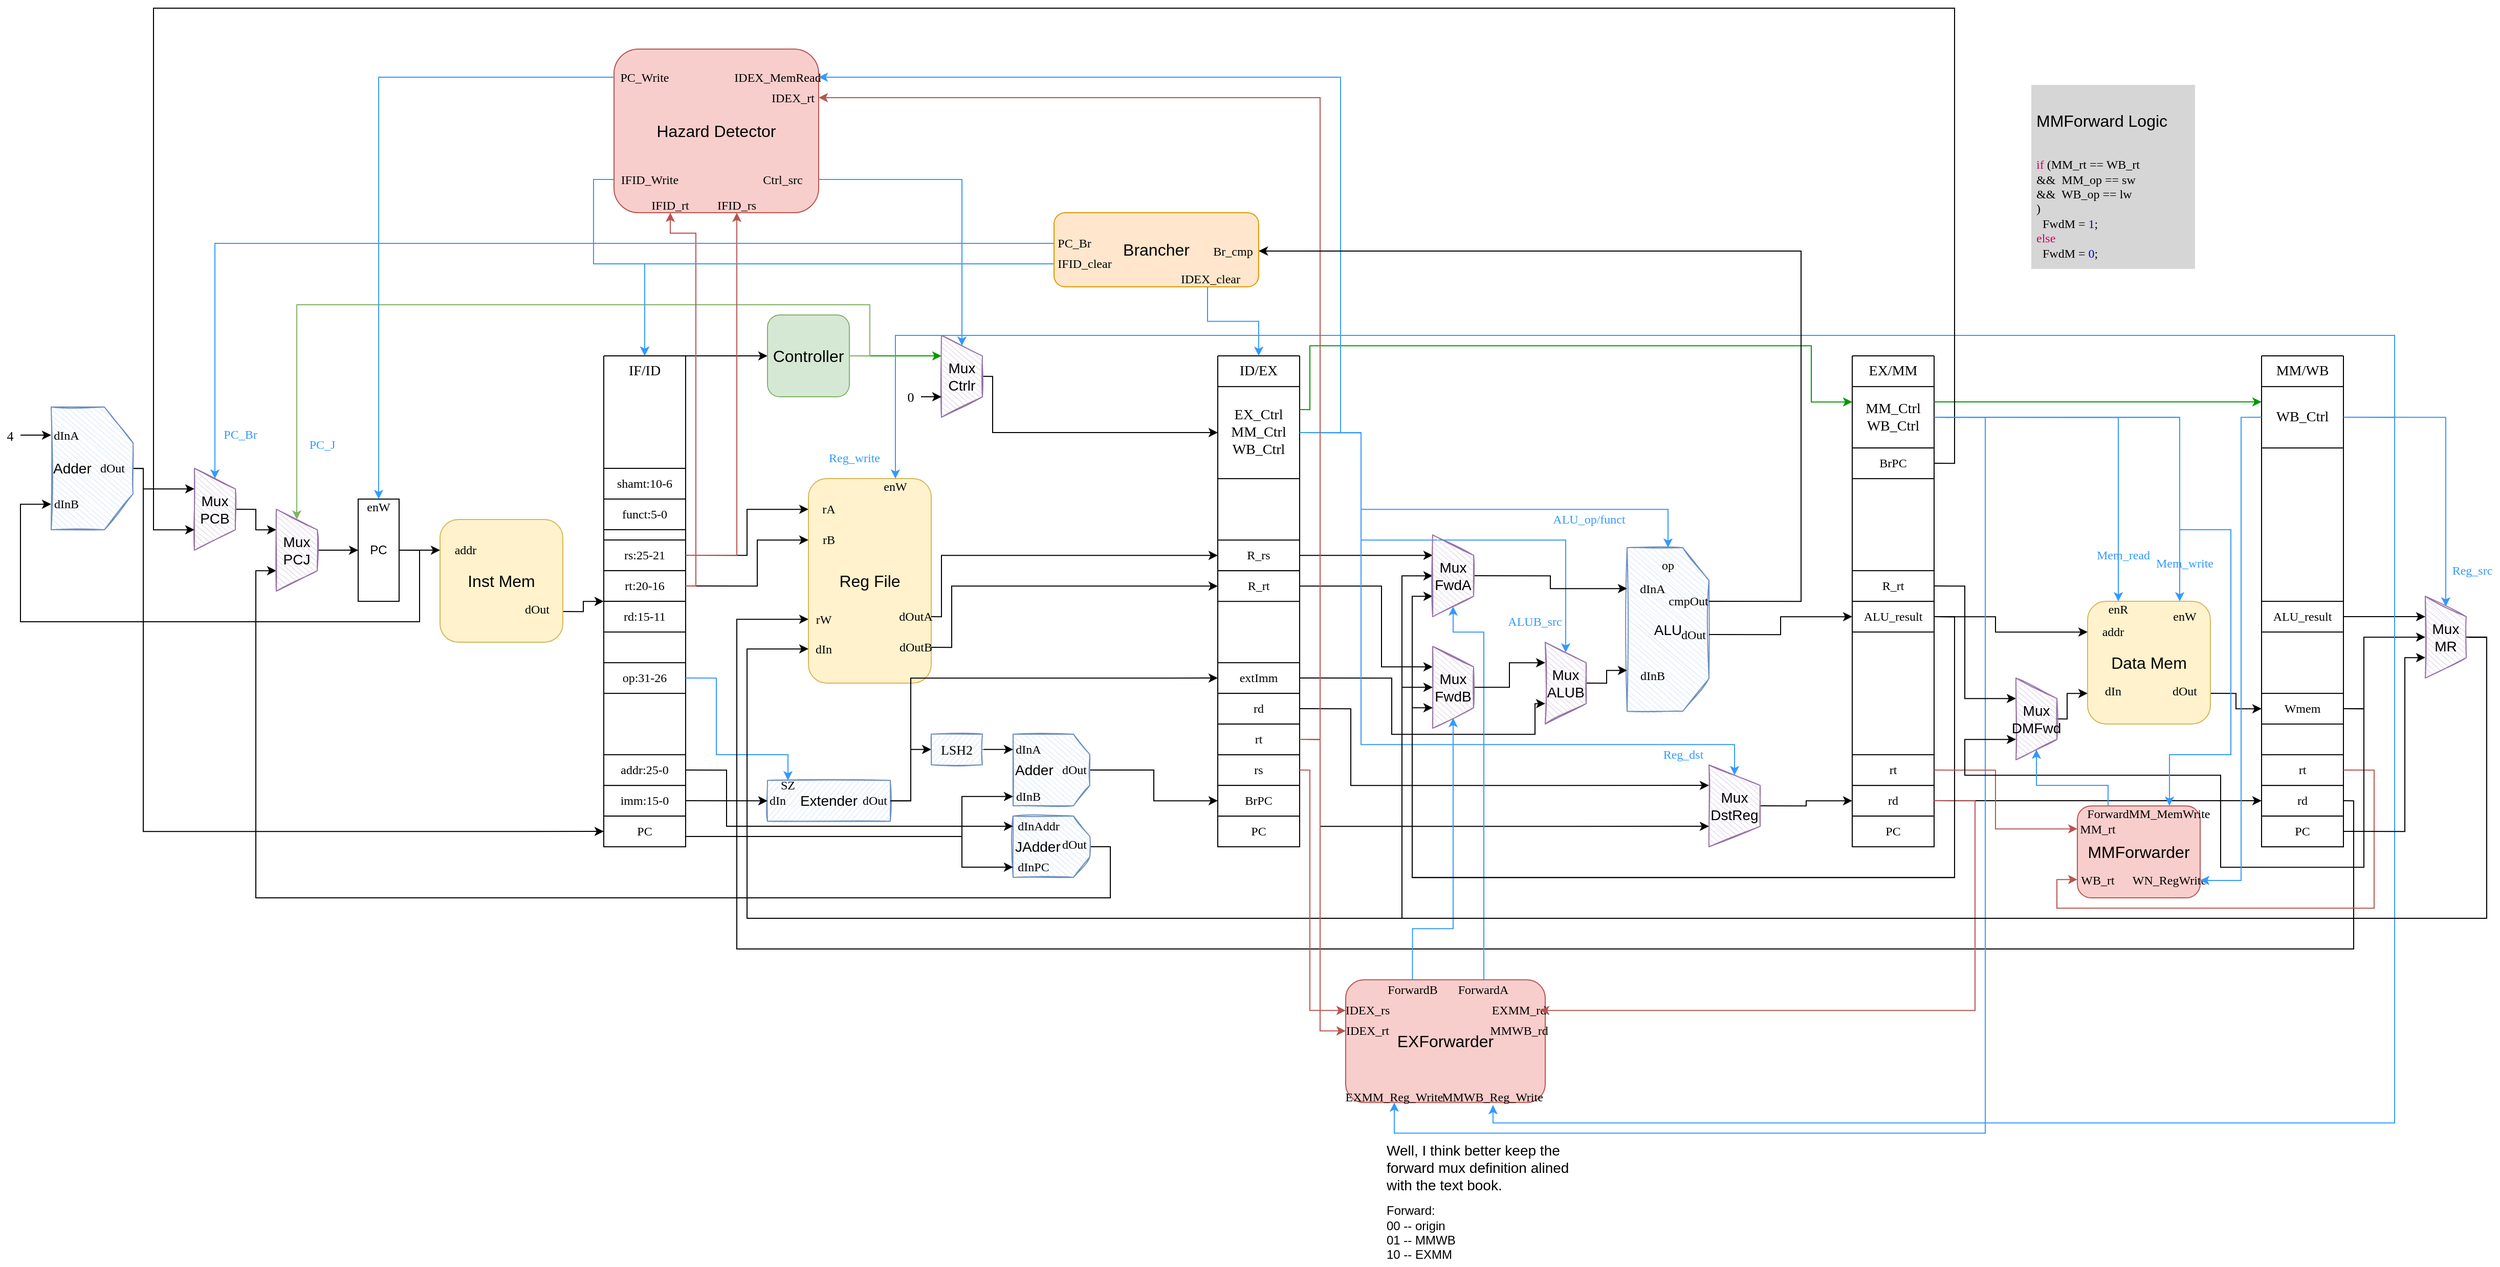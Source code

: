 <mxfile version="16.5.1" type="device" pages="5"><diagram id="d9EnFBp3H9shBAuxs_n1" name="Datapath"><mxGraphModel dx="2262" dy="707" grid="1" gridSize="10" guides="1" tooltips="1" connect="1" arrows="1" fold="1" page="1" pageScale="1" pageWidth="1169" pageHeight="827" math="0" shadow="0"><root><mxCell id="0"/><mxCell id="1" parent="0"/><mxCell id="Na6lrg8FurjXeweyN2-b-41" style="edgeStyle=orthogonalEdgeStyle;rounded=0;orthogonalLoop=1;jettySize=auto;html=1;exitX=1;exitY=0.75;exitDx=0;exitDy=0;fontFamily=Ubuntu Mono;fontSize=12;" parent="1" source="Na6lrg8FurjXeweyN2-b-2" target="Na6lrg8FurjXeweyN2-b-13" edge="1"><mxGeometry relative="1" as="geometry"/></mxCell><mxCell id="Na6lrg8FurjXeweyN2-b-2" value="Inst Mem" style="rounded=1;whiteSpace=wrap;html=1;fillColor=#fff2cc;strokeColor=#d6b656;fontSize=16;" parent="1" vertex="1"><mxGeometry x="320" y="590.06" width="120" height="120" as="geometry"/></mxCell><mxCell id="Na6lrg8FurjXeweyN2-b-9" style="edgeStyle=orthogonalEdgeStyle;rounded=0;orthogonalLoop=1;jettySize=auto;html=1;exitX=1;exitY=0.5;exitDx=0;exitDy=0;entryX=0;entryY=0.25;entryDx=0;entryDy=0;" parent="1" source="Na6lrg8FurjXeweyN2-b-8" target="Na6lrg8FurjXeweyN2-b-2" edge="1"><mxGeometry relative="1" as="geometry"/></mxCell><mxCell id="Na6lrg8FurjXeweyN2-b-197" style="edgeStyle=orthogonalEdgeStyle;rounded=0;orthogonalLoop=1;jettySize=auto;html=1;exitX=1;exitY=0.5;exitDx=0;exitDy=0;entryX=0;entryY=0.5;entryDx=0;entryDy=0;fontFamily=Jetbrains Mono;fontSize=13;fontColor=#000000;strokeColor=#000000;" parent="1" source="Na6lrg8FurjXeweyN2-b-8" target="Na6lrg8FurjXeweyN2-b-189" edge="1"><mxGeometry relative="1" as="geometry"><Array as="points"><mxPoint x="300" y="620"/><mxPoint x="300" y="690"/><mxPoint x="-90" y="690"/><mxPoint x="-90" y="575"/></Array></mxGeometry></mxCell><mxCell id="Na6lrg8FurjXeweyN2-b-8" value="PC" style="rounded=0;whiteSpace=wrap;html=1;" parent="1" vertex="1"><mxGeometry x="240" y="570.06" width="40" height="100" as="geometry"/></mxCell><mxCell id="Na6lrg8FurjXeweyN2-b-10" value="addr" style="text;html=1;strokeColor=none;fillColor=none;align=center;verticalAlign=middle;whiteSpace=wrap;rounded=0;fontFamily=Ubuntu Mono;fontStyle=0" parent="1" vertex="1"><mxGeometry x="330" y="612.56" width="30" height="15" as="geometry"/></mxCell><mxCell id="Na6lrg8FurjXeweyN2-b-168" style="edgeStyle=orthogonalEdgeStyle;rounded=0;orthogonalLoop=1;jettySize=auto;html=1;exitX=1;exitY=0.75;exitDx=0;exitDy=0;entryX=0;entryY=0.5;entryDx=0;entryDy=0;fontFamily=Jetbrains Mono;fontSize=13;fontColor=#000000;strokeColor=#000000;" parent="1" source="Na6lrg8FurjXeweyN2-b-11" target="Na6lrg8FurjXeweyN2-b-124" edge="1"><mxGeometry relative="1" as="geometry"/></mxCell><mxCell id="Na6lrg8FurjXeweyN2-b-11" value="Data Mem" style="rounded=1;whiteSpace=wrap;html=1;fillColor=#fff2cc;strokeColor=#d6b656;fontSize=16;" parent="1" vertex="1"><mxGeometry x="1930" y="670.06" width="120" height="120" as="geometry"/></mxCell><mxCell id="Na6lrg8FurjXeweyN2-b-116" style="edgeStyle=orthogonalEdgeStyle;rounded=0;orthogonalLoop=1;jettySize=auto;html=1;fontFamily=Helvetica;fontSize=16;entryX=0;entryY=0.5;entryDx=0;entryDy=0;strokeColor=#000000;" parent="1" source="Na6lrg8FurjXeweyN2-b-13" target="Na6lrg8FurjXeweyN2-b-114" edge="1"><mxGeometry relative="1" as="geometry"><mxPoint x="520" y="370.06" as="targetPoint"/><Array as="points"><mxPoint x="560" y="430"/><mxPoint x="560" y="430"/></Array></mxGeometry></mxCell><mxCell id="Na6lrg8FurjXeweyN2-b-13" value="" style="swimlane;startSize=0;rounded=0;fontFamily=Ubuntu Mono;fontSize=16;arcSize=32;swimlaneLine=0;" parent="1" vertex="1"><mxGeometry x="480" y="430.06" width="80" height="480.0" as="geometry"/></mxCell><mxCell id="Na6lrg8FurjXeweyN2-b-17" value="op:31-26" style="rounded=0;whiteSpace=wrap;html=1;fontFamily=Ubuntu Mono;fontSize=12;align=center;" parent="Na6lrg8FurjXeweyN2-b-13" vertex="1"><mxGeometry y="300" width="80" height="30" as="geometry"/></mxCell><mxCell id="Na6lrg8FurjXeweyN2-b-18" value="rs:25-21" style="rounded=0;whiteSpace=wrap;html=1;fontFamily=Ubuntu Mono;fontSize=12;align=center;" parent="Na6lrg8FurjXeweyN2-b-13" vertex="1"><mxGeometry y="180" width="80" height="30" as="geometry"/></mxCell><mxCell id="Na6lrg8FurjXeweyN2-b-19" value="rt:20-16" style="rounded=0;whiteSpace=wrap;html=1;fontFamily=Ubuntu Mono;fontSize=12;align=center;" parent="Na6lrg8FurjXeweyN2-b-13" vertex="1"><mxGeometry y="210" width="80" height="30" as="geometry"/></mxCell><mxCell id="Na6lrg8FurjXeweyN2-b-20" value="rd:15-11" style="rounded=0;whiteSpace=wrap;html=1;fontFamily=Ubuntu Mono;fontSize=12;align=center;" parent="Na6lrg8FurjXeweyN2-b-13" vertex="1"><mxGeometry y="240" width="80" height="30" as="geometry"/></mxCell><mxCell id="Na6lrg8FurjXeweyN2-b-21" value="shamt:10-6" style="rounded=0;whiteSpace=wrap;html=1;fontFamily=Ubuntu Mono;fontSize=12;align=center;" parent="Na6lrg8FurjXeweyN2-b-13" vertex="1"><mxGeometry y="109.94" width="80" height="30" as="geometry"/></mxCell><mxCell id="Na6lrg8FurjXeweyN2-b-23" value="funct:5-0" style="rounded=0;whiteSpace=wrap;html=1;fontFamily=Ubuntu Mono;fontSize=12;align=center;" parent="Na6lrg8FurjXeweyN2-b-13" vertex="1"><mxGeometry y="139.94" width="80" height="30" as="geometry"/></mxCell><mxCell id="Na6lrg8FurjXeweyN2-b-24" value="imm:15-0" style="rounded=0;whiteSpace=wrap;html=1;fontFamily=Ubuntu Mono;fontSize=12;align=center;" parent="Na6lrg8FurjXeweyN2-b-13" vertex="1"><mxGeometry y="420" width="80" height="30" as="geometry"/></mxCell><mxCell id="Na6lrg8FurjXeweyN2-b-25" value="addr:25-0" style="rounded=0;whiteSpace=wrap;html=1;fontFamily=Ubuntu Mono;fontSize=12;align=center;" parent="Na6lrg8FurjXeweyN2-b-13" vertex="1"><mxGeometry y="390" width="80" height="30" as="geometry"/></mxCell><mxCell id="Na6lrg8FurjXeweyN2-b-26" value="IF/ID" style="text;html=1;strokeColor=none;fillColor=none;align=center;verticalAlign=middle;whiteSpace=wrap;rounded=0;fontFamily=Ubuntu Mono;fontSize=14;" parent="Na6lrg8FurjXeweyN2-b-13" vertex="1"><mxGeometry x="10" width="60" height="30" as="geometry"/></mxCell><mxCell id="juL70bnCMo3hfuHcTZXh-7" value="PC" style="rounded=0;whiteSpace=wrap;html=1;fontFamily=Ubuntu Mono;fontSize=12;align=center;" parent="Na6lrg8FurjXeweyN2-b-13" vertex="1"><mxGeometry y="450.0" width="80" height="30" as="geometry"/></mxCell><mxCell id="Na6lrg8FurjXeweyN2-b-27" value="Reg File" style="rounded=1;whiteSpace=wrap;html=1;fontFamily=Helvetica;fontSize=16;glass=0;shadow=0;sketch=0;fillColor=#fff2cc;strokeColor=#d6b656;" parent="1" vertex="1"><mxGeometry x="680" y="550.06" width="120" height="200" as="geometry"/></mxCell><mxCell id="Na6lrg8FurjXeweyN2-b-28" value="rA" style="text;html=1;strokeColor=none;fillColor=none;align=center;verticalAlign=middle;whiteSpace=wrap;rounded=0;shadow=0;glass=0;sketch=0;fontFamily=Ubuntu Mono;fontSize=12;" parent="1" vertex="1"><mxGeometry x="690" y="572.56" width="20" height="15" as="geometry"/></mxCell><mxCell id="Na6lrg8FurjXeweyN2-b-29" value="rB" style="text;html=1;strokeColor=none;fillColor=none;align=center;verticalAlign=middle;whiteSpace=wrap;rounded=0;shadow=0;glass=0;sketch=0;fontFamily=Ubuntu Mono;fontSize=12;" parent="1" vertex="1"><mxGeometry x="690" y="602.56" width="20" height="15" as="geometry"/></mxCell><mxCell id="Na6lrg8FurjXeweyN2-b-30" value="rW" style="text;html=1;strokeColor=none;fillColor=none;align=center;verticalAlign=middle;whiteSpace=wrap;rounded=0;shadow=0;glass=0;sketch=0;fontFamily=Ubuntu Mono;fontSize=12;" parent="1" vertex="1"><mxGeometry x="680" y="680.06" width="30" height="15" as="geometry"/></mxCell><mxCell id="Na6lrg8FurjXeweyN2-b-31" value="dIn" style="text;html=1;strokeColor=none;fillColor=none;align=center;verticalAlign=middle;whiteSpace=wrap;rounded=0;shadow=0;glass=0;sketch=0;fontFamily=Ubuntu Mono;fontSize=12;" parent="1" vertex="1"><mxGeometry x="680" y="709.06" width="30" height="15" as="geometry"/></mxCell><mxCell id="Na6lrg8FurjXeweyN2-b-57" style="edgeStyle=orthogonalEdgeStyle;rounded=0;orthogonalLoop=1;jettySize=auto;html=1;exitX=1;exitY=0.5;exitDx=0;exitDy=0;entryX=0;entryY=0.5;entryDx=0;entryDy=0;fontFamily=Ubuntu Mono;fontSize=12;" parent="1" source="Na6lrg8FurjXeweyN2-b-32" target="Na6lrg8FurjXeweyN2-b-44" edge="1"><mxGeometry relative="1" as="geometry"><Array as="points"><mxPoint x="810" y="685"/><mxPoint x="810" y="625"/></Array></mxGeometry></mxCell><mxCell id="Na6lrg8FurjXeweyN2-b-32" value="dOutA" style="text;html=1;strokeColor=none;fillColor=none;align=center;verticalAlign=middle;whiteSpace=wrap;rounded=0;shadow=0;glass=0;sketch=0;fontFamily=Ubuntu Mono;fontSize=12;" parent="1" vertex="1"><mxGeometry x="770" y="677.56" width="30" height="15" as="geometry"/></mxCell><mxCell id="Na6lrg8FurjXeweyN2-b-58" style="edgeStyle=orthogonalEdgeStyle;rounded=0;orthogonalLoop=1;jettySize=auto;html=1;exitX=1;exitY=0.5;exitDx=0;exitDy=0;entryX=0;entryY=0.5;entryDx=0;entryDy=0;fontFamily=Ubuntu Mono;fontSize=12;" parent="1" source="Na6lrg8FurjXeweyN2-b-33" target="Na6lrg8FurjXeweyN2-b-45" edge="1"><mxGeometry relative="1" as="geometry"><Array as="points"><mxPoint x="820" y="715"/><mxPoint x="820" y="655"/></Array></mxGeometry></mxCell><mxCell id="Na6lrg8FurjXeweyN2-b-33" value="dOutB" style="text;html=1;strokeColor=none;fillColor=none;align=center;verticalAlign=middle;whiteSpace=wrap;rounded=0;shadow=0;glass=0;sketch=0;fontFamily=Ubuntu Mono;fontSize=12;" parent="1" vertex="1"><mxGeometry x="770" y="707.56" width="30" height="15" as="geometry"/></mxCell><mxCell id="Na6lrg8FurjXeweyN2-b-35" value="enW" style="text;html=1;strokeColor=none;fillColor=none;align=center;verticalAlign=middle;whiteSpace=wrap;rounded=0;shadow=0;glass=0;sketch=0;fontFamily=Ubuntu Mono;fontSize=12;" parent="1" vertex="1"><mxGeometry x="750" y="550.06" width="30" height="15" as="geometry"/></mxCell><mxCell id="Na6lrg8FurjXeweyN2-b-38" style="edgeStyle=orthogonalEdgeStyle;rounded=0;orthogonalLoop=1;jettySize=auto;html=1;exitX=1;exitY=0.5;exitDx=0;exitDy=0;entryX=0;entryY=0.15;entryDx=0;entryDy=0;entryPerimeter=0;fontFamily=Ubuntu Mono;fontSize=12;" parent="1" source="Na6lrg8FurjXeweyN2-b-18" target="Na6lrg8FurjXeweyN2-b-27" edge="1"><mxGeometry relative="1" as="geometry"/></mxCell><mxCell id="Na6lrg8FurjXeweyN2-b-39" style="edgeStyle=orthogonalEdgeStyle;rounded=0;orthogonalLoop=1;jettySize=auto;html=1;exitX=1;exitY=0.5;exitDx=0;exitDy=0;entryX=0;entryY=0.3;entryDx=0;entryDy=0;entryPerimeter=0;fontFamily=Ubuntu Mono;fontSize=12;" parent="1" source="Na6lrg8FurjXeweyN2-b-19" target="Na6lrg8FurjXeweyN2-b-27" edge="1"><mxGeometry relative="1" as="geometry"><Array as="points"><mxPoint x="630" y="655"/><mxPoint x="630" y="610"/></Array></mxGeometry></mxCell><mxCell id="Na6lrg8FurjXeweyN2-b-40" value="dOut" style="text;html=1;strokeColor=none;fillColor=none;align=center;verticalAlign=middle;whiteSpace=wrap;rounded=0;fontFamily=Ubuntu Mono;fontStyle=0" parent="1" vertex="1"><mxGeometry x="400" y="670.06" width="30" height="15" as="geometry"/></mxCell><mxCell id="Na6lrg8FurjXeweyN2-b-42" value="" style="swimlane;startSize=0;rounded=0;fontFamily=Ubuntu Mono;fontSize=16;arcSize=32;swimlaneLine=0;" parent="1" vertex="1"><mxGeometry x="1080" y="430.06" width="80" height="480" as="geometry"/></mxCell><mxCell id="Na6lrg8FurjXeweyN2-b-43" value="EX_Ctrl&lt;br&gt;MM_Ctrl&lt;br&gt;WB_Ctrl" style="rounded=0;whiteSpace=wrap;html=1;fontFamily=Ubuntu Mono;fontSize=14;" parent="Na6lrg8FurjXeweyN2-b-42" vertex="1"><mxGeometry y="30" width="80" height="90" as="geometry"/></mxCell><mxCell id="Na6lrg8FurjXeweyN2-b-44" value="R_rs" style="rounded=0;whiteSpace=wrap;html=1;fontFamily=Ubuntu Mono;fontSize=12;align=center;" parent="Na6lrg8FurjXeweyN2-b-42" vertex="1"><mxGeometry y="180.06" width="80" height="30" as="geometry"/></mxCell><mxCell id="Na6lrg8FurjXeweyN2-b-45" value="R_rt" style="rounded=0;whiteSpace=wrap;html=1;fontFamily=Ubuntu Mono;fontSize=12;align=center;" parent="Na6lrg8FurjXeweyN2-b-42" vertex="1"><mxGeometry y="210.06" width="80" height="30" as="geometry"/></mxCell><mxCell id="Na6lrg8FurjXeweyN2-b-46" value="extImm" style="rounded=0;whiteSpace=wrap;html=1;fontFamily=Ubuntu Mono;fontSize=12;align=center;" parent="Na6lrg8FurjXeweyN2-b-42" vertex="1"><mxGeometry y="300" width="80" height="30" as="geometry"/></mxCell><mxCell id="Na6lrg8FurjXeweyN2-b-48" value="rd" style="rounded=0;whiteSpace=wrap;html=1;fontFamily=Ubuntu Mono;fontSize=12;align=center;" parent="Na6lrg8FurjXeweyN2-b-42" vertex="1"><mxGeometry y="330" width="80" height="30" as="geometry"/></mxCell><mxCell id="Na6lrg8FurjXeweyN2-b-50" value="rs" style="rounded=0;whiteSpace=wrap;html=1;fontFamily=Ubuntu Mono;fontSize=12;align=center;" parent="Na6lrg8FurjXeweyN2-b-42" vertex="1"><mxGeometry y="390" width="80" height="30" as="geometry"/></mxCell><mxCell id="Na6lrg8FurjXeweyN2-b-51" value="PC" style="rounded=0;whiteSpace=wrap;html=1;fontFamily=Ubuntu Mono;fontSize=12;align=center;" parent="Na6lrg8FurjXeweyN2-b-42" vertex="1"><mxGeometry y="450" width="80" height="30" as="geometry"/></mxCell><mxCell id="Na6lrg8FurjXeweyN2-b-52" value="ID/EX" style="text;html=1;strokeColor=none;fillColor=none;align=center;verticalAlign=middle;whiteSpace=wrap;rounded=0;fontFamily=Ubuntu Mono;fontSize=14;" parent="Na6lrg8FurjXeweyN2-b-42" vertex="1"><mxGeometry x="10" width="60" height="30" as="geometry"/></mxCell><mxCell id="Na6lrg8FurjXeweyN2-b-47" value="rt" style="rounded=0;whiteSpace=wrap;html=1;fontFamily=Ubuntu Mono;fontSize=12;align=center;" parent="Na6lrg8FurjXeweyN2-b-42" vertex="1"><mxGeometry y="360" width="80" height="30" as="geometry"/></mxCell><mxCell id="6GW3np22EqAMv_4qgEm8-2" value="BrPC" style="rounded=0;whiteSpace=wrap;html=1;fontFamily=Ubuntu Mono;fontSize=12;align=center;" parent="Na6lrg8FurjXeweyN2-b-42" vertex="1"><mxGeometry y="420.0" width="80" height="30" as="geometry"/></mxCell><mxCell id="Na6lrg8FurjXeweyN2-b-55" style="edgeStyle=orthogonalEdgeStyle;rounded=0;orthogonalLoop=1;jettySize=auto;html=1;entryX=0;entryY=0.5;entryDx=0;entryDy=0;fontFamily=Ubuntu Mono;fontSize=12;" parent="1" source="Na6lrg8FurjXeweyN2-b-53" target="Na6lrg8FurjXeweyN2-b-46" edge="1"><mxGeometry relative="1" as="geometry"><Array as="points"><mxPoint x="780" y="865"/><mxPoint x="780" y="745"/></Array></mxGeometry></mxCell><mxCell id="Na6lrg8FurjXeweyN2-b-53" value="Extender" style="rounded=0;whiteSpace=wrap;html=1;shadow=0;glass=0;sketch=1;fontFamily=Helvetica;fontSize=14;fillColor=#dae8fc;strokeColor=#6c8ebf;" parent="1" vertex="1"><mxGeometry x="640" y="845.12" width="120" height="40" as="geometry"/></mxCell><mxCell id="Na6lrg8FurjXeweyN2-b-54" style="edgeStyle=orthogonalEdgeStyle;rounded=0;orthogonalLoop=1;jettySize=auto;html=1;exitX=1;exitY=0.5;exitDx=0;exitDy=0;entryX=0;entryY=0.5;entryDx=0;entryDy=0;fontFamily=Ubuntu Mono;fontSize=12;" parent="1" source="Na6lrg8FurjXeweyN2-b-24" target="Na6lrg8FurjXeweyN2-b-53" edge="1"><mxGeometry relative="1" as="geometry"/></mxCell><mxCell id="Na6lrg8FurjXeweyN2-b-59" value="dIn" style="text;html=1;strokeColor=none;fillColor=none;align=center;verticalAlign=middle;whiteSpace=wrap;rounded=0;shadow=0;glass=0;sketch=1;fontFamily=Ubuntu Mono;fontSize=12;" parent="1" vertex="1"><mxGeometry x="640" y="860.12" width="20" height="10" as="geometry"/></mxCell><mxCell id="IUzd_n6BcpoxOW2xz364-143" style="edgeStyle=orthogonalEdgeStyle;rounded=0;orthogonalLoop=1;jettySize=auto;html=1;exitX=1;exitY=0.5;exitDx=0;exitDy=0;entryX=0;entryY=0.5;entryDx=0;entryDy=0;fontFamily=Fira Code;fontSize=16;fontColor=#000000;strokeColor=#000000;" parent="1" source="Na6lrg8FurjXeweyN2-b-60" target="juL70bnCMo3hfuHcTZXh-11" edge="1"><mxGeometry relative="1" as="geometry"><Array as="points"><mxPoint x="780" y="865"/><mxPoint x="780" y="815"/></Array></mxGeometry></mxCell><mxCell id="Na6lrg8FurjXeweyN2-b-60" value="dOut" style="text;html=1;strokeColor=none;fillColor=none;align=center;verticalAlign=middle;whiteSpace=wrap;rounded=0;shadow=0;glass=0;sketch=1;fontFamily=Ubuntu Mono;fontSize=12;" parent="1" vertex="1"><mxGeometry x="730" y="860.12" width="30" height="10" as="geometry"/></mxCell><mxCell id="Na6lrg8FurjXeweyN2-b-61" value="SZ" style="text;html=1;strokeColor=none;fillColor=none;align=center;verticalAlign=middle;whiteSpace=wrap;rounded=0;shadow=0;glass=0;sketch=1;fontFamily=Ubuntu Mono;fontSize=12;" parent="1" vertex="1"><mxGeometry x="650" y="845.12" width="20" height="10" as="geometry"/></mxCell><mxCell id="Na6lrg8FurjXeweyN2-b-74" value="ALU" style="shape=loopLimit;whiteSpace=wrap;html=1;rounded=0;shadow=0;glass=0;sketch=1;fontFamily=Helvetica;fontSize=14;direction=south;size=32;fillColor=#dae8fc;strokeColor=#6c8ebf;" parent="1" vertex="1"><mxGeometry x="1480" y="617.56" width="80" height="160" as="geometry"/></mxCell><mxCell id="Na6lrg8FurjXeweyN2-b-77" style="edgeStyle=orthogonalEdgeStyle;rounded=0;orthogonalLoop=1;jettySize=auto;html=1;exitX=1;exitY=0.5;exitDx=0;exitDy=0;fontFamily=Helvetica;fontSize=16;entryX=0.25;entryY=1;entryDx=0;entryDy=0;" parent="1" source="Na6lrg8FurjXeweyN2-b-44" target="IUzd_n6BcpoxOW2xz364-30" edge="1"><mxGeometry relative="1" as="geometry"><Array as="points"/><mxPoint x="1280" y="625.12" as="targetPoint"/></mxGeometry></mxCell><mxCell id="Na6lrg8FurjXeweyN2-b-83" value="" style="swimlane;startSize=0;rounded=0;fontFamily=Ubuntu Mono;fontSize=16;arcSize=32;swimlaneLine=0;" parent="1" vertex="1"><mxGeometry x="1700" y="430.06" width="80" height="480" as="geometry"/></mxCell><mxCell id="Na6lrg8FurjXeweyN2-b-84" value="MM_Ctrl&lt;br&gt;WB_Ctrl" style="rounded=0;whiteSpace=wrap;html=1;fontFamily=Ubuntu Mono;fontSize=14;" parent="Na6lrg8FurjXeweyN2-b-83" vertex="1"><mxGeometry y="30" width="80" height="60" as="geometry"/></mxCell><mxCell id="Na6lrg8FurjXeweyN2-b-85" value="ALU_result" style="rounded=0;whiteSpace=wrap;html=1;fontFamily=Ubuntu Mono;fontSize=12;align=center;" parent="Na6lrg8FurjXeweyN2-b-83" vertex="1"><mxGeometry y="240" width="80" height="30" as="geometry"/></mxCell><mxCell id="Na6lrg8FurjXeweyN2-b-90" value="rd" style="rounded=0;whiteSpace=wrap;html=1;fontFamily=Ubuntu Mono;fontSize=12;align=center;" parent="Na6lrg8FurjXeweyN2-b-83" vertex="1"><mxGeometry y="420" width="80" height="30" as="geometry"/></mxCell><mxCell id="Na6lrg8FurjXeweyN2-b-91" value="rt" style="rounded=0;whiteSpace=wrap;html=1;fontFamily=Ubuntu Mono;fontSize=12;align=center;" parent="Na6lrg8FurjXeweyN2-b-83" vertex="1"><mxGeometry y="390" width="80" height="30" as="geometry"/></mxCell><mxCell id="Na6lrg8FurjXeweyN2-b-92" value="EX/MM" style="text;html=1;strokeColor=none;fillColor=none;align=center;verticalAlign=middle;whiteSpace=wrap;rounded=0;fontFamily=Ubuntu Mono;fontSize=14;" parent="Na6lrg8FurjXeweyN2-b-83" vertex="1"><mxGeometry x="10" width="60" height="30" as="geometry"/></mxCell><mxCell id="IUzd_n6BcpoxOW2xz364-41" value="R_rt" style="rounded=0;whiteSpace=wrap;html=1;fontFamily=Ubuntu Mono;fontSize=12;align=center;" parent="Na6lrg8FurjXeweyN2-b-83" vertex="1"><mxGeometry y="210" width="80" height="30" as="geometry"/></mxCell><mxCell id="k3qZoxtFAjOgIN9Md9a1-1" value="PC" style="rounded=0;whiteSpace=wrap;html=1;fontFamily=Ubuntu Mono;fontSize=12;align=center;" parent="Na6lrg8FurjXeweyN2-b-83" vertex="1"><mxGeometry y="450.0" width="80" height="30" as="geometry"/></mxCell><mxCell id="6GW3np22EqAMv_4qgEm8-5" value="BrPC" style="rounded=0;whiteSpace=wrap;html=1;fontFamily=Ubuntu Mono;fontSize=12;align=center;" parent="Na6lrg8FurjXeweyN2-b-83" vertex="1"><mxGeometry y="90.0" width="80" height="30" as="geometry"/></mxCell><mxCell id="IUzd_n6BcpoxOW2xz364-35" style="edgeStyle=orthogonalEdgeStyle;rounded=0;orthogonalLoop=1;jettySize=auto;html=1;exitX=0.5;exitY=0;exitDx=0;exitDy=0;fontFamily=Ubuntu Mono;fontSize=12;entryX=0.75;entryY=1;entryDx=0;entryDy=0;" parent="1" source="Na6lrg8FurjXeweyN2-b-97" target="Na6lrg8FurjXeweyN2-b-74" edge="1"><mxGeometry relative="1" as="geometry"><mxPoint x="1470" y="730.12" as="targetPoint"/></mxGeometry></mxCell><mxCell id="Na6lrg8FurjXeweyN2-b-97" value="Mux&lt;br&gt;ALUB" style="shape=trapezoid;perimeter=trapezoidPerimeter;whiteSpace=wrap;html=1;fixedSize=1;rounded=0;shadow=0;glass=0;sketch=1;fontFamily=Helvetica;fontSize=14;direction=south;fillColor=#e1d5e7;strokeColor=#9673a6;" parent="1" vertex="1"><mxGeometry x="1400" y="710.06" width="40" height="80" as="geometry"/></mxCell><mxCell id="Na6lrg8FurjXeweyN2-b-101" style="edgeStyle=orthogonalEdgeStyle;rounded=0;orthogonalLoop=1;jettySize=auto;html=1;exitX=1;exitY=0.5;exitDx=0;exitDy=0;entryX=0.25;entryY=1;entryDx=0;entryDy=0;fontFamily=Helvetica;fontSize=16;" parent="1" source="Na6lrg8FurjXeweyN2-b-45" target="IUzd_n6BcpoxOW2xz364-34" edge="1"><mxGeometry relative="1" as="geometry"><Array as="points"><mxPoint x="1240" y="655.12"/><mxPoint x="1240" y="734.12"/></Array></mxGeometry></mxCell><mxCell id="Na6lrg8FurjXeweyN2-b-103" style="edgeStyle=orthogonalEdgeStyle;rounded=0;orthogonalLoop=1;jettySize=auto;html=1;exitX=1;exitY=0.5;exitDx=0;exitDy=0;entryX=0.75;entryY=1;entryDx=0;entryDy=0;fontFamily=Helvetica;fontSize=16;" parent="1" source="Na6lrg8FurjXeweyN2-b-46" target="Na6lrg8FurjXeweyN2-b-97" edge="1"><mxGeometry relative="1" as="geometry"><Array as="points"><mxPoint x="1250" y="745.12"/><mxPoint x="1250" y="800.12"/><mxPoint x="1390" y="800.12"/><mxPoint x="1390" y="770.12"/></Array></mxGeometry></mxCell><mxCell id="Na6lrg8FurjXeweyN2-b-106" value="dInB" style="text;html=1;strokeColor=none;fillColor=none;align=center;verticalAlign=middle;whiteSpace=wrap;rounded=0;shadow=0;glass=0;sketch=0;fontFamily=Ubuntu Mono;fontSize=12;" parent="1" vertex="1"><mxGeometry x="1490" y="735.06" width="30" height="15" as="geometry"/></mxCell><mxCell id="Na6lrg8FurjXeweyN2-b-107" value="dInA" style="text;html=1;strokeColor=none;fillColor=none;align=center;verticalAlign=middle;whiteSpace=wrap;rounded=0;shadow=0;glass=0;sketch=0;fontFamily=Ubuntu Mono;fontSize=12;" parent="1" vertex="1"><mxGeometry x="1490" y="650.06" width="30" height="15" as="geometry"/></mxCell><mxCell id="IUzd_n6BcpoxOW2xz364-21" style="edgeStyle=orthogonalEdgeStyle;rounded=0;orthogonalLoop=1;jettySize=auto;html=1;exitX=1;exitY=0.5;exitDx=0;exitDy=0;entryX=0;entryY=0.5;entryDx=0;entryDy=0;fontFamily=Ubuntu Mono;fontSize=12;" parent="1" source="Na6lrg8FurjXeweyN2-b-109" target="Na6lrg8FurjXeweyN2-b-85" edge="1"><mxGeometry relative="1" as="geometry"/></mxCell><mxCell id="Na6lrg8FurjXeweyN2-b-109" value="dOut" style="text;html=1;strokeColor=none;fillColor=none;align=center;verticalAlign=middle;whiteSpace=wrap;rounded=0;shadow=0;glass=0;sketch=0;fontFamily=Ubuntu Mono;fontSize=12;" parent="1" vertex="1"><mxGeometry x="1530" y="695.06" width="30" height="15" as="geometry"/></mxCell><mxCell id="Na6lrg8FurjXeweyN2-b-111" value="op" style="text;html=1;strokeColor=none;fillColor=none;align=center;verticalAlign=middle;whiteSpace=wrap;rounded=0;shadow=0;glass=0;sketch=0;fontFamily=Ubuntu Mono;fontSize=12;" parent="1" vertex="1"><mxGeometry x="1505" y="627.56" width="30" height="15" as="geometry"/></mxCell><mxCell id="Na6lrg8FurjXeweyN2-b-117" style="edgeStyle=orthogonalEdgeStyle;rounded=0;orthogonalLoop=1;jettySize=auto;html=1;exitX=1;exitY=0.5;exitDx=0;exitDy=0;fontFamily=Helvetica;fontSize=16;strokeColor=#009900;entryX=0.25;entryY=1;entryDx=0;entryDy=0;" parent="1" source="Na6lrg8FurjXeweyN2-b-114" target="IUzd_n6BcpoxOW2xz364-98" edge="1"><mxGeometry relative="1" as="geometry"><mxPoint x="820" y="430" as="targetPoint"/></mxGeometry></mxCell><mxCell id="7pQXUDM9wKfNCOQo7abm-17" style="edgeStyle=orthogonalEdgeStyle;rounded=0;orthogonalLoop=1;jettySize=auto;html=1;entryX=0;entryY=0.5;entryDx=0;entryDy=0;fontSize=14;strokeColor=#82b366;fillColor=#d5e8d4;exitX=1;exitY=0.5;exitDx=0;exitDy=0;" edge="1" parent="1" source="Na6lrg8FurjXeweyN2-b-114" target="7pQXUDM9wKfNCOQo7abm-13"><mxGeometry relative="1" as="geometry"><mxPoint x="760" y="390" as="sourcePoint"/><Array as="points"><mxPoint x="740" y="430"/><mxPoint x="740" y="380"/><mxPoint x="180" y="380"/></Array></mxGeometry></mxCell><mxCell id="Na6lrg8FurjXeweyN2-b-114" value="Controller" style="rounded=1;whiteSpace=wrap;html=1;shadow=0;glass=0;sketch=0;fontFamily=Helvetica;fontSize=16;fillColor=#d5e8d4;strokeColor=#82b366;" parent="1" vertex="1"><mxGeometry x="640" y="390.06" width="80" height="80" as="geometry"/></mxCell><mxCell id="Na6lrg8FurjXeweyN2-b-118" style="edgeStyle=orthogonalEdgeStyle;rounded=0;orthogonalLoop=1;jettySize=auto;html=1;exitX=1;exitY=0.25;exitDx=0;exitDy=0;entryX=0;entryY=0.25;entryDx=0;entryDy=0;fontFamily=Helvetica;fontSize=16;strokeColor=#009900;" parent="1" source="Na6lrg8FurjXeweyN2-b-43" target="Na6lrg8FurjXeweyN2-b-84" edge="1"><mxGeometry relative="1" as="geometry"><Array as="points"><mxPoint x="1170" y="482.12"/><mxPoint x="1170" y="420.12"/><mxPoint x="1660" y="420.12"/><mxPoint x="1660" y="475.12"/></Array></mxGeometry></mxCell><mxCell id="Na6lrg8FurjXeweyN2-b-119" value="" style="swimlane;startSize=0;rounded=0;fontFamily=Ubuntu Mono;fontSize=16;arcSize=32;swimlaneLine=0;" parent="1" vertex="1"><mxGeometry x="2100" y="430.06" width="80" height="480" as="geometry"/></mxCell><mxCell id="Na6lrg8FurjXeweyN2-b-120" value="WB_Ctrl" style="rounded=0;whiteSpace=wrap;html=1;fontFamily=Ubuntu Mono;fontSize=14;" parent="Na6lrg8FurjXeweyN2-b-119" vertex="1"><mxGeometry y="30" width="80" height="60" as="geometry"/></mxCell><mxCell id="Na6lrg8FurjXeweyN2-b-121" value="ALU_result" style="rounded=0;whiteSpace=wrap;html=1;fontFamily=Ubuntu Mono;fontSize=12;align=center;" parent="Na6lrg8FurjXeweyN2-b-119" vertex="1"><mxGeometry y="240" width="80" height="30" as="geometry"/></mxCell><mxCell id="Na6lrg8FurjXeweyN2-b-124" value="Wmem" style="rounded=0;whiteSpace=wrap;html=1;fontFamily=Ubuntu Mono;fontSize=12;align=center;" parent="Na6lrg8FurjXeweyN2-b-119" vertex="1"><mxGeometry y="330" width="80" height="30" as="geometry"/></mxCell><mxCell id="Na6lrg8FurjXeweyN2-b-126" value="rd" style="rounded=0;whiteSpace=wrap;html=1;fontFamily=Ubuntu Mono;fontSize=12;align=center;" parent="Na6lrg8FurjXeweyN2-b-119" vertex="1"><mxGeometry y="420" width="80" height="30" as="geometry"/></mxCell><mxCell id="Na6lrg8FurjXeweyN2-b-127" value="" style="rounded=0;whiteSpace=wrap;html=1;fontFamily=Ubuntu Mono;fontSize=12;align=center;" parent="Na6lrg8FurjXeweyN2-b-119" vertex="1"><mxGeometry y="450" width="80" height="30" as="geometry"/></mxCell><mxCell id="Na6lrg8FurjXeweyN2-b-128" value="MM/WB" style="text;html=1;strokeColor=none;fillColor=none;align=center;verticalAlign=middle;whiteSpace=wrap;rounded=0;fontFamily=Ubuntu Mono;fontSize=14;" parent="Na6lrg8FurjXeweyN2-b-119" vertex="1"><mxGeometry x="10" width="60" height="30" as="geometry"/></mxCell><mxCell id="IUzd_n6BcpoxOW2xz364-51" value="rt" style="rounded=0;whiteSpace=wrap;html=1;fontFamily=Ubuntu Mono;fontSize=12;align=center;" parent="Na6lrg8FurjXeweyN2-b-119" vertex="1"><mxGeometry y="390.0" width="80" height="30" as="geometry"/></mxCell><mxCell id="k3qZoxtFAjOgIN9Md9a1-3" value="PC" style="rounded=0;whiteSpace=wrap;html=1;fontFamily=Ubuntu Mono;fontSize=12;align=center;" parent="Na6lrg8FurjXeweyN2-b-119" vertex="1"><mxGeometry y="450.0" width="80" height="30" as="geometry"/></mxCell><mxCell id="Na6lrg8FurjXeweyN2-b-130" style="edgeStyle=orthogonalEdgeStyle;rounded=0;orthogonalLoop=1;jettySize=auto;html=1;exitX=1;exitY=0.25;exitDx=0;exitDy=0;entryX=0;entryY=0.25;entryDx=0;entryDy=0;fontFamily=Helvetica;fontSize=16;strokeColor=#009900;" parent="1" source="Na6lrg8FurjXeweyN2-b-84" target="Na6lrg8FurjXeweyN2-b-120" edge="1"><mxGeometry relative="1" as="geometry"/></mxCell><mxCell id="Na6lrg8FurjXeweyN2-b-134" style="edgeStyle=orthogonalEdgeStyle;rounded=0;orthogonalLoop=1;jettySize=auto;html=1;exitX=1;exitY=0.5;exitDx=0;exitDy=0;entryX=0.5;entryY=0;entryDx=0;entryDy=0;fontFamily=Helvetica;fontSize=16;strokeColor=#3399FF;" parent="1" source="Na6lrg8FurjXeweyN2-b-17" target="Na6lrg8FurjXeweyN2-b-61" edge="1"><mxGeometry relative="1" as="geometry"><Array as="points"><mxPoint x="590" y="745"/><mxPoint x="590" y="820"/><mxPoint x="660" y="820"/></Array></mxGeometry></mxCell><mxCell id="Na6lrg8FurjXeweyN2-b-135" style="edgeStyle=orthogonalEdgeStyle;rounded=0;orthogonalLoop=1;jettySize=auto;html=1;exitX=1;exitY=0.5;exitDx=0;exitDy=0;entryX=0;entryY=0.5;entryDx=0;entryDy=0;fontFamily=Helvetica;fontSize=16;strokeColor=#3399FF;" parent="1" source="Na6lrg8FurjXeweyN2-b-43" target="Na6lrg8FurjXeweyN2-b-97" edge="1"><mxGeometry relative="1" as="geometry"><Array as="points"><mxPoint x="1220" y="505.12"/><mxPoint x="1220" y="610.12"/><mxPoint x="1420" y="610.12"/></Array></mxGeometry></mxCell><mxCell id="Na6lrg8FurjXeweyN2-b-138" value="ALUB_src" style="text;html=1;strokeColor=none;fillColor=none;align=center;verticalAlign=middle;whiteSpace=wrap;rounded=0;shadow=0;glass=0;sketch=0;fontFamily=Jetbrains Mono;fontSize=12;fontColor=#3399FF;" parent="1" vertex="1"><mxGeometry x="1360" y="680.06" width="60" height="20" as="geometry"/></mxCell><mxCell id="Na6lrg8FurjXeweyN2-b-139" style="edgeStyle=orthogonalEdgeStyle;rounded=0;orthogonalLoop=1;jettySize=auto;html=1;exitX=1;exitY=0.5;exitDx=0;exitDy=0;entryX=0;entryY=0.5;entryDx=0;entryDy=0;fontFamily=Jetbrains Mono;fontSize=12;fontColor=#3399FF;strokeColor=#3399FF;" parent="1" source="Na6lrg8FurjXeweyN2-b-43" target="Na6lrg8FurjXeweyN2-b-74" edge="1"><mxGeometry relative="1" as="geometry"><Array as="points"><mxPoint x="1220" y="505.12"/><mxPoint x="1220" y="580.12"/><mxPoint x="1520" y="580.12"/></Array></mxGeometry></mxCell><mxCell id="Na6lrg8FurjXeweyN2-b-151" value="ALU_op/funct" style="text;html=1;strokeColor=none;fillColor=none;align=center;verticalAlign=middle;whiteSpace=wrap;rounded=0;shadow=0;glass=0;sketch=0;fontFamily=Jetbrains Mono;fontSize=12;fontColor=#3399FF;" parent="1" vertex="1"><mxGeometry x="1392.5" y="580.06" width="100" height="20" as="geometry"/></mxCell><mxCell id="Na6lrg8FurjXeweyN2-b-158" style="edgeStyle=orthogonalEdgeStyle;rounded=0;orthogonalLoop=1;jettySize=auto;html=1;exitX=0.5;exitY=0;exitDx=0;exitDy=0;fontFamily=Jetbrains Mono;fontSize=13;fontColor=#3399FF;strokeColor=#000000;" parent="1" source="Na6lrg8FurjXeweyN2-b-152" target="Na6lrg8FurjXeweyN2-b-90" edge="1"><mxGeometry relative="1" as="geometry"/></mxCell><mxCell id="Na6lrg8FurjXeweyN2-b-152" value="Mux&lt;br&gt;DstReg" style="shape=trapezoid;perimeter=trapezoidPerimeter;whiteSpace=wrap;html=1;fixedSize=1;rounded=0;shadow=0;glass=0;sketch=1;fontFamily=Helvetica;fontSize=14;direction=south;fillColor=#e1d5e7;strokeColor=#9673a6;" parent="1" vertex="1"><mxGeometry x="1560" y="830.06" width="50" height="80" as="geometry"/></mxCell><mxCell id="Na6lrg8FurjXeweyN2-b-154" style="edgeStyle=orthogonalEdgeStyle;rounded=0;orthogonalLoop=1;jettySize=auto;html=1;exitX=1;exitY=0.5;exitDx=0;exitDy=0;entryX=0.25;entryY=1;entryDx=0;entryDy=0;fontFamily=Jetbrains Mono;fontSize=13;fontColor=#3399FF;strokeColor=#000000;" parent="1" source="Na6lrg8FurjXeweyN2-b-48" target="Na6lrg8FurjXeweyN2-b-152" edge="1"><mxGeometry relative="1" as="geometry"><Array as="points"><mxPoint x="1210" y="775.12"/><mxPoint x="1210" y="850.12"/></Array></mxGeometry></mxCell><mxCell id="Na6lrg8FurjXeweyN2-b-156" style="edgeStyle=orthogonalEdgeStyle;rounded=0;orthogonalLoop=1;jettySize=auto;html=1;exitX=1;exitY=0.5;exitDx=0;exitDy=0;entryX=0.75;entryY=1;entryDx=0;entryDy=0;fontFamily=Jetbrains Mono;fontSize=13;fontColor=#3399FF;strokeColor=#000000;" parent="1" source="Na6lrg8FurjXeweyN2-b-47" target="Na6lrg8FurjXeweyN2-b-152" edge="1"><mxGeometry relative="1" as="geometry"><Array as="points"><mxPoint x="1180" y="805.12"/><mxPoint x="1180" y="890.12"/></Array></mxGeometry></mxCell><mxCell id="Na6lrg8FurjXeweyN2-b-157" style="edgeStyle=orthogonalEdgeStyle;rounded=0;orthogonalLoop=1;jettySize=auto;html=1;exitX=1;exitY=0.5;exitDx=0;exitDy=0;fontFamily=Jetbrains Mono;fontSize=13;fontColor=#3399FF;strokeColor=#3399FF;" parent="1" source="Na6lrg8FurjXeweyN2-b-43" target="Na6lrg8FurjXeweyN2-b-152" edge="1"><mxGeometry relative="1" as="geometry"><Array as="points"><mxPoint x="1220" y="505.12"/><mxPoint x="1220" y="810.12"/><mxPoint x="1585" y="810.12"/></Array></mxGeometry></mxCell><mxCell id="Na6lrg8FurjXeweyN2-b-160" value="Reg_dst" style="text;html=1;strokeColor=none;fillColor=none;align=center;verticalAlign=middle;whiteSpace=wrap;rounded=0;shadow=0;glass=0;sketch=0;fontFamily=Jetbrains Mono;fontSize=12;fontColor=#3399FF;" parent="1" vertex="1"><mxGeometry x="1510" y="810.06" width="50" height="20" as="geometry"/></mxCell><mxCell id="Na6lrg8FurjXeweyN2-b-162" style="edgeStyle=orthogonalEdgeStyle;rounded=0;orthogonalLoop=1;jettySize=auto;html=1;exitX=1;exitY=0.5;exitDx=0;exitDy=0;entryX=0;entryY=0.25;entryDx=0;entryDy=0;fontFamily=Jetbrains Mono;fontSize=13;fontColor=#000000;strokeColor=#000000;" parent="1" source="Na6lrg8FurjXeweyN2-b-85" target="Na6lrg8FurjXeweyN2-b-11" edge="1"><mxGeometry relative="1" as="geometry"><Array as="points"><mxPoint x="1840" y="685.12"/><mxPoint x="1840" y="700.12"/></Array></mxGeometry></mxCell><mxCell id="Na6lrg8FurjXeweyN2-b-164" style="edgeStyle=orthogonalEdgeStyle;rounded=0;orthogonalLoop=1;jettySize=auto;html=1;exitX=1;exitY=0.5;exitDx=0;exitDy=0;entryX=0.75;entryY=0;entryDx=0;entryDy=0;fontFamily=Jetbrains Mono;fontSize=13;fontColor=#000000;strokeColor=#3399FF;" parent="1" source="Na6lrg8FurjXeweyN2-b-84" target="Na6lrg8FurjXeweyN2-b-11" edge="1"><mxGeometry relative="1" as="geometry"/></mxCell><mxCell id="Na6lrg8FurjXeweyN2-b-169" style="edgeStyle=orthogonalEdgeStyle;rounded=0;orthogonalLoop=1;jettySize=auto;html=1;exitX=1;exitY=0.5;exitDx=0;exitDy=0;entryX=0;entryY=0.5;entryDx=0;entryDy=0;fontFamily=Jetbrains Mono;fontSize=13;fontColor=#000000;strokeColor=#000000;" parent="1" source="Na6lrg8FurjXeweyN2-b-90" target="Na6lrg8FurjXeweyN2-b-126" edge="1"><mxGeometry relative="1" as="geometry"/></mxCell><mxCell id="Na6lrg8FurjXeweyN2-b-170" value="addr" style="text;html=1;strokeColor=none;fillColor=none;align=center;verticalAlign=middle;whiteSpace=wrap;rounded=0;shadow=0;glass=0;sketch=0;fontFamily=Ubuntu Mono;fontSize=12;" parent="1" vertex="1"><mxGeometry x="1940" y="692.56" width="30" height="15" as="geometry"/></mxCell><mxCell id="Na6lrg8FurjXeweyN2-b-171" value="enW" style="text;html=1;strokeColor=none;fillColor=none;align=center;verticalAlign=middle;whiteSpace=wrap;rounded=0;shadow=0;glass=0;sketch=0;fontFamily=Ubuntu Mono;fontSize=12;" parent="1" vertex="1"><mxGeometry x="2010" y="677.56" width="30" height="15" as="geometry"/></mxCell><mxCell id="Na6lrg8FurjXeweyN2-b-172" value="dOut" style="text;html=1;strokeColor=none;fillColor=none;align=center;verticalAlign=middle;whiteSpace=wrap;rounded=0;shadow=0;glass=0;sketch=0;fontFamily=Ubuntu Mono;fontSize=12;" parent="1" vertex="1"><mxGeometry x="2010" y="750.06" width="30" height="15" as="geometry"/></mxCell><mxCell id="Na6lrg8FurjXeweyN2-b-179" style="edgeStyle=orthogonalEdgeStyle;rounded=0;orthogonalLoop=1;jettySize=auto;html=1;exitX=0.5;exitY=0;exitDx=0;exitDy=0;fontFamily=Jetbrains Mono;fontSize=13;fontColor=#000000;strokeColor=#000000;entryX=0;entryY=0.5;entryDx=0;entryDy=0;" parent="1" source="Na6lrg8FurjXeweyN2-b-173" target="Na6lrg8FurjXeweyN2-b-31" edge="1"><mxGeometry relative="1" as="geometry"><mxPoint x="2000" y="530.06" as="targetPoint"/><Array as="points"><mxPoint x="2320" y="705"/><mxPoint x="2320" y="980"/><mxPoint x="620" y="980"/><mxPoint x="620" y="717"/></Array></mxGeometry></mxCell><mxCell id="IUzd_n6BcpoxOW2xz364-29" style="edgeStyle=orthogonalEdgeStyle;rounded=0;orthogonalLoop=1;jettySize=auto;html=1;exitX=0.5;exitY=0;exitDx=0;exitDy=0;entryX=0.5;entryY=1;entryDx=0;entryDy=0;fontFamily=Ubuntu Mono;fontSize=12;fillColor=#f8cecc;strokeColor=#000000;" parent="1" source="Na6lrg8FurjXeweyN2-b-173" target="IUzd_n6BcpoxOW2xz364-30" edge="1"><mxGeometry relative="1" as="geometry"><Array as="points"><mxPoint x="2320" y="705"/><mxPoint x="2320" y="980"/><mxPoint x="1260" y="980"/><mxPoint x="1260" y="645"/></Array></mxGeometry></mxCell><mxCell id="Na6lrg8FurjXeweyN2-b-173" value="Mux&lt;br&gt;MR" style="shape=trapezoid;perimeter=trapezoidPerimeter;whiteSpace=wrap;html=1;fixedSize=1;rounded=0;shadow=0;glass=0;sketch=1;fontFamily=Helvetica;fontSize=14;direction=south;fillColor=#e1d5e7;strokeColor=#9673a6;" parent="1" vertex="1"><mxGeometry x="2260" y="665.06" width="40" height="80" as="geometry"/></mxCell><mxCell id="Na6lrg8FurjXeweyN2-b-174" style="edgeStyle=orthogonalEdgeStyle;rounded=0;orthogonalLoop=1;jettySize=auto;html=1;exitX=1;exitY=0.5;exitDx=0;exitDy=0;entryX=0.5;entryY=1;entryDx=0;entryDy=0;fontFamily=Jetbrains Mono;fontSize=13;fontColor=#000000;strokeColor=#000000;" parent="1" source="Na6lrg8FurjXeweyN2-b-124" target="Na6lrg8FurjXeweyN2-b-173" edge="1"><mxGeometry relative="1" as="geometry"><Array as="points"><mxPoint x="2200" y="775"/><mxPoint x="2200" y="705"/></Array></mxGeometry></mxCell><mxCell id="Na6lrg8FurjXeweyN2-b-175" style="edgeStyle=orthogonalEdgeStyle;rounded=0;orthogonalLoop=1;jettySize=auto;html=1;exitX=1;exitY=0.5;exitDx=0;exitDy=0;entryX=0.25;entryY=1;entryDx=0;entryDy=0;fontFamily=Jetbrains Mono;fontSize=13;fontColor=#000000;strokeColor=#000000;" parent="1" source="Na6lrg8FurjXeweyN2-b-121" target="Na6lrg8FurjXeweyN2-b-173" edge="1"><mxGeometry relative="1" as="geometry"/></mxCell><mxCell id="Na6lrg8FurjXeweyN2-b-177" style="edgeStyle=orthogonalEdgeStyle;rounded=0;orthogonalLoop=1;jettySize=auto;html=1;exitX=1;exitY=0.5;exitDx=0;exitDy=0;fontFamily=Jetbrains Mono;fontSize=13;fontColor=#000000;strokeColor=#3399FF;" parent="1" source="Na6lrg8FurjXeweyN2-b-120" target="Na6lrg8FurjXeweyN2-b-173" edge="1"><mxGeometry relative="1" as="geometry"/></mxCell><mxCell id="Na6lrg8FurjXeweyN2-b-178" value="Reg_src" style="text;html=1;strokeColor=none;fillColor=none;align=center;verticalAlign=middle;whiteSpace=wrap;rounded=0;shadow=0;glass=0;sketch=0;fontFamily=Jetbrains Mono;fontSize=12;fontColor=#3399FF;" parent="1" vertex="1"><mxGeometry x="2280" y="630.06" width="52" height="20" as="geometry"/></mxCell><mxCell id="Na6lrg8FurjXeweyN2-b-202" style="edgeStyle=orthogonalEdgeStyle;rounded=0;orthogonalLoop=1;jettySize=auto;html=1;entryX=0.25;entryY=1;entryDx=0;entryDy=0;fontFamily=Jetbrains Mono;fontSize=13;fontColor=#000000;strokeColor=#000000;" parent="1" source="Na6lrg8FurjXeweyN2-b-188" target="Na6lrg8FurjXeweyN2-b-198" edge="1"><mxGeometry relative="1" as="geometry"><Array as="points"><mxPoint x="30" y="540"/><mxPoint x="30" y="560"/></Array></mxGeometry></mxCell><mxCell id="juL70bnCMo3hfuHcTZXh-6" style="edgeStyle=orthogonalEdgeStyle;rounded=0;orthogonalLoop=1;jettySize=auto;html=1;exitX=0.5;exitY=0;exitDx=0;exitDy=0;fontFamily=Jetbrains Mono;fontSize=13;fontColor=#000000;strokeColor=#000000;strokeWidth=1;entryX=0;entryY=0.5;entryDx=0;entryDy=0;" parent="1" source="Na6lrg8FurjXeweyN2-b-188" target="juL70bnCMo3hfuHcTZXh-7" edge="1"><mxGeometry relative="1" as="geometry"><mxPoint x="350" y="890.12" as="targetPoint"/><Array as="points"><mxPoint x="30" y="540"/><mxPoint x="30" y="895"/></Array></mxGeometry></mxCell><mxCell id="Na6lrg8FurjXeweyN2-b-188" value="Adder" style="shape=loopLimit;whiteSpace=wrap;html=1;rounded=0;shadow=0;glass=0;sketch=1;fontFamily=Helvetica;fontSize=14;direction=south;size=35;align=left;fillColor=#dae8fc;strokeColor=#6c8ebf;" parent="1" vertex="1"><mxGeometry x="-60" y="480.06" width="80" height="120" as="geometry"/></mxCell><mxCell id="Na6lrg8FurjXeweyN2-b-189" value="dInB" style="text;html=1;strokeColor=none;fillColor=none;align=center;verticalAlign=middle;whiteSpace=wrap;rounded=0;shadow=0;glass=0;sketch=0;fontFamily=Ubuntu Mono;fontSize=12;" parent="1" vertex="1"><mxGeometry x="-60" y="567.56" width="30" height="15" as="geometry"/></mxCell><mxCell id="Na6lrg8FurjXeweyN2-b-190" value="dInA" style="text;html=1;strokeColor=none;fillColor=none;align=center;verticalAlign=middle;whiteSpace=wrap;rounded=0;shadow=0;glass=0;sketch=0;fontFamily=Ubuntu Mono;fontSize=12;" parent="1" vertex="1"><mxGeometry x="-60" y="500.06" width="30" height="15" as="geometry"/></mxCell><mxCell id="Na6lrg8FurjXeweyN2-b-191" value="dOut" style="text;html=1;strokeColor=none;fillColor=none;align=center;verticalAlign=middle;whiteSpace=wrap;rounded=0;shadow=0;glass=0;sketch=0;fontFamily=Ubuntu Mono;fontSize=12;" parent="1" vertex="1"><mxGeometry x="-10" y="532.56" width="20" height="15" as="geometry"/></mxCell><mxCell id="Na6lrg8FurjXeweyN2-b-196" style="edgeStyle=orthogonalEdgeStyle;rounded=0;orthogonalLoop=1;jettySize=auto;html=1;exitX=1;exitY=0.5;exitDx=0;exitDy=0;entryX=0;entryY=0.5;entryDx=0;entryDy=0;fontFamily=Jetbrains Mono;fontSize=13;fontColor=#000000;strokeColor=#000000;" parent="1" source="Na6lrg8FurjXeweyN2-b-193" target="Na6lrg8FurjXeweyN2-b-190" edge="1"><mxGeometry relative="1" as="geometry"><Array as="points"><mxPoint x="-90" y="508.06"/></Array></mxGeometry></mxCell><mxCell id="Na6lrg8FurjXeweyN2-b-193" value="4" style="text;html=1;strokeColor=none;fillColor=none;align=center;verticalAlign=middle;whiteSpace=wrap;rounded=0;shadow=0;glass=0;sketch=0;fontFamily=Jetbrains Mono;fontSize=13;fontColor=#000000;" parent="1" vertex="1"><mxGeometry x="-110" y="496.62" width="20" height="21.87" as="geometry"/></mxCell><mxCell id="7pQXUDM9wKfNCOQo7abm-14" style="edgeStyle=orthogonalEdgeStyle;rounded=0;orthogonalLoop=1;jettySize=auto;html=1;exitX=0.5;exitY=0;exitDx=0;exitDy=0;entryX=0.25;entryY=1;entryDx=0;entryDy=0;fontSize=14;strokeColor=#000000;" edge="1" parent="1" source="Na6lrg8FurjXeweyN2-b-198" target="7pQXUDM9wKfNCOQo7abm-13"><mxGeometry relative="1" as="geometry"/></mxCell><mxCell id="Na6lrg8FurjXeweyN2-b-198" value="Mux&lt;br&gt;PCB" style="shape=trapezoid;perimeter=trapezoidPerimeter;whiteSpace=wrap;html=1;fixedSize=1;rounded=0;shadow=0;glass=0;sketch=1;fontFamily=Helvetica;fontSize=14;direction=south;fillColor=#e1d5e7;strokeColor=#9673a6;" parent="1" vertex="1"><mxGeometry x="80" y="540.06" width="40" height="80" as="geometry"/></mxCell><mxCell id="Na6lrg8FurjXeweyN2-b-203" style="edgeStyle=orthogonalEdgeStyle;rounded=0;orthogonalLoop=1;jettySize=auto;html=1;exitX=1;exitY=0.5;exitDx=0;exitDy=0;fontFamily=Jetbrains Mono;fontSize=13;fontColor=#000000;strokeColor=#000000;entryX=0;entryY=0.5;entryDx=0;entryDy=0;" parent="1" source="Na6lrg8FurjXeweyN2-b-126" target="Na6lrg8FurjXeweyN2-b-30" edge="1"><mxGeometry relative="1" as="geometry"><mxPoint x="1130" y="990.06" as="targetPoint"/><Array as="points"><mxPoint x="2190" y="865"/><mxPoint x="2190" y="1010"/><mxPoint x="610" y="1010"/><mxPoint x="610" y="688"/></Array></mxGeometry></mxCell><mxCell id="Na6lrg8FurjXeweyN2-b-204" style="edgeStyle=orthogonalEdgeStyle;rounded=0;orthogonalLoop=1;jettySize=auto;html=1;exitX=1;exitY=0.5;exitDx=0;exitDy=0;fontFamily=Jetbrains Mono;fontSize=13;fontColor=#000000;strokeColor=#3399FF;entryX=0.5;entryY=0;entryDx=0;entryDy=0;" parent="1" source="Na6lrg8FurjXeweyN2-b-120" target="Na6lrg8FurjXeweyN2-b-35" edge="1"><mxGeometry relative="1" as="geometry"><mxPoint x="1140" y="380.06" as="targetPoint"/><Array as="points"><mxPoint x="2230" y="490"/><mxPoint x="2230" y="410"/><mxPoint x="765" y="410"/></Array></mxGeometry></mxCell><mxCell id="Na6lrg8FurjXeweyN2-b-205" value="Mem_write" style="text;html=1;strokeColor=none;fillColor=none;align=center;verticalAlign=middle;whiteSpace=wrap;rounded=0;shadow=0;glass=0;sketch=0;fontFamily=Jetbrains Mono;fontSize=12;fontColor=#3399FF;" parent="1" vertex="1"><mxGeometry x="1990" y="622.56" width="70" height="20" as="geometry"/></mxCell><mxCell id="Na6lrg8FurjXeweyN2-b-206" value="Reg_write" style="text;html=1;strokeColor=none;fillColor=none;align=center;verticalAlign=middle;whiteSpace=wrap;rounded=0;shadow=0;glass=0;sketch=0;fontFamily=Jetbrains Mono;fontSize=12;fontColor=#3399FF;" parent="1" vertex="1"><mxGeometry x="690" y="520.06" width="70" height="20" as="geometry"/></mxCell><mxCell id="lDqgZAw2fj0Oz4DLHMdg-2" value="PC_Br" style="text;html=1;strokeColor=none;fillColor=none;align=center;verticalAlign=middle;whiteSpace=wrap;rounded=0;shadow=0;glass=0;sketch=0;fontFamily=Jetbrains Mono;fontSize=12;fontColor=#3399FF;" parent="1" vertex="1"><mxGeometry x="90" y="496.62" width="70" height="20" as="geometry"/></mxCell><mxCell id="7pQXUDM9wKfNCOQo7abm-8" style="edgeStyle=orthogonalEdgeStyle;rounded=0;orthogonalLoop=1;jettySize=auto;html=1;exitX=0.5;exitY=0;exitDx=0;exitDy=0;entryX=0;entryY=0.5;entryDx=0;entryDy=0;" edge="1" parent="1" source="juL70bnCMo3hfuHcTZXh-1" target="6GW3np22EqAMv_4qgEm8-2"><mxGeometry relative="1" as="geometry"><mxPoint x="1000" y="847.44" as="targetPoint"/></mxGeometry></mxCell><mxCell id="juL70bnCMo3hfuHcTZXh-1" value="Adder" style="shape=loopLimit;whiteSpace=wrap;html=1;rounded=0;shadow=0;glass=0;sketch=1;fontFamily=Helvetica;fontSize=14;direction=south;size=20;align=left;fillColor=#dae8fc;strokeColor=#6c8ebf;" parent="1" vertex="1"><mxGeometry x="880" y="799.94" width="75" height="70.06" as="geometry"/></mxCell><mxCell id="juL70bnCMo3hfuHcTZXh-2" value="dInB" style="text;html=1;strokeColor=none;fillColor=none;align=center;verticalAlign=middle;whiteSpace=wrap;rounded=0;shadow=0;glass=0;sketch=0;fontFamily=Ubuntu Mono;fontSize=12;" parent="1" vertex="1"><mxGeometry x="880" y="853.37" width="30" height="15" as="geometry"/></mxCell><mxCell id="juL70bnCMo3hfuHcTZXh-3" value="dInA" style="text;html=1;strokeColor=none;fillColor=none;align=center;verticalAlign=middle;whiteSpace=wrap;rounded=0;shadow=0;glass=0;sketch=0;fontFamily=Ubuntu Mono;fontSize=12;" parent="1" vertex="1"><mxGeometry x="880" y="807.38" width="30" height="15" as="geometry"/></mxCell><mxCell id="juL70bnCMo3hfuHcTZXh-4" value="dOut" style="text;html=1;strokeColor=none;fillColor=none;align=center;verticalAlign=middle;whiteSpace=wrap;rounded=0;shadow=0;glass=0;sketch=0;fontFamily=Ubuntu Mono;fontSize=12;" parent="1" vertex="1"><mxGeometry x="930" y="827.44" width="20" height="15" as="geometry"/></mxCell><mxCell id="juL70bnCMo3hfuHcTZXh-8" style="edgeStyle=orthogonalEdgeStyle;rounded=0;orthogonalLoop=1;jettySize=auto;html=1;exitX=1;exitY=0.5;exitDx=0;exitDy=0;entryX=0;entryY=0.5;entryDx=0;entryDy=0;fontFamily=Jetbrains Mono;fontSize=13;fontColor=#000000;strokeColor=#000000;strokeWidth=1;" parent="1" source="juL70bnCMo3hfuHcTZXh-7" target="juL70bnCMo3hfuHcTZXh-2" edge="1"><mxGeometry relative="1" as="geometry"><Array as="points"><mxPoint x="560" y="900"/><mxPoint x="830" y="900"/><mxPoint x="830" y="861"/></Array></mxGeometry></mxCell><mxCell id="juL70bnCMo3hfuHcTZXh-14" style="edgeStyle=orthogonalEdgeStyle;rounded=0;orthogonalLoop=1;jettySize=auto;html=1;exitX=1;exitY=0.5;exitDx=0;exitDy=0;entryX=0;entryY=0.5;entryDx=0;entryDy=0;fontFamily=Jetbrains Mono;fontSize=13;fontColor=#000000;strokeColor=#000000;strokeWidth=1;" parent="1" source="juL70bnCMo3hfuHcTZXh-11" target="juL70bnCMo3hfuHcTZXh-3" edge="1"><mxGeometry relative="1" as="geometry"/></mxCell><mxCell id="juL70bnCMo3hfuHcTZXh-11" value="LSH2" style="rounded=0;whiteSpace=wrap;html=1;shadow=0;glass=0;sketch=1;fontFamily=Jetbrains Mono;fontSize=13;fillColor=#dae8fc;strokeColor=#6c8ebf;" parent="1" vertex="1"><mxGeometry x="800" y="799.88" width="50" height="30" as="geometry"/></mxCell><mxCell id="IUzd_n6BcpoxOW2xz364-2" value="EXForwarder" style="rounded=1;whiteSpace=wrap;html=1;fontFamily=Helvetica;fontSize=16;fillColor=#f8cecc;strokeColor=#b85450;sketch=0;" parent="1" vertex="1"><mxGeometry x="1205" y="1040.12" width="195" height="120" as="geometry"/></mxCell><mxCell id="IUzd_n6BcpoxOW2xz364-3" value="IDEX_rs" style="text;html=1;strokeColor=none;fillColor=none;align=center;verticalAlign=middle;whiteSpace=wrap;rounded=0;fontFamily=Ubuntu Mono;fontSize=12;" parent="1" vertex="1"><mxGeometry x="1205" y="1060.12" width="42.5" height="20" as="geometry"/></mxCell><mxCell id="IUzd_n6BcpoxOW2xz364-4" value="IDEX_rt" style="text;html=1;strokeColor=none;fillColor=none;align=center;verticalAlign=middle;whiteSpace=wrap;rounded=0;fontFamily=Ubuntu Mono;fontSize=12;" parent="1" vertex="1"><mxGeometry x="1205" y="1080.12" width="42.5" height="20" as="geometry"/></mxCell><mxCell id="IUzd_n6BcpoxOW2xz364-9" style="edgeStyle=orthogonalEdgeStyle;rounded=0;orthogonalLoop=1;jettySize=auto;html=1;exitX=1;exitY=0.5;exitDx=0;exitDy=0;entryX=0;entryY=0.5;entryDx=0;entryDy=0;fontFamily=Ubuntu Mono;fontSize=12;fillColor=#f8cecc;strokeColor=#b85450;" parent="1" source="Na6lrg8FurjXeweyN2-b-50" target="IUzd_n6BcpoxOW2xz364-3" edge="1"><mxGeometry relative="1" as="geometry"><Array as="points"><mxPoint x="1170" y="835.12"/><mxPoint x="1170" y="1070.12"/></Array></mxGeometry></mxCell><mxCell id="IUzd_n6BcpoxOW2xz364-10" style="edgeStyle=orthogonalEdgeStyle;rounded=0;orthogonalLoop=1;jettySize=auto;html=1;exitX=1;exitY=0.5;exitDx=0;exitDy=0;entryX=0;entryY=0.5;entryDx=0;entryDy=0;fontFamily=Ubuntu Mono;fontSize=12;fillColor=#f8cecc;strokeColor=#b85450;" parent="1" source="Na6lrg8FurjXeweyN2-b-47" target="IUzd_n6BcpoxOW2xz364-4" edge="1"><mxGeometry relative="1" as="geometry"><Array as="points"><mxPoint x="1180" y="805"/><mxPoint x="1180" y="1090"/></Array></mxGeometry></mxCell><mxCell id="IUzd_n6BcpoxOW2xz364-12" value="EXMM_rd" style="text;html=1;strokeColor=none;fillColor=none;align=center;verticalAlign=middle;whiteSpace=wrap;rounded=0;fontFamily=Ubuntu Mono;fontSize=12;" parent="1" vertex="1"><mxGeometry x="1352.5" y="1060.12" width="42.5" height="20" as="geometry"/></mxCell><mxCell id="IUzd_n6BcpoxOW2xz364-13" value="MMWB_rd" style="text;html=1;strokeColor=none;fillColor=none;align=center;verticalAlign=middle;whiteSpace=wrap;rounded=0;fontFamily=Ubuntu Mono;fontSize=12;" parent="1" vertex="1"><mxGeometry x="1352.5" y="1080.12" width="42.5" height="20" as="geometry"/></mxCell><mxCell id="IUzd_n6BcpoxOW2xz364-14" value="EXMM_Reg_Write" style="text;html=1;strokeColor=none;fillColor=none;align=center;verticalAlign=middle;whiteSpace=wrap;rounded=0;fontFamily=Ubuntu Mono;fontSize=12;" parent="1" vertex="1"><mxGeometry x="1215" y="1150.12" width="75" height="10" as="geometry"/></mxCell><mxCell id="IUzd_n6BcpoxOW2xz364-15" style="edgeStyle=orthogonalEdgeStyle;rounded=0;orthogonalLoop=1;jettySize=auto;html=1;exitX=1;exitY=0.5;exitDx=0;exitDy=0;entryX=1;entryY=0.5;entryDx=0;entryDy=0;fontFamily=Ubuntu Mono;fontSize=12;fillColor=#f8cecc;strokeColor=#b85450;" parent="1" source="Na6lrg8FurjXeweyN2-b-90" target="IUzd_n6BcpoxOW2xz364-12" edge="1"><mxGeometry relative="1" as="geometry"><Array as="points"><mxPoint x="1820" y="865.12"/><mxPoint x="1820" y="1070.12"/></Array></mxGeometry></mxCell><mxCell id="IUzd_n6BcpoxOW2xz364-17" style="edgeStyle=orthogonalEdgeStyle;rounded=0;orthogonalLoop=1;jettySize=auto;html=1;exitX=1;exitY=0.5;exitDx=0;exitDy=0;entryX=0.5;entryY=1;entryDx=0;entryDy=0;fontFamily=Ubuntu Mono;fontSize=12;fillColor=#f8cecc;strokeColor=#3399FF;" parent="1" source="Na6lrg8FurjXeweyN2-b-84" target="IUzd_n6BcpoxOW2xz364-14" edge="1"><mxGeometry relative="1" as="geometry"><Array as="points"><mxPoint x="1830" y="490.12"/><mxPoint x="1830" y="1190.12"/><mxPoint x="1252" y="1190.12"/></Array></mxGeometry></mxCell><mxCell id="IUzd_n6BcpoxOW2xz364-18" value="MMWB_Reg_Write" style="text;html=1;strokeColor=none;fillColor=none;align=center;verticalAlign=middle;whiteSpace=wrap;rounded=0;fontFamily=Ubuntu Mono;fontSize=12;" parent="1" vertex="1"><mxGeometry x="1302" y="1147.62" width="93" height="15" as="geometry"/></mxCell><mxCell id="IUzd_n6BcpoxOW2xz364-19" style="edgeStyle=orthogonalEdgeStyle;rounded=0;orthogonalLoop=1;jettySize=auto;html=1;exitX=1;exitY=0.5;exitDx=0;exitDy=0;entryX=0.5;entryY=1;entryDx=0;entryDy=0;fontFamily=Ubuntu Mono;fontSize=12;fillColor=#f8cecc;strokeColor=#3399FF;" parent="1" source="Na6lrg8FurjXeweyN2-b-120" target="IUzd_n6BcpoxOW2xz364-18" edge="1"><mxGeometry relative="1" as="geometry"><Array as="points"><mxPoint x="2230" y="490.12"/><mxPoint x="2230" y="1180.12"/><mxPoint x="1349" y="1180.12"/><mxPoint x="1349" y="1163.12"/></Array></mxGeometry></mxCell><mxCell id="IUzd_n6BcpoxOW2xz364-33" style="edgeStyle=orthogonalEdgeStyle;rounded=0;orthogonalLoop=1;jettySize=auto;html=1;exitX=0.5;exitY=0;exitDx=0;exitDy=0;entryX=1;entryY=0.5;entryDx=0;entryDy=0;fontFamily=Ubuntu Mono;fontSize=12;strokeColor=#3399FF;" parent="1" source="IUzd_n6BcpoxOW2xz364-24" target="IUzd_n6BcpoxOW2xz364-34" edge="1"><mxGeometry relative="1" as="geometry"><Array as="points"><mxPoint x="1270" y="1040.12"/><mxPoint x="1270" y="990.12"/><mxPoint x="1310" y="990.12"/></Array></mxGeometry></mxCell><mxCell id="IUzd_n6BcpoxOW2xz364-24" value="ForwardB" style="text;html=1;strokeColor=none;fillColor=none;align=center;verticalAlign=middle;whiteSpace=wrap;rounded=0;fontFamily=Ubuntu Mono;fontSize=12;" parent="1" vertex="1"><mxGeometry x="1240" y="1040.12" width="60.5" height="20" as="geometry"/></mxCell><mxCell id="IUzd_n6BcpoxOW2xz364-37" style="edgeStyle=orthogonalEdgeStyle;rounded=0;orthogonalLoop=1;jettySize=auto;html=1;exitX=0.5;exitY=0;exitDx=0;exitDy=0;entryX=1;entryY=0.5;entryDx=0;entryDy=0;fontFamily=Ubuntu Mono;fontSize=12;strokeColor=#3399FF;" parent="1" source="IUzd_n6BcpoxOW2xz364-25" target="IUzd_n6BcpoxOW2xz364-30" edge="1"><mxGeometry relative="1" as="geometry"><Array as="points"><mxPoint x="1340" y="1040.12"/><mxPoint x="1340" y="700.12"/><mxPoint x="1310" y="700.12"/></Array></mxGeometry></mxCell><mxCell id="IUzd_n6BcpoxOW2xz364-25" value="ForwardA" style="text;html=1;strokeColor=none;fillColor=none;align=center;verticalAlign=middle;whiteSpace=wrap;rounded=0;fontFamily=Ubuntu Mono;fontSize=12;" parent="1" vertex="1"><mxGeometry x="1317.5" y="1040.12" width="42.5" height="20" as="geometry"/></mxCell><mxCell id="IUzd_n6BcpoxOW2xz364-26" style="edgeStyle=orthogonalEdgeStyle;rounded=0;orthogonalLoop=1;jettySize=auto;html=1;exitX=1;exitY=0.5;exitDx=0;exitDy=0;entryX=0.75;entryY=1;entryDx=0;entryDy=0;fontFamily=Ubuntu Mono;fontSize=12;fillColor=#f8cecc;strokeColor=#000000;" parent="1" source="Na6lrg8FurjXeweyN2-b-85" target="IUzd_n6BcpoxOW2xz364-30" edge="1"><mxGeometry relative="1" as="geometry"><Array as="points"><mxPoint x="1800" y="685.12"/><mxPoint x="1800" y="940.12"/><mxPoint x="1270" y="940.12"/><mxPoint x="1270" y="665.12"/></Array></mxGeometry></mxCell><mxCell id="IUzd_n6BcpoxOW2xz364-32" style="edgeStyle=orthogonalEdgeStyle;rounded=0;orthogonalLoop=1;jettySize=auto;html=1;exitX=0.5;exitY=0;exitDx=0;exitDy=0;entryX=0.25;entryY=1;entryDx=0;entryDy=0;fontFamily=Ubuntu Mono;fontSize=12;" parent="1" source="IUzd_n6BcpoxOW2xz364-30" target="Na6lrg8FurjXeweyN2-b-74" edge="1"><mxGeometry relative="1" as="geometry"/></mxCell><mxCell id="IUzd_n6BcpoxOW2xz364-30" value="Mux&lt;br&gt;FwdA" style="shape=trapezoid;perimeter=trapezoidPerimeter;whiteSpace=wrap;html=1;fixedSize=1;rounded=0;shadow=0;glass=0;sketch=1;fontFamily=Helvetica;fontSize=14;direction=south;fillColor=#e1d5e7;strokeColor=#9673a6;" parent="1" vertex="1"><mxGeometry x="1290" y="605.06" width="40" height="80" as="geometry"/></mxCell><mxCell id="IUzd_n6BcpoxOW2xz364-36" style="edgeStyle=orthogonalEdgeStyle;rounded=0;orthogonalLoop=1;jettySize=auto;html=1;exitX=0.5;exitY=0;exitDx=0;exitDy=0;entryX=0.25;entryY=1;entryDx=0;entryDy=0;fontFamily=Ubuntu Mono;fontSize=12;" parent="1" source="IUzd_n6BcpoxOW2xz364-34" target="Na6lrg8FurjXeweyN2-b-97" edge="1"><mxGeometry relative="1" as="geometry"/></mxCell><mxCell id="IUzd_n6BcpoxOW2xz364-34" value="Mux&lt;br&gt;FwdB" style="shape=trapezoid;perimeter=trapezoidPerimeter;whiteSpace=wrap;html=1;fixedSize=1;rounded=0;shadow=0;glass=0;sketch=1;fontFamily=Helvetica;fontSize=14;direction=south;fillColor=#e1d5e7;strokeColor=#9673a6;" parent="1" vertex="1"><mxGeometry x="1290" y="714.12" width="40" height="80" as="geometry"/></mxCell><mxCell id="IUzd_n6BcpoxOW2xz364-39" style="edgeStyle=orthogonalEdgeStyle;rounded=0;orthogonalLoop=1;jettySize=auto;html=1;entryX=0.75;entryY=1;entryDx=0;entryDy=0;fontFamily=Ubuntu Mono;fontSize=12;exitX=1;exitY=0.5;exitDx=0;exitDy=0;fillColor=#f8cecc;strokeColor=#000000;" parent="1" source="Na6lrg8FurjXeweyN2-b-85" target="IUzd_n6BcpoxOW2xz364-34" edge="1"><mxGeometry relative="1" as="geometry"><mxPoint x="1810" y="660.12" as="sourcePoint"/><mxPoint x="1399.97" y="677.97" as="targetPoint"/><Array as="points"><mxPoint x="1800" y="685.12"/><mxPoint x="1800" y="940.12"/><mxPoint x="1270" y="940.12"/><mxPoint x="1270" y="774.12"/></Array></mxGeometry></mxCell><mxCell id="IUzd_n6BcpoxOW2xz364-40" style="edgeStyle=orthogonalEdgeStyle;rounded=0;orthogonalLoop=1;jettySize=auto;html=1;exitX=0.5;exitY=0;exitDx=0;exitDy=0;entryX=0.5;entryY=1;entryDx=0;entryDy=0;fontFamily=Ubuntu Mono;fontSize=12;fillColor=#f8cecc;strokeColor=#000000;" parent="1" source="Na6lrg8FurjXeweyN2-b-173" target="IUzd_n6BcpoxOW2xz364-34" edge="1"><mxGeometry relative="1" as="geometry"><mxPoint x="2310" y="715.06" as="sourcePoint"/><mxPoint x="1410" y="667.56" as="targetPoint"/><Array as="points"><mxPoint x="2320" y="705"/><mxPoint x="2320" y="980"/><mxPoint x="1260" y="980"/><mxPoint x="1260" y="754"/></Array></mxGeometry></mxCell><mxCell id="IUzd_n6BcpoxOW2xz364-43" value="dIn" style="text;html=1;strokeColor=none;fillColor=none;align=center;verticalAlign=middle;whiteSpace=wrap;rounded=0;shadow=0;glass=0;sketch=0;fontFamily=Ubuntu Mono;fontSize=12;" parent="1" vertex="1"><mxGeometry x="1940" y="750.06" width="30" height="15" as="geometry"/></mxCell><mxCell id="IUzd_n6BcpoxOW2xz364-44" style="edgeStyle=orthogonalEdgeStyle;rounded=0;orthogonalLoop=1;jettySize=auto;html=1;exitX=1;exitY=0.5;exitDx=0;exitDy=0;fontFamily=Ubuntu Mono;fontSize=12;strokeColor=#000000;entryX=0.25;entryY=1;entryDx=0;entryDy=0;" parent="1" source="IUzd_n6BcpoxOW2xz364-41" target="IUzd_n6BcpoxOW2xz364-73" edge="1"><mxGeometry relative="1" as="geometry"><mxPoint x="1880" y="760.12" as="targetPoint"/><Array as="points"><mxPoint x="1810" y="655.12"/><mxPoint x="1810" y="765.12"/></Array></mxGeometry></mxCell><mxCell id="IUzd_n6BcpoxOW2xz364-52" value="MMForwarder" style="rounded=1;whiteSpace=wrap;html=1;sketch=0;fontFamily=Helvetica;fontSize=16;fillColor=#f8cecc;strokeColor=#b85450;" parent="1" vertex="1"><mxGeometry x="1920" y="870.12" width="120" height="89.88" as="geometry"/></mxCell><mxCell id="IUzd_n6BcpoxOW2xz364-61" value="MM_rt" style="text;html=1;strokeColor=none;fillColor=none;align=center;verticalAlign=middle;whiteSpace=wrap;rounded=0;shadow=0;glass=0;sketch=0;fontFamily=Ubuntu Mono;fontSize=12;" parent="1" vertex="1"><mxGeometry x="1920" y="885.06" width="40" height="15" as="geometry"/></mxCell><mxCell id="IUzd_n6BcpoxOW2xz364-62" value="WB_rt" style="text;html=1;strokeColor=none;fillColor=none;align=center;verticalAlign=middle;whiteSpace=wrap;rounded=0;shadow=0;glass=0;sketch=0;fontFamily=Ubuntu Mono;fontSize=12;" parent="1" vertex="1"><mxGeometry x="1920" y="935.06" width="40" height="15" as="geometry"/></mxCell><mxCell id="IUzd_n6BcpoxOW2xz364-63" style="edgeStyle=orthogonalEdgeStyle;rounded=0;orthogonalLoop=1;jettySize=auto;html=1;exitX=1;exitY=0.5;exitDx=0;exitDy=0;entryX=0;entryY=0.5;entryDx=0;entryDy=0;fontFamily=Helvetica;fontSize=16;strokeColor=#b85450;fillColor=#f8cecc;" parent="1" source="Na6lrg8FurjXeweyN2-b-91" target="IUzd_n6BcpoxOW2xz364-61" edge="1"><mxGeometry relative="1" as="geometry"><Array as="points"><mxPoint x="1840" y="835.12"/><mxPoint x="1840" y="892.12"/></Array></mxGeometry></mxCell><mxCell id="IUzd_n6BcpoxOW2xz364-64" style="edgeStyle=orthogonalEdgeStyle;rounded=0;orthogonalLoop=1;jettySize=auto;html=1;exitX=1;exitY=0.5;exitDx=0;exitDy=0;entryX=0;entryY=0.5;entryDx=0;entryDy=0;fontFamily=Helvetica;fontSize=16;strokeColor=#b85450;fillColor=#f8cecc;" parent="1" source="IUzd_n6BcpoxOW2xz364-51" target="IUzd_n6BcpoxOW2xz364-62" edge="1"><mxGeometry relative="1" as="geometry"><Array as="points"><mxPoint x="2210" y="835.12"/><mxPoint x="2210" y="970.12"/><mxPoint x="1900" y="970.12"/><mxPoint x="1900" y="942.12"/><mxPoint x="1920" y="942.12"/></Array></mxGeometry></mxCell><mxCell id="IUzd_n6BcpoxOW2xz364-68" value="MM_MemWrite" style="text;html=1;strokeColor=none;fillColor=none;align=center;verticalAlign=middle;whiteSpace=wrap;rounded=0;shadow=0;glass=0;sketch=0;fontFamily=Ubuntu Mono;fontSize=12;" parent="1" vertex="1"><mxGeometry x="1975" y="870" width="70" height="15" as="geometry"/></mxCell><mxCell id="IUzd_n6BcpoxOW2xz364-69" value="WN_RegWrite" style="text;html=1;strokeColor=none;fillColor=none;align=center;verticalAlign=middle;whiteSpace=wrap;rounded=0;shadow=0;glass=0;sketch=0;fontFamily=Ubuntu Mono;fontSize=12;" parent="1" vertex="1"><mxGeometry x="1980" y="935.06" width="60" height="15" as="geometry"/></mxCell><mxCell id="IUzd_n6BcpoxOW2xz364-74" style="edgeStyle=orthogonalEdgeStyle;rounded=0;orthogonalLoop=1;jettySize=auto;html=1;exitX=0.5;exitY=0;exitDx=0;exitDy=0;entryX=0;entryY=0.75;entryDx=0;entryDy=0;fontFamily=Helvetica;fontSize=16;strokeColor=#000000;" parent="1" source="IUzd_n6BcpoxOW2xz364-73" target="Na6lrg8FurjXeweyN2-b-11" edge="1"><mxGeometry relative="1" as="geometry"><Array as="points"><mxPoint x="1910" y="785.12"/><mxPoint x="1910" y="760.12"/></Array></mxGeometry></mxCell><mxCell id="IUzd_n6BcpoxOW2xz364-73" value="Mux&lt;br&gt;DMFwd" style="shape=trapezoid;perimeter=trapezoidPerimeter;whiteSpace=wrap;html=1;fixedSize=1;rounded=0;shadow=0;glass=0;sketch=1;fontFamily=Helvetica;fontSize=14;direction=south;fillColor=#e1d5e7;strokeColor=#9673a6;" parent="1" vertex="1"><mxGeometry x="1860" y="745.06" width="40" height="80" as="geometry"/></mxCell><mxCell id="IUzd_n6BcpoxOW2xz364-75" style="edgeStyle=orthogonalEdgeStyle;rounded=0;orthogonalLoop=1;jettySize=auto;html=1;exitX=1;exitY=0.5;exitDx=0;exitDy=0;entryX=0.75;entryY=1;entryDx=0;entryDy=0;fontFamily=Helvetica;fontSize=16;strokeColor=#000000;" parent="1" source="Na6lrg8FurjXeweyN2-b-124" target="IUzd_n6BcpoxOW2xz364-73" edge="1"><mxGeometry relative="1" as="geometry"><Array as="points"><mxPoint x="2200" y="775.12"/><mxPoint x="2200" y="930.12"/><mxPoint x="2060" y="930.12"/><mxPoint x="2060" y="840.12"/><mxPoint x="1810" y="840.12"/><mxPoint x="1810" y="805.12"/></Array></mxGeometry></mxCell><mxCell id="IUzd_n6BcpoxOW2xz364-77" style="edgeStyle=orthogonalEdgeStyle;rounded=0;orthogonalLoop=1;jettySize=auto;html=1;entryX=1;entryY=0.5;entryDx=0;entryDy=0;fontFamily=Helvetica;fontSize=16;strokeColor=#3399FF;fillColor=#dae8fc;exitX=0.5;exitY=0;exitDx=0;exitDy=0;" parent="1" source="IUzd_n6BcpoxOW2xz364-76" target="IUzd_n6BcpoxOW2xz364-73" edge="1"><mxGeometry relative="1" as="geometry"><Array as="points"><mxPoint x="1950" y="850"/><mxPoint x="1880" y="850"/></Array></mxGeometry></mxCell><mxCell id="IUzd_n6BcpoxOW2xz364-76" value="Forward" style="text;html=1;strokeColor=none;fillColor=none;align=center;verticalAlign=middle;whiteSpace=wrap;rounded=0;shadow=0;glass=0;sketch=0;fontFamily=Ubuntu Mono;fontSize=12;" parent="1" vertex="1"><mxGeometry x="1930" y="870" width="40" height="15" as="geometry"/></mxCell><mxCell id="IUzd_n6BcpoxOW2xz364-78" value="&lt;h1&gt;&lt;span style=&quot;font-weight: 400&quot;&gt;&lt;font style=&quot;font-size: 16px&quot;&gt;MMForward Logic&lt;/font&gt;&lt;/span&gt;&lt;/h1&gt;&lt;div style=&quot;font-size: 12px&quot;&gt;&lt;font face=&quot;Fira Code&quot;&gt;&lt;font color=&quot;#cc0066&quot;&gt;if&lt;/font&gt; (MM_rt == WB_rt&amp;nbsp;&lt;/font&gt;&lt;/div&gt;&lt;div style=&quot;font-size: 12px&quot;&gt;&lt;font face=&quot;Fira Code&quot;&gt;&amp;amp;&amp;amp;&amp;nbsp; MM_op == sw&lt;/font&gt;&lt;/div&gt;&lt;div style=&quot;font-size: 12px&quot;&gt;&lt;font face=&quot;Fira Code&quot;&gt;&amp;amp;&amp;amp;&amp;nbsp; WB_op == lw&lt;/font&gt;&lt;/div&gt;&lt;div style=&quot;font-size: 12px&quot;&gt;&lt;font face=&quot;Fira Code&quot;&gt;)&amp;nbsp;&lt;/font&gt;&lt;/div&gt;&lt;div style=&quot;font-size: 12px&quot;&gt;&lt;font face=&quot;Fira Code&quot;&gt;&amp;nbsp; FwdM = &lt;font color=&quot;#0000cc&quot;&gt;1&lt;/font&gt;;&lt;/font&gt;&lt;/div&gt;&lt;div style=&quot;font-size: 12px&quot;&gt;&lt;font face=&quot;Fira Code&quot;&gt;&lt;font color=&quot;#cc0066&quot;&gt;else&lt;/font&gt;&amp;nbsp;&lt;/font&gt;&lt;/div&gt;&lt;div style=&quot;font-size: 12px&quot;&gt;&lt;font face=&quot;Fira Code&quot;&gt;&amp;nbsp; FwdM = &lt;font color=&quot;#0000cc&quot;&gt;0&lt;/font&gt;;&lt;/font&gt;&amp;nbsp;&lt;/div&gt;" style="text;html=1;strokeColor=none;fillColor=#D6D6D6;spacing=5;spacingTop=-20;whiteSpace=wrap;overflow=hidden;rounded=0;sketch=0;fontFamily=Helvetica;fontSize=16;gradientColor=none;shadow=0;" parent="1" vertex="1"><mxGeometry x="1875" y="165" width="160" height="180" as="geometry"/></mxCell><mxCell id="IUzd_n6BcpoxOW2xz364-80" value="enW" style="text;html=1;strokeColor=none;fillColor=none;align=center;verticalAlign=middle;whiteSpace=wrap;rounded=0;fontFamily=Ubuntu Mono;fontStyle=0" parent="1" vertex="1"><mxGeometry x="245" y="570.06" width="30" height="15" as="geometry"/></mxCell><mxCell id="IUzd_n6BcpoxOW2xz364-81" value="Hazard Detector" style="rounded=1;whiteSpace=wrap;html=1;shadow=0;sketch=0;fontFamily=Helvetica;fontSize=16;fillColor=#f8cecc;strokeColor=#b85450;" parent="1" vertex="1"><mxGeometry x="490" y="130" width="200" height="160" as="geometry"/></mxCell><mxCell id="IUzd_n6BcpoxOW2xz364-84" value="IDEX_MemRead" style="text;html=1;strokeColor=none;fillColor=none;align=center;verticalAlign=middle;whiteSpace=wrap;rounded=0;shadow=0;glass=0;sketch=0;fontFamily=Ubuntu Mono;fontSize=12;" parent="1" vertex="1"><mxGeometry x="610" y="150" width="80" height="15" as="geometry"/></mxCell><mxCell id="IUzd_n6BcpoxOW2xz364-85" style="edgeStyle=orthogonalEdgeStyle;rounded=0;orthogonalLoop=1;jettySize=auto;html=1;exitX=1;exitY=0.5;exitDx=0;exitDy=0;entryX=1;entryY=0.5;entryDx=0;entryDy=0;fontFamily=Helvetica;fontSize=16;fontColor=#3399FF;strokeColor=#3399FF;" parent="1" source="Na6lrg8FurjXeweyN2-b-43" target="IUzd_n6BcpoxOW2xz364-84" edge="1"><mxGeometry relative="1" as="geometry"><Array as="points"><mxPoint x="1200" y="505"/><mxPoint x="1200" y="158"/></Array></mxGeometry></mxCell><mxCell id="IUzd_n6BcpoxOW2xz364-86" value="IDEX_rt" style="text;html=1;strokeColor=none;fillColor=none;align=center;verticalAlign=middle;whiteSpace=wrap;rounded=0;shadow=0;glass=0;sketch=0;fontFamily=Ubuntu Mono;fontSize=12;" parent="1" vertex="1"><mxGeometry x="640" y="170" width="50" height="15" as="geometry"/></mxCell><mxCell id="IUzd_n6BcpoxOW2xz364-87" value="IFID_rt" style="text;html=1;strokeColor=none;fillColor=none;align=center;verticalAlign=middle;whiteSpace=wrap;rounded=0;shadow=0;glass=0;sketch=0;fontFamily=Ubuntu Mono;fontSize=12;" parent="1" vertex="1"><mxGeometry x="520" y="275" width="50" height="15" as="geometry"/></mxCell><mxCell id="IUzd_n6BcpoxOW2xz364-88" value="IFID_rs" style="text;html=1;strokeColor=none;fillColor=none;align=center;verticalAlign=middle;whiteSpace=wrap;rounded=0;shadow=0;glass=0;sketch=0;fontFamily=Ubuntu Mono;fontSize=12;" parent="1" vertex="1"><mxGeometry x="585" y="275" width="50" height="15" as="geometry"/></mxCell><mxCell id="IUzd_n6BcpoxOW2xz364-89" style="edgeStyle=orthogonalEdgeStyle;rounded=0;orthogonalLoop=1;jettySize=auto;html=1;exitX=1;exitY=0.5;exitDx=0;exitDy=0;entryX=1;entryY=0.5;entryDx=0;entryDy=0;fontFamily=Helvetica;fontSize=16;fontColor=#0000CC;strokeColor=#b85450;fillColor=#f8cecc;" parent="1" source="Na6lrg8FurjXeweyN2-b-47" target="IUzd_n6BcpoxOW2xz364-86" edge="1"><mxGeometry relative="1" as="geometry"/></mxCell><mxCell id="IUzd_n6BcpoxOW2xz364-90" style="edgeStyle=orthogonalEdgeStyle;rounded=0;orthogonalLoop=1;jettySize=auto;html=1;exitX=1;exitY=0.5;exitDx=0;exitDy=0;entryX=0.5;entryY=1;entryDx=0;entryDy=0;fontFamily=Helvetica;fontSize=16;fontColor=#3399FF;strokeColor=#b85450;fillColor=#f8cecc;" parent="1" source="Na6lrg8FurjXeweyN2-b-19" target="IUzd_n6BcpoxOW2xz364-87" edge="1"><mxGeometry relative="1" as="geometry"><Array as="points"><mxPoint x="570" y="655"/><mxPoint x="570" y="310"/><mxPoint x="545" y="310"/></Array></mxGeometry></mxCell><mxCell id="IUzd_n6BcpoxOW2xz364-91" style="edgeStyle=orthogonalEdgeStyle;rounded=0;orthogonalLoop=1;jettySize=auto;html=1;exitX=1;exitY=0.5;exitDx=0;exitDy=0;entryX=0.5;entryY=1;entryDx=0;entryDy=0;fontFamily=Helvetica;fontSize=16;fontColor=#3399FF;strokeColor=#b85450;fillColor=#f8cecc;" parent="1" source="Na6lrg8FurjXeweyN2-b-18" target="IUzd_n6BcpoxOW2xz364-88" edge="1"><mxGeometry relative="1" as="geometry"><Array as="points"><mxPoint x="610" y="625"/></Array></mxGeometry></mxCell><mxCell id="IUzd_n6BcpoxOW2xz364-95" style="edgeStyle=orthogonalEdgeStyle;rounded=0;orthogonalLoop=1;jettySize=auto;html=1;exitX=0;exitY=0.5;exitDx=0;exitDy=0;entryX=0.5;entryY=0;entryDx=0;entryDy=0;fontFamily=Helvetica;fontSize=16;fontColor=#3399FF;strokeColor=#3399FF;" parent="1" source="IUzd_n6BcpoxOW2xz364-93" target="IUzd_n6BcpoxOW2xz364-80" edge="1"><mxGeometry relative="1" as="geometry"/></mxCell><mxCell id="IUzd_n6BcpoxOW2xz364-93" value="PC_Write" style="text;html=1;strokeColor=none;fillColor=none;align=center;verticalAlign=middle;whiteSpace=wrap;rounded=0;shadow=0;glass=0;sketch=0;fontFamily=Ubuntu Mono;fontSize=12;" parent="1" vertex="1"><mxGeometry x="490" y="150" width="60" height="15" as="geometry"/></mxCell><mxCell id="IUzd_n6BcpoxOW2xz364-97" style="edgeStyle=orthogonalEdgeStyle;rounded=0;orthogonalLoop=1;jettySize=auto;html=1;exitX=0;exitY=0.5;exitDx=0;exitDy=0;entryX=0.5;entryY=0;entryDx=0;entryDy=0;fontFamily=Helvetica;fontSize=16;fontColor=#3399FF;strokeColor=#3399FF;" parent="1" source="IUzd_n6BcpoxOW2xz364-96" target="Na6lrg8FurjXeweyN2-b-26" edge="1"><mxGeometry relative="1" as="geometry"><Array as="points"><mxPoint x="470" y="257"/><mxPoint x="470" y="340"/><mxPoint x="520" y="340"/></Array></mxGeometry></mxCell><mxCell id="IUzd_n6BcpoxOW2xz364-96" value="IFID_Write" style="text;html=1;strokeColor=none;fillColor=none;align=center;verticalAlign=middle;whiteSpace=wrap;rounded=0;shadow=0;glass=0;sketch=0;fontFamily=Ubuntu Mono;fontSize=12;" parent="1" vertex="1"><mxGeometry x="490" y="250" width="70" height="15" as="geometry"/></mxCell><mxCell id="IUzd_n6BcpoxOW2xz364-99" style="edgeStyle=orthogonalEdgeStyle;rounded=0;orthogonalLoop=1;jettySize=auto;html=1;exitX=0.5;exitY=0;exitDx=0;exitDy=0;fontFamily=Helvetica;fontSize=16;fontColor=#3399FF;strokeColor=#000000;" parent="1" source="IUzd_n6BcpoxOW2xz364-98" target="Na6lrg8FurjXeweyN2-b-43" edge="1"><mxGeometry relative="1" as="geometry"><Array as="points"><mxPoint x="860" y="450"/><mxPoint x="860" y="505"/></Array></mxGeometry></mxCell><mxCell id="IUzd_n6BcpoxOW2xz364-98" value="Mux&lt;br&gt;Ctrlr" style="shape=trapezoid;perimeter=trapezoidPerimeter;whiteSpace=wrap;html=1;fixedSize=1;rounded=0;shadow=0;glass=0;sketch=1;fontFamily=Helvetica;fontSize=14;direction=south;fillColor=#e1d5e7;strokeColor=#9673a6;" parent="1" vertex="1"><mxGeometry x="810" y="410.06" width="40" height="80" as="geometry"/></mxCell><mxCell id="IUzd_n6BcpoxOW2xz364-104" style="edgeStyle=orthogonalEdgeStyle;rounded=0;orthogonalLoop=1;jettySize=auto;html=1;exitX=1;exitY=0.5;exitDx=0;exitDy=0;entryX=0.75;entryY=1;entryDx=0;entryDy=0;fontFamily=Helvetica;fontSize=16;fontColor=#3399FF;strokeColor=#000000;" parent="1" source="IUzd_n6BcpoxOW2xz364-102" target="IUzd_n6BcpoxOW2xz364-98" edge="1"><mxGeometry relative="1" as="geometry"/></mxCell><mxCell id="IUzd_n6BcpoxOW2xz364-102" value="0" style="text;html=1;strokeColor=none;fillColor=none;align=center;verticalAlign=middle;whiteSpace=wrap;rounded=0;shadow=0;glass=0;sketch=0;fontFamily=Jetbrains Mono;fontSize=13;fontColor=#000000;" parent="1" vertex="1"><mxGeometry x="770" y="460" width="20" height="20.06" as="geometry"/></mxCell><mxCell id="IUzd_n6BcpoxOW2xz364-106" style="edgeStyle=orthogonalEdgeStyle;rounded=0;orthogonalLoop=1;jettySize=auto;html=1;exitX=1;exitY=0.5;exitDx=0;exitDy=0;fontFamily=Helvetica;fontSize=16;fontColor=#3399FF;strokeColor=#3399FF;" parent="1" source="IUzd_n6BcpoxOW2xz364-105" target="IUzd_n6BcpoxOW2xz364-98" edge="1"><mxGeometry relative="1" as="geometry"/></mxCell><mxCell id="IUzd_n6BcpoxOW2xz364-105" value="Ctrl_src" style="text;html=1;strokeColor=none;fillColor=none;align=center;verticalAlign=middle;whiteSpace=wrap;rounded=0;shadow=0;glass=0;sketch=0;fontFamily=Ubuntu Mono;fontSize=12;" parent="1" vertex="1"><mxGeometry x="620" y="250" width="70" height="15" as="geometry"/></mxCell><mxCell id="IUzd_n6BcpoxOW2xz364-114" value="enR" style="text;html=1;strokeColor=none;fillColor=none;align=center;verticalAlign=middle;whiteSpace=wrap;rounded=0;shadow=0;glass=0;sketch=0;fontFamily=Ubuntu Mono;fontSize=12;" parent="1" vertex="1"><mxGeometry x="1945" y="670.06" width="30" height="15" as="geometry"/></mxCell><mxCell id="IUzd_n6BcpoxOW2xz364-115" style="edgeStyle=orthogonalEdgeStyle;rounded=0;orthogonalLoop=1;jettySize=auto;html=1;exitX=1;exitY=0.5;exitDx=0;exitDy=0;entryX=0.5;entryY=0;entryDx=0;entryDy=0;fontFamily=Jetbrains Mono;fontSize=13;fontColor=#000000;strokeColor=#3399FF;" parent="1" source="Na6lrg8FurjXeweyN2-b-84" target="IUzd_n6BcpoxOW2xz364-114" edge="1"><mxGeometry relative="1" as="geometry"><mxPoint x="1790" y="500.06" as="sourcePoint"/><mxPoint x="2030" y="680.06" as="targetPoint"/><Array as="points"><mxPoint x="1960" y="490"/></Array></mxGeometry></mxCell><mxCell id="IUzd_n6BcpoxOW2xz364-116" value="Mem_read" style="text;html=1;strokeColor=none;fillColor=none;align=center;verticalAlign=middle;whiteSpace=wrap;rounded=0;shadow=0;glass=0;sketch=0;fontFamily=Jetbrains Mono;fontSize=12;fontColor=#3399FF;" parent="1" vertex="1"><mxGeometry x="1930" y="615.06" width="70" height="20" as="geometry"/></mxCell><mxCell id="IUzd_n6BcpoxOW2xz364-137" style="edgeStyle=orthogonalEdgeStyle;rounded=0;orthogonalLoop=1;jettySize=auto;html=1;exitX=1;exitY=0.5;exitDx=0;exitDy=0;fontFamily=Fira Code;fontSize=16;fontColor=#000000;strokeColor=#000000;entryX=1;entryY=0.5;entryDx=0;entryDy=0;" parent="1" source="IUzd_n6BcpoxOW2xz364-136" target="IUzd_n6BcpoxOW2xz364-140" edge="1"><mxGeometry relative="1" as="geometry"><mxPoint x="1630" y="250" as="targetPoint"/><Array as="points"><mxPoint x="1650" y="670"/><mxPoint x="1650" y="328"/></Array></mxGeometry></mxCell><mxCell id="IUzd_n6BcpoxOW2xz364-136" value="cmpOut" style="text;html=1;strokeColor=none;fillColor=none;align=center;verticalAlign=middle;whiteSpace=wrap;rounded=0;shadow=0;glass=0;sketch=0;fontFamily=Ubuntu Mono;fontSize=12;" parent="1" vertex="1"><mxGeometry x="1520" y="662.56" width="40" height="15" as="geometry"/></mxCell><mxCell id="IUzd_n6BcpoxOW2xz364-150" style="edgeStyle=orthogonalEdgeStyle;rounded=0;orthogonalLoop=1;jettySize=auto;html=1;exitX=0.75;exitY=1;exitDx=0;exitDy=0;entryX=0.5;entryY=0;entryDx=0;entryDy=0;fontFamily=Fira Code;fontSize=16;fontColor=#000000;strokeColor=#3399FF;fillColor=#dae8fc;" parent="1" source="IUzd_n6BcpoxOW2xz364-139" target="Na6lrg8FurjXeweyN2-b-52" edge="1"><mxGeometry relative="1" as="geometry"/></mxCell><mxCell id="IUzd_n6BcpoxOW2xz364-151" style="edgeStyle=orthogonalEdgeStyle;rounded=0;orthogonalLoop=1;jettySize=auto;html=1;exitX=0;exitY=0.5;exitDx=0;exitDy=0;fontFamily=Fira Code;fontSize=16;fontColor=#000000;strokeColor=#3399FF;" parent="1" source="IUzd_n6BcpoxOW2xz364-152" edge="1"><mxGeometry relative="1" as="geometry"><mxPoint x="520" y="430" as="targetPoint"/><Array as="points"><mxPoint x="520" y="340"/></Array></mxGeometry></mxCell><mxCell id="IUzd_n6BcpoxOW2xz364-154" style="edgeStyle=orthogonalEdgeStyle;rounded=0;orthogonalLoop=1;jettySize=auto;html=1;exitX=0;exitY=0.5;exitDx=0;exitDy=0;entryX=0;entryY=0.5;entryDx=0;entryDy=0;fontFamily=Fira Code;fontSize=16;fontColor=#000000;strokeColor=#3399FF;" parent="1" source="IUzd_n6BcpoxOW2xz364-155" target="Na6lrg8FurjXeweyN2-b-198" edge="1"><mxGeometry relative="1" as="geometry"><Array as="points"><mxPoint x="920" y="320"/><mxPoint x="100" y="320"/></Array></mxGeometry></mxCell><mxCell id="IUzd_n6BcpoxOW2xz364-139" value="Brancher" style="rounded=1;whiteSpace=wrap;html=1;shadow=0;sketch=0;fontFamily=Helvetica;fontSize=16;fillColor=#ffe6cc;strokeColor=#d79b00;" parent="1" vertex="1"><mxGeometry x="920" y="290" width="200" height="72.5" as="geometry"/></mxCell><mxCell id="IUzd_n6BcpoxOW2xz364-140" value="Br_cmp" style="text;html=1;strokeColor=none;fillColor=none;align=center;verticalAlign=middle;whiteSpace=wrap;rounded=0;shadow=0;glass=0;sketch=0;fontFamily=Ubuntu Mono;fontSize=12;" parent="1" vertex="1"><mxGeometry x="1070" y="320" width="50" height="15" as="geometry"/></mxCell><mxCell id="IUzd_n6BcpoxOW2xz364-152" value="IFID_clear" style="text;html=1;strokeColor=none;fillColor=none;align=center;verticalAlign=middle;whiteSpace=wrap;rounded=0;shadow=0;glass=0;sketch=0;fontFamily=Ubuntu Mono;fontSize=12;" parent="1" vertex="1"><mxGeometry x="920" y="332.5" width="60" height="15" as="geometry"/></mxCell><mxCell id="IUzd_n6BcpoxOW2xz364-153" value="IDEX_clear" style="text;html=1;strokeColor=none;fillColor=none;align=center;verticalAlign=middle;whiteSpace=wrap;rounded=0;shadow=0;glass=0;sketch=0;fontFamily=Ubuntu Mono;fontSize=12;" parent="1" vertex="1"><mxGeometry x="1037.5" y="347.5" width="70" height="15" as="geometry"/></mxCell><mxCell id="IUzd_n6BcpoxOW2xz364-155" value="PC_Br" style="text;html=1;strokeColor=none;fillColor=none;align=center;verticalAlign=middle;whiteSpace=wrap;rounded=0;shadow=0;glass=0;sketch=0;fontFamily=Ubuntu Mono;fontSize=12;" parent="1" vertex="1"><mxGeometry x="920" y="310" width="40" height="20" as="geometry"/></mxCell><mxCell id="k3qZoxtFAjOgIN9Md9a1-4" style="edgeStyle=orthogonalEdgeStyle;rounded=0;orthogonalLoop=1;jettySize=auto;html=1;exitX=1;exitY=0.5;exitDx=0;exitDy=0;entryX=0.75;entryY=1;entryDx=0;entryDy=0;fontFamily=Fira Code;fontSize=16;fontColor=#000000;strokeColor=#000000;" parent="1" source="k3qZoxtFAjOgIN9Md9a1-3" target="Na6lrg8FurjXeweyN2-b-173" edge="1"><mxGeometry relative="1" as="geometry"><Array as="points"><mxPoint x="2240" y="895"/><mxPoint x="2240" y="725"/></Array></mxGeometry></mxCell><mxCell id="6GW3np22EqAMv_4qgEm8-6" style="edgeStyle=orthogonalEdgeStyle;rounded=0;orthogonalLoop=1;jettySize=auto;html=1;exitX=1;exitY=0.5;exitDx=0;exitDy=0;fontFamily=Fira Code;fontSize=16;fontColor=#000000;strokeColor=#000000;entryX=0.75;entryY=1;entryDx=0;entryDy=0;" parent="1" source="6GW3np22EqAMv_4qgEm8-5" target="Na6lrg8FurjXeweyN2-b-198" edge="1"><mxGeometry relative="1" as="geometry"><Array as="points"><mxPoint x="1800" y="535"/><mxPoint x="1800" y="90"/><mxPoint x="40" y="90"/><mxPoint x="40" y="600"/></Array><mxPoint x="70" y="590" as="targetPoint"/></mxGeometry></mxCell><mxCell id="7pQXUDM9wKfNCOQo7abm-9" style="edgeStyle=orthogonalEdgeStyle;rounded=0;orthogonalLoop=1;jettySize=auto;html=1;exitX=0.5;exitY=0;exitDx=0;exitDy=0;entryX=0.75;entryY=1;entryDx=0;entryDy=0;" edge="1" parent="1" source="7pQXUDM9wKfNCOQo7abm-1" target="7pQXUDM9wKfNCOQo7abm-13"><mxGeometry relative="1" as="geometry"><mxPoint x="1000" y="887.44" as="targetPoint"/><Array as="points"><mxPoint x="975" y="910"/><mxPoint x="975" y="960"/><mxPoint x="140" y="960"/><mxPoint x="140" y="640"/></Array></mxGeometry></mxCell><mxCell id="7pQXUDM9wKfNCOQo7abm-1" value="JAdder" style="shape=loopLimit;whiteSpace=wrap;html=1;rounded=0;shadow=0;glass=0;sketch=1;fontFamily=Helvetica;fontSize=14;direction=south;size=20;align=left;fillColor=#dae8fc;strokeColor=#6c8ebf;" vertex="1" parent="1"><mxGeometry x="880" y="879.97" width="75" height="59.97" as="geometry"/></mxCell><mxCell id="7pQXUDM9wKfNCOQo7abm-2" value="dInPC" style="text;html=1;strokeColor=none;fillColor=none;align=center;verticalAlign=middle;whiteSpace=wrap;rounded=0;shadow=0;glass=0;sketch=0;fontFamily=Ubuntu Mono;fontSize=12;" vertex="1" parent="1"><mxGeometry x="880" y="922.47" width="40" height="15" as="geometry"/></mxCell><mxCell id="7pQXUDM9wKfNCOQo7abm-3" value="dInAddr" style="text;html=1;strokeColor=none;fillColor=none;align=center;verticalAlign=middle;whiteSpace=wrap;rounded=0;shadow=0;glass=0;sketch=0;fontFamily=Ubuntu Mono;fontSize=12;" vertex="1" parent="1"><mxGeometry x="880" y="879.97" width="50" height="19.97" as="geometry"/></mxCell><mxCell id="7pQXUDM9wKfNCOQo7abm-4" value="dOut" style="text;html=1;strokeColor=none;fillColor=none;align=center;verticalAlign=middle;whiteSpace=wrap;rounded=0;shadow=0;glass=0;sketch=0;fontFamily=Ubuntu Mono;fontSize=12;" vertex="1" parent="1"><mxGeometry x="930" y="900.12" width="20" height="15" as="geometry"/></mxCell><mxCell id="7pQXUDM9wKfNCOQo7abm-5" style="edgeStyle=orthogonalEdgeStyle;rounded=0;orthogonalLoop=1;jettySize=auto;html=1;exitX=1;exitY=0.5;exitDx=0;exitDy=0;entryX=0;entryY=0.5;entryDx=0;entryDy=0;" edge="1" parent="1" source="Na6lrg8FurjXeweyN2-b-25" target="7pQXUDM9wKfNCOQo7abm-3"><mxGeometry relative="1" as="geometry"><Array as="points"><mxPoint x="600" y="835"/><mxPoint x="600" y="890"/></Array></mxGeometry></mxCell><mxCell id="7pQXUDM9wKfNCOQo7abm-6" style="edgeStyle=orthogonalEdgeStyle;rounded=0;orthogonalLoop=1;jettySize=auto;html=1;exitX=1;exitY=0.5;exitDx=0;exitDy=0;entryX=0;entryY=0.5;entryDx=0;entryDy=0;" edge="1" parent="1" source="juL70bnCMo3hfuHcTZXh-7" target="7pQXUDM9wKfNCOQo7abm-2"><mxGeometry relative="1" as="geometry"><Array as="points"><mxPoint x="560" y="900"/><mxPoint x="830" y="900"/><mxPoint x="830" y="930"/></Array></mxGeometry></mxCell><mxCell id="7pQXUDM9wKfNCOQo7abm-12" value="&lt;h1 style=&quot;font-size: 14px&quot;&gt;&lt;span style=&quot;font-weight: normal&quot;&gt;Well, I think better keep the forward mux definition alined with the text book.&lt;/span&gt;&lt;/h1&gt;&lt;div&gt;&lt;span style=&quot;font-weight: normal&quot;&gt;Forward:&amp;nbsp;&lt;/span&gt;&lt;/div&gt;&lt;div&gt;&lt;span style=&quot;font-weight: normal&quot;&gt;00 -- origin&lt;/span&gt;&lt;/div&gt;&lt;div&gt;&lt;span style=&quot;font-weight: normal&quot;&gt;01 -- MMWB&lt;/span&gt;&lt;/div&gt;&lt;div&gt;&lt;span style=&quot;font-weight: normal&quot;&gt;10 -- EXMM&lt;/span&gt;&lt;/div&gt;" style="text;html=1;strokeColor=none;fillColor=none;spacing=5;spacingTop=-20;whiteSpace=wrap;overflow=hidden;rounded=0;" vertex="1" parent="1"><mxGeometry x="1240" y="1200" width="190" height="120" as="geometry"/></mxCell><mxCell id="7pQXUDM9wKfNCOQo7abm-15" style="edgeStyle=orthogonalEdgeStyle;rounded=0;orthogonalLoop=1;jettySize=auto;html=1;exitX=0.5;exitY=0;exitDx=0;exitDy=0;entryX=0;entryY=0.5;entryDx=0;entryDy=0;fontSize=14;strokeColor=#000000;" edge="1" parent="1" source="7pQXUDM9wKfNCOQo7abm-13" target="Na6lrg8FurjXeweyN2-b-8"><mxGeometry relative="1" as="geometry"/></mxCell><mxCell id="7pQXUDM9wKfNCOQo7abm-13" value="Mux&lt;br&gt;PCJ" style="shape=trapezoid;perimeter=trapezoidPerimeter;whiteSpace=wrap;html=1;fixedSize=1;rounded=0;shadow=0;glass=0;sketch=1;fontFamily=Helvetica;fontSize=14;direction=south;fillColor=#e1d5e7;strokeColor=#9673a6;" vertex="1" parent="1"><mxGeometry x="160" y="580.06" width="40" height="80" as="geometry"/></mxCell><mxCell id="7pQXUDM9wKfNCOQo7abm-18" value="PC_J" style="text;html=1;strokeColor=none;fillColor=none;align=center;verticalAlign=middle;whiteSpace=wrap;rounded=0;shadow=0;glass=0;sketch=0;fontFamily=Jetbrains Mono;fontSize=12;fontColor=#3399FF;" vertex="1" parent="1"><mxGeometry x="170" y="506.62" width="70" height="20" as="geometry"/></mxCell><mxCell id="7pQXUDM9wKfNCOQo7abm-20" style="edgeStyle=orthogonalEdgeStyle;rounded=0;orthogonalLoop=1;jettySize=auto;html=1;exitX=1;exitY=0.5;exitDx=0;exitDy=0;entryX=0.5;entryY=0;entryDx=0;entryDy=0;fontSize=14;strokeColor=#3399FF;" edge="1" parent="1" source="Na6lrg8FurjXeweyN2-b-84" target="IUzd_n6BcpoxOW2xz364-68"><mxGeometry relative="1" as="geometry"><Array as="points"><mxPoint x="2020" y="490"/><mxPoint x="2020" y="600"/><mxPoint x="2070" y="600"/><mxPoint x="2070" y="820"/><mxPoint x="2010" y="820"/></Array></mxGeometry></mxCell><mxCell id="7pQXUDM9wKfNCOQo7abm-22" style="edgeStyle=orthogonalEdgeStyle;rounded=0;orthogonalLoop=1;jettySize=auto;html=1;exitX=0;exitY=0.5;exitDx=0;exitDy=0;entryX=1;entryY=0.5;entryDx=0;entryDy=0;fontSize=14;strokeColor=#3399FF;" edge="1" parent="1" source="Na6lrg8FurjXeweyN2-b-120" target="IUzd_n6BcpoxOW2xz364-69"><mxGeometry relative="1" as="geometry"><Array as="points"><mxPoint x="2080" y="490"/><mxPoint x="2080" y="943"/><mxPoint x="2040" y="943"/></Array></mxGeometry></mxCell></root></mxGraphModel></diagram><diagram name="Datapath-NonHazardRes" id="B__y8y-ziyZ6VNEG4QJE"><mxGraphModel dx="2076" dy="1344" grid="1" gridSize="10" guides="1" tooltips="1" connect="1" arrows="1" fold="1" page="1" pageScale="1" pageWidth="1169" pageHeight="827" math="0" shadow="0"><root><mxCell id="j_1PslfiqjSEmcJPeWQo-0"/><mxCell id="j_1PslfiqjSEmcJPeWQo-1" parent="j_1PslfiqjSEmcJPeWQo-0"/><mxCell id="j_1PslfiqjSEmcJPeWQo-2" style="edgeStyle=orthogonalEdgeStyle;rounded=0;orthogonalLoop=1;jettySize=auto;html=1;exitX=1;exitY=0.75;exitDx=0;exitDy=0;fontFamily=Ubuntu Mono;fontSize=12;" parent="j_1PslfiqjSEmcJPeWQo-1" source="j_1PslfiqjSEmcJPeWQo-3" target="j_1PslfiqjSEmcJPeWQo-11" edge="1"><mxGeometry relative="1" as="geometry"/></mxCell><mxCell id="j_1PslfiqjSEmcJPeWQo-3" value="Inst Mem" style="rounded=1;whiteSpace=wrap;html=1;fillColor=#fff2cc;strokeColor=#d6b656;fontSize=16;" parent="j_1PslfiqjSEmcJPeWQo-1" vertex="1"><mxGeometry x="320" y="289.94" width="120" height="120" as="geometry"/></mxCell><mxCell id="j_1PslfiqjSEmcJPeWQo-4" style="edgeStyle=orthogonalEdgeStyle;rounded=0;orthogonalLoop=1;jettySize=auto;html=1;exitX=1;exitY=0.5;exitDx=0;exitDy=0;entryX=0;entryY=0.25;entryDx=0;entryDy=0;" parent="j_1PslfiqjSEmcJPeWQo-1" source="j_1PslfiqjSEmcJPeWQo-6" target="j_1PslfiqjSEmcJPeWQo-3" edge="1"><mxGeometry relative="1" as="geometry"/></mxCell><mxCell id="j_1PslfiqjSEmcJPeWQo-5" style="edgeStyle=orthogonalEdgeStyle;rounded=0;orthogonalLoop=1;jettySize=auto;html=1;exitX=1;exitY=0.5;exitDx=0;exitDy=0;entryX=0;entryY=0.5;entryDx=0;entryDy=0;fontFamily=Jetbrains Mono;fontSize=13;fontColor=#000000;strokeColor=#000000;" parent="j_1PslfiqjSEmcJPeWQo-1" source="j_1PslfiqjSEmcJPeWQo-6" target="j_1PslfiqjSEmcJPeWQo-115" edge="1"><mxGeometry relative="1" as="geometry"><Array as="points"><mxPoint x="300" y="319.94"/><mxPoint x="300" y="389.94"/><mxPoint x="40" y="389.94"/><mxPoint x="40" y="324.94"/></Array></mxGeometry></mxCell><mxCell id="j_1PslfiqjSEmcJPeWQo-6" value="PC" style="rounded=0;whiteSpace=wrap;html=1;" parent="j_1PslfiqjSEmcJPeWQo-1" vertex="1"><mxGeometry x="240" y="269.94" width="40" height="100" as="geometry"/></mxCell><mxCell id="j_1PslfiqjSEmcJPeWQo-7" value="addr" style="text;html=1;strokeColor=none;fillColor=none;align=center;verticalAlign=middle;whiteSpace=wrap;rounded=0;fontFamily=Ubuntu Mono;fontStyle=0" parent="j_1PslfiqjSEmcJPeWQo-1" vertex="1"><mxGeometry x="330" y="312.44" width="30" height="15" as="geometry"/></mxCell><mxCell id="j_1PslfiqjSEmcJPeWQo-8" style="edgeStyle=orthogonalEdgeStyle;rounded=0;orthogonalLoop=1;jettySize=auto;html=1;exitX=1;exitY=0.75;exitDx=0;exitDy=0;entryX=0;entryY=0.5;entryDx=0;entryDy=0;fontFamily=Jetbrains Mono;fontSize=13;fontColor=#000000;strokeColor=#000000;" parent="j_1PslfiqjSEmcJPeWQo-1" source="j_1PslfiqjSEmcJPeWQo-9" target="j_1PslfiqjSEmcJPeWQo-81" edge="1"><mxGeometry relative="1" as="geometry"/></mxCell><mxCell id="j_1PslfiqjSEmcJPeWQo-9" value="Data Mem" style="rounded=1;whiteSpace=wrap;html=1;fillColor=#fff2cc;strokeColor=#d6b656;fontSize=16;" parent="j_1PslfiqjSEmcJPeWQo-1" vertex="1"><mxGeometry x="1440" y="369.94" width="120" height="120" as="geometry"/></mxCell><mxCell id="j_1PslfiqjSEmcJPeWQo-10" style="edgeStyle=orthogonalEdgeStyle;rounded=0;orthogonalLoop=1;jettySize=auto;html=1;fontFamily=Helvetica;fontSize=16;entryX=0.5;entryY=0;entryDx=0;entryDy=0;strokeColor=#3399FF;" parent="j_1PslfiqjSEmcJPeWQo-1" source="j_1PslfiqjSEmcJPeWQo-11" target="j_1PslfiqjSEmcJPeWQo-76" edge="1"><mxGeometry relative="1" as="geometry"><mxPoint x="520" y="69.94" as="targetPoint"/><Array as="points"><mxPoint x="520" y="69.94"/><mxPoint x="720" y="69.94"/></Array></mxGeometry></mxCell><mxCell id="j_1PslfiqjSEmcJPeWQo-11" value="" style="swimlane;startSize=0;rounded=0;fontFamily=Ubuntu Mono;fontSize=16;arcSize=32;swimlaneLine=0;" parent="j_1PslfiqjSEmcJPeWQo-1" vertex="1"><mxGeometry x="480" y="129.94" width="80" height="510.06" as="geometry"/></mxCell><mxCell id="j_1PslfiqjSEmcJPeWQo-12" value="" style="rounded=0;whiteSpace=wrap;html=1;fontFamily=Ubuntu Mono;fontSize=14;" parent="j_1PslfiqjSEmcJPeWQo-11" vertex="1"><mxGeometry y="30" width="80" height="60" as="geometry"/></mxCell><mxCell id="j_1PslfiqjSEmcJPeWQo-13" value="op:31-26" style="rounded=0;whiteSpace=wrap;html=1;fontFamily=Ubuntu Mono;fontSize=12;align=center;" parent="j_1PslfiqjSEmcJPeWQo-11" vertex="1"><mxGeometry y="240" width="80" height="30" as="geometry"/></mxCell><mxCell id="j_1PslfiqjSEmcJPeWQo-14" value="rs:25-21" style="rounded=0;whiteSpace=wrap;html=1;fontFamily=Ubuntu Mono;fontSize=12;align=center;" parent="j_1PslfiqjSEmcJPeWQo-11" vertex="1"><mxGeometry y="270" width="80" height="30" as="geometry"/></mxCell><mxCell id="j_1PslfiqjSEmcJPeWQo-15" value="rt:20-16" style="rounded=0;whiteSpace=wrap;html=1;fontFamily=Ubuntu Mono;fontSize=12;align=center;" parent="j_1PslfiqjSEmcJPeWQo-11" vertex="1"><mxGeometry y="300" width="80" height="30" as="geometry"/></mxCell><mxCell id="j_1PslfiqjSEmcJPeWQo-16" value="rd:15-11" style="rounded=0;whiteSpace=wrap;html=1;fontFamily=Ubuntu Mono;fontSize=12;align=center;" parent="j_1PslfiqjSEmcJPeWQo-11" vertex="1"><mxGeometry y="330" width="80" height="30" as="geometry"/></mxCell><mxCell id="j_1PslfiqjSEmcJPeWQo-17" value="shamt:10-6" style="rounded=0;whiteSpace=wrap;html=1;fontFamily=Ubuntu Mono;fontSize=12;align=center;" parent="j_1PslfiqjSEmcJPeWQo-11" vertex="1"><mxGeometry y="360" width="80" height="30" as="geometry"/></mxCell><mxCell id="j_1PslfiqjSEmcJPeWQo-18" value="funct:5-0" style="rounded=0;whiteSpace=wrap;html=1;fontFamily=Ubuntu Mono;fontSize=12;align=center;" parent="j_1PslfiqjSEmcJPeWQo-11" vertex="1"><mxGeometry y="390" width="80" height="30" as="geometry"/></mxCell><mxCell id="j_1PslfiqjSEmcJPeWQo-19" value="imm:15-0" style="rounded=0;whiteSpace=wrap;html=1;fontFamily=Ubuntu Mono;fontSize=12;align=center;" parent="j_1PslfiqjSEmcJPeWQo-11" vertex="1"><mxGeometry y="420" width="80" height="30" as="geometry"/></mxCell><mxCell id="j_1PslfiqjSEmcJPeWQo-20" value="addr:25-0" style="rounded=0;whiteSpace=wrap;html=1;fontFamily=Ubuntu Mono;fontSize=12;align=center;" parent="j_1PslfiqjSEmcJPeWQo-11" vertex="1"><mxGeometry y="480" width="80" height="30" as="geometry"/></mxCell><mxCell id="j_1PslfiqjSEmcJPeWQo-21" value="IF/ID" style="text;html=1;strokeColor=none;fillColor=none;align=center;verticalAlign=middle;whiteSpace=wrap;rounded=0;fontFamily=Ubuntu Mono;fontSize=14;" parent="j_1PslfiqjSEmcJPeWQo-11" vertex="1"><mxGeometry x="10" width="60" height="30" as="geometry"/></mxCell><mxCell id="j_1PslfiqjSEmcJPeWQo-22" value="PC" style="rounded=0;whiteSpace=wrap;html=1;fontFamily=Ubuntu Mono;fontSize=12;align=center;" parent="j_1PslfiqjSEmcJPeWQo-11" vertex="1"><mxGeometry y="450.0" width="80" height="30" as="geometry"/></mxCell><mxCell id="j_1PslfiqjSEmcJPeWQo-23" value="Reg File" style="rounded=1;whiteSpace=wrap;html=1;fontFamily=Helvetica;fontSize=16;glass=0;shadow=0;sketch=0;fillColor=#d5e8d4;strokeColor=#82b366;" parent="j_1PslfiqjSEmcJPeWQo-1" vertex="1"><mxGeometry x="680" y="249.94" width="120" height="200" as="geometry"/></mxCell><mxCell id="j_1PslfiqjSEmcJPeWQo-24" value="rA" style="text;html=1;strokeColor=none;fillColor=none;align=center;verticalAlign=middle;whiteSpace=wrap;rounded=0;shadow=0;glass=0;sketch=0;fontFamily=Ubuntu Mono;fontSize=12;" parent="j_1PslfiqjSEmcJPeWQo-1" vertex="1"><mxGeometry x="690" y="272.44" width="20" height="15" as="geometry"/></mxCell><mxCell id="j_1PslfiqjSEmcJPeWQo-25" value="rB" style="text;html=1;strokeColor=none;fillColor=none;align=center;verticalAlign=middle;whiteSpace=wrap;rounded=0;shadow=0;glass=0;sketch=0;fontFamily=Ubuntu Mono;fontSize=12;" parent="j_1PslfiqjSEmcJPeWQo-1" vertex="1"><mxGeometry x="690" y="302.44" width="20" height="15" as="geometry"/></mxCell><mxCell id="j_1PslfiqjSEmcJPeWQo-26" value="rW" style="text;html=1;strokeColor=none;fillColor=none;align=center;verticalAlign=middle;whiteSpace=wrap;rounded=0;shadow=0;glass=0;sketch=0;fontFamily=Ubuntu Mono;fontSize=12;" parent="j_1PslfiqjSEmcJPeWQo-1" vertex="1"><mxGeometry x="680" y="379.94" width="30" height="15" as="geometry"/></mxCell><mxCell id="j_1PslfiqjSEmcJPeWQo-27" value="dIn" style="text;html=1;strokeColor=none;fillColor=none;align=center;verticalAlign=middle;whiteSpace=wrap;rounded=0;shadow=0;glass=0;sketch=0;fontFamily=Ubuntu Mono;fontSize=12;" parent="j_1PslfiqjSEmcJPeWQo-1" vertex="1"><mxGeometry x="680" y="408.94" width="30" height="15" as="geometry"/></mxCell><mxCell id="j_1PslfiqjSEmcJPeWQo-28" style="edgeStyle=orthogonalEdgeStyle;rounded=0;orthogonalLoop=1;jettySize=auto;html=1;exitX=1;exitY=0.5;exitDx=0;exitDy=0;entryX=0;entryY=0.5;entryDx=0;entryDy=0;fontFamily=Ubuntu Mono;fontSize=12;" parent="j_1PslfiqjSEmcJPeWQo-1" source="j_1PslfiqjSEmcJPeWQo-29" target="j_1PslfiqjSEmcJPeWQo-38" edge="1"><mxGeometry relative="1" as="geometry"><Array as="points"><mxPoint x="800" y="384.94"/></Array></mxGeometry></mxCell><mxCell id="j_1PslfiqjSEmcJPeWQo-29" value="dOutA" style="text;html=1;strokeColor=none;fillColor=none;align=center;verticalAlign=middle;whiteSpace=wrap;rounded=0;shadow=0;glass=0;sketch=0;fontFamily=Ubuntu Mono;fontSize=12;" parent="j_1PslfiqjSEmcJPeWQo-1" vertex="1"><mxGeometry x="770" y="377.44" width="30" height="15" as="geometry"/></mxCell><mxCell id="j_1PslfiqjSEmcJPeWQo-30" style="edgeStyle=orthogonalEdgeStyle;rounded=0;orthogonalLoop=1;jettySize=auto;html=1;exitX=1;exitY=0.5;exitDx=0;exitDy=0;entryX=0;entryY=0.5;entryDx=0;entryDy=0;fontFamily=Ubuntu Mono;fontSize=12;" parent="j_1PslfiqjSEmcJPeWQo-1" source="j_1PslfiqjSEmcJPeWQo-31" target="j_1PslfiqjSEmcJPeWQo-39" edge="1"><mxGeometry relative="1" as="geometry"><Array as="points"><mxPoint x="800" y="414.94"/></Array></mxGeometry></mxCell><mxCell id="j_1PslfiqjSEmcJPeWQo-31" value="dOutB" style="text;html=1;strokeColor=none;fillColor=none;align=center;verticalAlign=middle;whiteSpace=wrap;rounded=0;shadow=0;glass=0;sketch=0;fontFamily=Ubuntu Mono;fontSize=12;" parent="j_1PslfiqjSEmcJPeWQo-1" vertex="1"><mxGeometry x="770" y="407.44" width="30" height="15" as="geometry"/></mxCell><mxCell id="j_1PslfiqjSEmcJPeWQo-32" value="enW" style="text;html=1;strokeColor=none;fillColor=none;align=center;verticalAlign=middle;whiteSpace=wrap;rounded=0;shadow=0;glass=0;sketch=0;fontFamily=Ubuntu Mono;fontSize=12;" parent="j_1PslfiqjSEmcJPeWQo-1" vertex="1"><mxGeometry x="750" y="249.94" width="30" height="15" as="geometry"/></mxCell><mxCell id="j_1PslfiqjSEmcJPeWQo-33" style="edgeStyle=orthogonalEdgeStyle;rounded=0;orthogonalLoop=1;jettySize=auto;html=1;exitX=1;exitY=0.5;exitDx=0;exitDy=0;entryX=0;entryY=0.15;entryDx=0;entryDy=0;entryPerimeter=0;fontFamily=Ubuntu Mono;fontSize=12;" parent="j_1PslfiqjSEmcJPeWQo-1" source="j_1PslfiqjSEmcJPeWQo-14" target="j_1PslfiqjSEmcJPeWQo-23" edge="1"><mxGeometry relative="1" as="geometry"/></mxCell><mxCell id="j_1PslfiqjSEmcJPeWQo-34" style="edgeStyle=orthogonalEdgeStyle;rounded=0;orthogonalLoop=1;jettySize=auto;html=1;exitX=1;exitY=0.5;exitDx=0;exitDy=0;entryX=0;entryY=0.3;entryDx=0;entryDy=0;entryPerimeter=0;fontFamily=Ubuntu Mono;fontSize=12;" parent="j_1PslfiqjSEmcJPeWQo-1" source="j_1PslfiqjSEmcJPeWQo-15" target="j_1PslfiqjSEmcJPeWQo-23" edge="1"><mxGeometry relative="1" as="geometry"><Array as="points"><mxPoint x="630" y="444.94"/><mxPoint x="630" y="309.94"/></Array></mxGeometry></mxCell><mxCell id="j_1PslfiqjSEmcJPeWQo-35" value="iOut" style="text;html=1;strokeColor=none;fillColor=none;align=center;verticalAlign=middle;whiteSpace=wrap;rounded=0;fontFamily=Ubuntu Mono;fontStyle=0" parent="j_1PslfiqjSEmcJPeWQo-1" vertex="1"><mxGeometry x="400" y="369.94" width="30" height="15" as="geometry"/></mxCell><mxCell id="j_1PslfiqjSEmcJPeWQo-36" value="" style="swimlane;startSize=0;rounded=0;fontFamily=Ubuntu Mono;fontSize=16;arcSize=32;swimlaneLine=0;" parent="j_1PslfiqjSEmcJPeWQo-1" vertex="1"><mxGeometry x="880" y="129.94" width="80" height="510.06" as="geometry"/></mxCell><mxCell id="j_1PslfiqjSEmcJPeWQo-37" value="EX_Ctrl&lt;br&gt;MM_Ctrl&lt;br&gt;WB_Ctrl" style="rounded=0;whiteSpace=wrap;html=1;fontFamily=Ubuntu Mono;fontSize=14;" parent="j_1PslfiqjSEmcJPeWQo-36" vertex="1"><mxGeometry y="30" width="80" height="90" as="geometry"/></mxCell><mxCell id="j_1PslfiqjSEmcJPeWQo-38" value="R_rs" style="rounded=0;whiteSpace=wrap;html=1;fontFamily=Ubuntu Mono;fontSize=12;align=center;" parent="j_1PslfiqjSEmcJPeWQo-36" vertex="1"><mxGeometry y="240" width="80" height="30" as="geometry"/></mxCell><mxCell id="j_1PslfiqjSEmcJPeWQo-39" value="R_rt" style="rounded=0;whiteSpace=wrap;html=1;fontFamily=Ubuntu Mono;fontSize=12;align=center;" parent="j_1PslfiqjSEmcJPeWQo-36" vertex="1"><mxGeometry y="270" width="80" height="30" as="geometry"/></mxCell><mxCell id="j_1PslfiqjSEmcJPeWQo-40" value="extImm" style="rounded=0;whiteSpace=wrap;html=1;fontFamily=Ubuntu Mono;fontSize=12;align=center;" parent="j_1PslfiqjSEmcJPeWQo-36" vertex="1"><mxGeometry y="300" width="80" height="30" as="geometry"/></mxCell><mxCell id="j_1PslfiqjSEmcJPeWQo-41" value="rd" style="rounded=0;whiteSpace=wrap;html=1;fontFamily=Ubuntu Mono;fontSize=12;align=center;" parent="j_1PslfiqjSEmcJPeWQo-36" vertex="1"><mxGeometry y="330" width="80" height="30" as="geometry"/></mxCell><mxCell id="j_1PslfiqjSEmcJPeWQo-42" value="" style="rounded=0;whiteSpace=wrap;html=1;fontFamily=Ubuntu Mono;fontSize=12;align=center;" parent="j_1PslfiqjSEmcJPeWQo-36" vertex="1"><mxGeometry y="420" width="80" height="30" as="geometry"/></mxCell><mxCell id="j_1PslfiqjSEmcJPeWQo-43" value="PC" style="rounded=0;whiteSpace=wrap;html=1;fontFamily=Ubuntu Mono;fontSize=12;align=center;" parent="j_1PslfiqjSEmcJPeWQo-36" vertex="1"><mxGeometry y="450" width="80" height="30" as="geometry"/></mxCell><mxCell id="j_1PslfiqjSEmcJPeWQo-44" value="ID/EX" style="text;html=1;strokeColor=none;fillColor=none;align=center;verticalAlign=middle;whiteSpace=wrap;rounded=0;fontFamily=Ubuntu Mono;fontSize=14;" parent="j_1PslfiqjSEmcJPeWQo-36" vertex="1"><mxGeometry x="10" width="60" height="30" as="geometry"/></mxCell><mxCell id="j_1PslfiqjSEmcJPeWQo-45" value="rt" style="rounded=0;whiteSpace=wrap;html=1;fontFamily=Ubuntu Mono;fontSize=12;align=center;" parent="j_1PslfiqjSEmcJPeWQo-36" vertex="1"><mxGeometry y="360" width="80" height="30" as="geometry"/></mxCell><mxCell id="SKtyOMFs__hMGHjWqkSn-1" value="addr:25-0" style="rounded=0;whiteSpace=wrap;html=1;fontFamily=Ubuntu Mono;fontSize=12;align=center;" vertex="1" parent="j_1PslfiqjSEmcJPeWQo-36"><mxGeometry y="480.0" width="80" height="30" as="geometry"/></mxCell><mxCell id="j_1PslfiqjSEmcJPeWQo-46" style="edgeStyle=orthogonalEdgeStyle;rounded=0;orthogonalLoop=1;jettySize=auto;html=1;entryX=0;entryY=0.5;entryDx=0;entryDy=0;fontFamily=Ubuntu Mono;fontSize=12;" parent="j_1PslfiqjSEmcJPeWQo-1" source="j_1PslfiqjSEmcJPeWQo-47" target="j_1PslfiqjSEmcJPeWQo-40" edge="1"><mxGeometry relative="1" as="geometry"/></mxCell><mxCell id="j_1PslfiqjSEmcJPeWQo-47" value="Extender" style="rounded=0;whiteSpace=wrap;html=1;shadow=0;glass=0;sketch=1;fontFamily=Helvetica;fontSize=14;fillColor=#dae8fc;strokeColor=#6c8ebf;" parent="j_1PslfiqjSEmcJPeWQo-1" vertex="1"><mxGeometry x="680" y="544.94" width="120" height="40" as="geometry"/></mxCell><mxCell id="j_1PslfiqjSEmcJPeWQo-48" style="edgeStyle=orthogonalEdgeStyle;rounded=0;orthogonalLoop=1;jettySize=auto;html=1;exitX=1;exitY=0.5;exitDx=0;exitDy=0;entryX=0;entryY=0.5;entryDx=0;entryDy=0;fontFamily=Ubuntu Mono;fontSize=12;" parent="j_1PslfiqjSEmcJPeWQo-1" source="j_1PslfiqjSEmcJPeWQo-19" target="j_1PslfiqjSEmcJPeWQo-47" edge="1"><mxGeometry relative="1" as="geometry"/></mxCell><mxCell id="j_1PslfiqjSEmcJPeWQo-49" value="dIn" style="text;html=1;strokeColor=none;fillColor=none;align=center;verticalAlign=middle;whiteSpace=wrap;rounded=0;shadow=0;glass=0;sketch=1;fontFamily=Ubuntu Mono;fontSize=12;" parent="j_1PslfiqjSEmcJPeWQo-1" vertex="1"><mxGeometry x="680" y="559.94" width="20" height="10" as="geometry"/></mxCell><mxCell id="j_1PslfiqjSEmcJPeWQo-50" value="dOut" style="text;html=1;strokeColor=none;fillColor=none;align=center;verticalAlign=middle;whiteSpace=wrap;rounded=0;shadow=0;glass=0;sketch=1;fontFamily=Ubuntu Mono;fontSize=12;" parent="j_1PslfiqjSEmcJPeWQo-1" vertex="1"><mxGeometry x="770" y="559.94" width="30" height="10" as="geometry"/></mxCell><mxCell id="j_1PslfiqjSEmcJPeWQo-51" value="SZ" style="text;html=1;strokeColor=none;fillColor=none;align=center;verticalAlign=middle;whiteSpace=wrap;rounded=0;shadow=0;glass=0;sketch=1;fontFamily=Ubuntu Mono;fontSize=12;" parent="j_1PslfiqjSEmcJPeWQo-1" vertex="1"><mxGeometry x="690" y="544.94" width="20" height="10" as="geometry"/></mxCell><mxCell id="j_1PslfiqjSEmcJPeWQo-52" style="edgeStyle=orthogonalEdgeStyle;rounded=0;orthogonalLoop=1;jettySize=auto;html=1;exitX=1;exitY=0.5;exitDx=0;exitDy=0;entryX=0;entryY=0.5;entryDx=0;entryDy=0;fontFamily=Ubuntu Mono;fontSize=12;" parent="j_1PslfiqjSEmcJPeWQo-1" source="j_1PslfiqjSEmcJPeWQo-16" target="j_1PslfiqjSEmcJPeWQo-41" edge="1"><mxGeometry relative="1" as="geometry"><Array as="points"><mxPoint x="770" y="474.94"/><mxPoint x="770" y="474.94"/></Array></mxGeometry></mxCell><mxCell id="j_1PslfiqjSEmcJPeWQo-53" style="edgeStyle=orthogonalEdgeStyle;rounded=0;orthogonalLoop=1;jettySize=auto;html=1;exitX=0.5;exitY=0;exitDx=0;exitDy=0;entryX=0;entryY=0.5;entryDx=0;entryDy=0;fontFamily=Helvetica;fontSize=16;" parent="j_1PslfiqjSEmcJPeWQo-1" source="j_1PslfiqjSEmcJPeWQo-54" target="j_1PslfiqjSEmcJPeWQo-62" edge="1"><mxGeometry relative="1" as="geometry"/></mxCell><mxCell id="j_1PslfiqjSEmcJPeWQo-54" value="ALU" style="shape=loopLimit;whiteSpace=wrap;html=1;rounded=0;shadow=0;glass=0;sketch=1;fontFamily=Helvetica;fontSize=14;direction=south;size=32;fillColor=#dae8fc;strokeColor=#6c8ebf;" parent="j_1PslfiqjSEmcJPeWQo-1" vertex="1"><mxGeometry x="1120" y="317.44" width="80" height="160" as="geometry"/></mxCell><mxCell id="j_1PslfiqjSEmcJPeWQo-55" style="edgeStyle=orthogonalEdgeStyle;rounded=0;orthogonalLoop=1;jettySize=auto;html=1;exitX=0;exitY=0.5;exitDx=0;exitDy=0;entryX=0;entryY=0.5;entryDx=0;entryDy=0;fontFamily=Jetbrains Mono;fontSize=13;fontColor=#3399FF;strokeColor=#3399FF;" parent="j_1PslfiqjSEmcJPeWQo-1" source="j_1PslfiqjSEmcJPeWQo-56" target="j_1PslfiqjSEmcJPeWQo-61" edge="1"><mxGeometry relative="1" as="geometry"/></mxCell><mxCell id="j_1PslfiqjSEmcJPeWQo-56" value="Cmp" style="shape=dataStorage;whiteSpace=wrap;html=1;fixedSize=1;rounded=0;shadow=0;glass=0;sketch=1;fontFamily=Helvetica;fontSize=14;direction=west;size=10;fillColor=#dae8fc;strokeColor=#6c8ebf;" parent="j_1PslfiqjSEmcJPeWQo-1" vertex="1"><mxGeometry x="1060" y="129.94" width="70" height="40" as="geometry"/></mxCell><mxCell id="j_1PslfiqjSEmcJPeWQo-57" style="edgeStyle=orthogonalEdgeStyle;rounded=0;orthogonalLoop=1;jettySize=auto;html=1;exitX=1;exitY=0.5;exitDx=0;exitDy=0;entryX=0.25;entryY=1;entryDx=0;entryDy=0;fontFamily=Helvetica;fontSize=16;" parent="j_1PslfiqjSEmcJPeWQo-1" source="j_1PslfiqjSEmcJPeWQo-38" target="j_1PslfiqjSEmcJPeWQo-54" edge="1"><mxGeometry relative="1" as="geometry"><Array as="points"><mxPoint x="980" y="384.94"/><mxPoint x="980" y="357.94"/></Array></mxGeometry></mxCell><mxCell id="j_1PslfiqjSEmcJPeWQo-58" style="edgeStyle=orthogonalEdgeStyle;rounded=0;orthogonalLoop=1;jettySize=auto;html=1;exitX=1;exitY=0.5;exitDx=0;exitDy=0;fontFamily=Helvetica;fontSize=16;entryX=1;entryY=0.75;entryDx=0;entryDy=0;" parent="j_1PslfiqjSEmcJPeWQo-1" source="j_1PslfiqjSEmcJPeWQo-38" target="j_1PslfiqjSEmcJPeWQo-56" edge="1"><mxGeometry relative="1" as="geometry"><mxPoint x="1060" y="229.94" as="targetPoint"/><Array as="points"><mxPoint x="980" y="385"/><mxPoint x="980" y="140"/></Array></mxGeometry></mxCell><mxCell id="j_1PslfiqjSEmcJPeWQo-59" style="edgeStyle=orthogonalEdgeStyle;rounded=0;orthogonalLoop=1;jettySize=auto;html=1;exitX=1;exitY=0.5;exitDx=0;exitDy=0;fontFamily=Helvetica;fontSize=16;entryX=1;entryY=0.25;entryDx=0;entryDy=0;" parent="j_1PslfiqjSEmcJPeWQo-1" source="j_1PslfiqjSEmcJPeWQo-39" target="j_1PslfiqjSEmcJPeWQo-56" edge="1"><mxGeometry relative="1" as="geometry"><mxPoint x="1060" y="208" as="targetPoint"/><Array as="points"><mxPoint x="1000" y="415"/><mxPoint x="1000" y="160"/></Array></mxGeometry></mxCell><mxCell id="j_1PslfiqjSEmcJPeWQo-60" value="" style="swimlane;startSize=0;rounded=0;fontFamily=Ubuntu Mono;fontSize=16;arcSize=32;swimlaneLine=0;" parent="j_1PslfiqjSEmcJPeWQo-1" vertex="1"><mxGeometry x="1240" y="129.94" width="80" height="480.0" as="geometry"/></mxCell><mxCell id="j_1PslfiqjSEmcJPeWQo-61" value="MM_Ctrl&lt;br&gt;WB_Ctrl" style="rounded=0;whiteSpace=wrap;html=1;fontFamily=Ubuntu Mono;fontSize=14;" parent="j_1PslfiqjSEmcJPeWQo-60" vertex="1"><mxGeometry y="30" width="80" height="60" as="geometry"/></mxCell><mxCell id="j_1PslfiqjSEmcJPeWQo-62" value="ALU_result" style="rounded=0;whiteSpace=wrap;html=1;fontFamily=Ubuntu Mono;fontSize=12;align=center;" parent="j_1PslfiqjSEmcJPeWQo-60" vertex="1"><mxGeometry y="240" width="80" height="30" as="geometry"/></mxCell><mxCell id="j_1PslfiqjSEmcJPeWQo-63" value="RegTgt" style="rounded=0;whiteSpace=wrap;html=1;fontFamily=Ubuntu Mono;fontSize=12;align=center;" parent="j_1PslfiqjSEmcJPeWQo-60" vertex="1"><mxGeometry y="420" width="80" height="30" as="geometry"/></mxCell><mxCell id="j_1PslfiqjSEmcJPeWQo-64" value="" style="rounded=0;whiteSpace=wrap;html=1;fontFamily=Ubuntu Mono;fontSize=12;align=center;" parent="j_1PslfiqjSEmcJPeWQo-60" vertex="1"><mxGeometry y="450" width="80" height="30" as="geometry"/></mxCell><mxCell id="j_1PslfiqjSEmcJPeWQo-65" value="EX/MM" style="text;html=1;strokeColor=none;fillColor=none;align=center;verticalAlign=middle;whiteSpace=wrap;rounded=0;fontFamily=Ubuntu Mono;fontSize=14;" parent="j_1PslfiqjSEmcJPeWQo-60" vertex="1"><mxGeometry x="10" width="60" height="30" as="geometry"/></mxCell><mxCell id="j_1PslfiqjSEmcJPeWQo-66" value="JumpPC" style="rounded=0;whiteSpace=wrap;html=1;fontFamily=Ubuntu Mono;fontSize=12;align=center;" parent="j_1PslfiqjSEmcJPeWQo-60" vertex="1"><mxGeometry y="90" width="80" height="30" as="geometry"/></mxCell><mxCell id="SKtyOMFs__hMGHjWqkSn-2" value="addr:25-0" style="rounded=0;whiteSpace=wrap;html=1;fontFamily=Ubuntu Mono;fontSize=12;align=center;" vertex="1" parent="j_1PslfiqjSEmcJPeWQo-60"><mxGeometry y="450.0" width="80" height="30" as="geometry"/></mxCell><mxCell id="j_1PslfiqjSEmcJPeWQo-67" style="edgeStyle=orthogonalEdgeStyle;rounded=0;orthogonalLoop=1;jettySize=auto;html=1;exitX=0.5;exitY=0;exitDx=0;exitDy=0;entryX=0.75;entryY=1;entryDx=0;entryDy=0;fontFamily=Helvetica;fontSize=16;" parent="j_1PslfiqjSEmcJPeWQo-1" source="j_1PslfiqjSEmcJPeWQo-68" target="j_1PslfiqjSEmcJPeWQo-54" edge="1"><mxGeometry relative="1" as="geometry"/></mxCell><mxCell id="j_1PslfiqjSEmcJPeWQo-68" value="Mux&lt;br&gt;ALUB" style="shape=trapezoid;perimeter=trapezoidPerimeter;whiteSpace=wrap;html=1;fixedSize=1;rounded=0;shadow=0;glass=0;sketch=1;fontFamily=Helvetica;fontSize=14;direction=south;fillColor=#e1d5e7;strokeColor=#9673a6;" parent="j_1PslfiqjSEmcJPeWQo-1" vertex="1"><mxGeometry x="1040" y="409.94" width="40" height="80" as="geometry"/></mxCell><mxCell id="j_1PslfiqjSEmcJPeWQo-69" style="edgeStyle=orthogonalEdgeStyle;rounded=0;orthogonalLoop=1;jettySize=auto;html=1;exitX=1;exitY=0.5;exitDx=0;exitDy=0;entryX=0.25;entryY=1;entryDx=0;entryDy=0;fontFamily=Helvetica;fontSize=16;" parent="j_1PslfiqjSEmcJPeWQo-1" source="j_1PslfiqjSEmcJPeWQo-39" target="j_1PslfiqjSEmcJPeWQo-68" edge="1"><mxGeometry relative="1" as="geometry"/></mxCell><mxCell id="j_1PslfiqjSEmcJPeWQo-70" style="edgeStyle=orthogonalEdgeStyle;rounded=0;orthogonalLoop=1;jettySize=auto;html=1;exitX=1;exitY=0.5;exitDx=0;exitDy=0;entryX=0.75;entryY=1;entryDx=0;entryDy=0;fontFamily=Helvetica;fontSize=16;" parent="j_1PslfiqjSEmcJPeWQo-1" source="j_1PslfiqjSEmcJPeWQo-40" target="j_1PslfiqjSEmcJPeWQo-68" edge="1"><mxGeometry relative="1" as="geometry"><Array as="points"><mxPoint x="1010" y="445"/><mxPoint x="1010" y="470"/></Array></mxGeometry></mxCell><mxCell id="j_1PslfiqjSEmcJPeWQo-71" value="dInB" style="text;html=1;strokeColor=none;fillColor=none;align=center;verticalAlign=middle;whiteSpace=wrap;rounded=0;shadow=0;glass=0;sketch=0;fontFamily=Ubuntu Mono;fontSize=12;" parent="j_1PslfiqjSEmcJPeWQo-1" vertex="1"><mxGeometry x="1130" y="434.94" width="30" height="15" as="geometry"/></mxCell><mxCell id="j_1PslfiqjSEmcJPeWQo-72" value="dInA" style="text;html=1;strokeColor=none;fillColor=none;align=center;verticalAlign=middle;whiteSpace=wrap;rounded=0;shadow=0;glass=0;sketch=0;fontFamily=Ubuntu Mono;fontSize=12;" parent="j_1PslfiqjSEmcJPeWQo-1" vertex="1"><mxGeometry x="1130" y="349.94" width="30" height="15" as="geometry"/></mxCell><mxCell id="j_1PslfiqjSEmcJPeWQo-73" value="dOut" style="text;html=1;strokeColor=none;fillColor=none;align=center;verticalAlign=middle;whiteSpace=wrap;rounded=0;shadow=0;glass=0;sketch=0;fontFamily=Ubuntu Mono;fontSize=12;" parent="j_1PslfiqjSEmcJPeWQo-1" vertex="1"><mxGeometry x="1170" y="394.94" width="30" height="15" as="geometry"/></mxCell><mxCell id="j_1PslfiqjSEmcJPeWQo-74" value="op" style="text;html=1;strokeColor=none;fillColor=none;align=center;verticalAlign=middle;whiteSpace=wrap;rounded=0;shadow=0;glass=0;sketch=0;fontFamily=Ubuntu Mono;fontSize=12;" parent="j_1PslfiqjSEmcJPeWQo-1" vertex="1"><mxGeometry x="1145" y="327.44" width="30" height="15" as="geometry"/></mxCell><mxCell id="j_1PslfiqjSEmcJPeWQo-75" style="edgeStyle=orthogonalEdgeStyle;rounded=0;orthogonalLoop=1;jettySize=auto;html=1;exitX=1;exitY=0.5;exitDx=0;exitDy=0;entryX=0;entryY=0.25;entryDx=0;entryDy=0;fontFamily=Helvetica;fontSize=16;strokeColor=#009900;" parent="j_1PslfiqjSEmcJPeWQo-1" source="j_1PslfiqjSEmcJPeWQo-76" target="j_1PslfiqjSEmcJPeWQo-37" edge="1"><mxGeometry relative="1" as="geometry"/></mxCell><mxCell id="j_1PslfiqjSEmcJPeWQo-76" value="Controller" style="rounded=1;whiteSpace=wrap;html=1;shadow=0;glass=0;sketch=0;fontFamily=Helvetica;fontSize=16;fillColor=#dae8fc;strokeColor=#6c8ebf;" parent="j_1PslfiqjSEmcJPeWQo-1" vertex="1"><mxGeometry x="680" y="89.94" width="80" height="80" as="geometry"/></mxCell><mxCell id="j_1PslfiqjSEmcJPeWQo-77" style="edgeStyle=orthogonalEdgeStyle;rounded=0;orthogonalLoop=1;jettySize=auto;html=1;exitX=1;exitY=0.25;exitDx=0;exitDy=0;entryX=0;entryY=0.25;entryDx=0;entryDy=0;fontFamily=Helvetica;fontSize=16;strokeColor=#009900;" parent="j_1PslfiqjSEmcJPeWQo-1" source="j_1PslfiqjSEmcJPeWQo-37" target="j_1PslfiqjSEmcJPeWQo-61" edge="1"><mxGeometry relative="1" as="geometry"><Array as="points"><mxPoint x="970" y="182"/><mxPoint x="970" y="120"/><mxPoint x="1190" y="120"/><mxPoint x="1190" y="175"/></Array></mxGeometry></mxCell><mxCell id="j_1PslfiqjSEmcJPeWQo-78" value="" style="swimlane;startSize=0;rounded=0;fontFamily=Ubuntu Mono;fontSize=16;arcSize=32;swimlaneLine=0;" parent="j_1PslfiqjSEmcJPeWQo-1" vertex="1"><mxGeometry x="1640" y="129.94" width="80" height="480.0" as="geometry"/></mxCell><mxCell id="j_1PslfiqjSEmcJPeWQo-79" value="WB_Ctrl" style="rounded=0;whiteSpace=wrap;html=1;fontFamily=Ubuntu Mono;fontSize=14;" parent="j_1PslfiqjSEmcJPeWQo-78" vertex="1"><mxGeometry y="30" width="80" height="60" as="geometry"/></mxCell><mxCell id="j_1PslfiqjSEmcJPeWQo-80" value="ALU_result" style="rounded=0;whiteSpace=wrap;html=1;fontFamily=Ubuntu Mono;fontSize=12;align=center;" parent="j_1PslfiqjSEmcJPeWQo-78" vertex="1"><mxGeometry y="240" width="80" height="30" as="geometry"/></mxCell><mxCell id="j_1PslfiqjSEmcJPeWQo-81" value="WBData" style="rounded=0;whiteSpace=wrap;html=1;fontFamily=Ubuntu Mono;fontSize=12;align=center;" parent="j_1PslfiqjSEmcJPeWQo-78" vertex="1"><mxGeometry y="330" width="80" height="30" as="geometry"/></mxCell><mxCell id="j_1PslfiqjSEmcJPeWQo-82" value="RegTgt" style="rounded=0;whiteSpace=wrap;html=1;fontFamily=Ubuntu Mono;fontSize=12;align=center;" parent="j_1PslfiqjSEmcJPeWQo-78" vertex="1"><mxGeometry y="420" width="80" height="30" as="geometry"/></mxCell><mxCell id="j_1PslfiqjSEmcJPeWQo-83" value="" style="rounded=0;whiteSpace=wrap;html=1;fontFamily=Ubuntu Mono;fontSize=12;align=center;" parent="j_1PslfiqjSEmcJPeWQo-78" vertex="1"><mxGeometry y="450" width="80" height="30" as="geometry"/></mxCell><mxCell id="j_1PslfiqjSEmcJPeWQo-84" value="MM/WB" style="text;html=1;strokeColor=none;fillColor=none;align=center;verticalAlign=middle;whiteSpace=wrap;rounded=0;fontFamily=Ubuntu Mono;fontSize=14;" parent="j_1PslfiqjSEmcJPeWQo-78" vertex="1"><mxGeometry x="10" width="60" height="30" as="geometry"/></mxCell><mxCell id="j_1PslfiqjSEmcJPeWQo-85" value="JumpPC" style="rounded=0;whiteSpace=wrap;html=1;fontFamily=Ubuntu Mono;fontSize=12;align=center;" parent="j_1PslfiqjSEmcJPeWQo-78" vertex="1"><mxGeometry y="90" width="80" height="30" as="geometry"/></mxCell><mxCell id="SKtyOMFs__hMGHjWqkSn-3" value="addr:25-0" style="rounded=0;whiteSpace=wrap;html=1;fontFamily=Ubuntu Mono;fontSize=12;align=center;" vertex="1" parent="j_1PslfiqjSEmcJPeWQo-78"><mxGeometry y="450.0" width="80" height="30" as="geometry"/></mxCell><mxCell id="j_1PslfiqjSEmcJPeWQo-86" style="edgeStyle=orthogonalEdgeStyle;rounded=0;orthogonalLoop=1;jettySize=auto;html=1;exitX=1;exitY=0.25;exitDx=0;exitDy=0;entryX=0;entryY=0.25;entryDx=0;entryDy=0;fontFamily=Helvetica;fontSize=16;strokeColor=#009900;" parent="j_1PslfiqjSEmcJPeWQo-1" source="j_1PslfiqjSEmcJPeWQo-61" target="j_1PslfiqjSEmcJPeWQo-79" edge="1"><mxGeometry relative="1" as="geometry"/></mxCell><mxCell id="j_1PslfiqjSEmcJPeWQo-87" style="edgeStyle=orthogonalEdgeStyle;rounded=0;orthogonalLoop=1;jettySize=auto;html=1;exitX=1;exitY=0.5;exitDx=0;exitDy=0;entryX=0.5;entryY=0;entryDx=0;entryDy=0;fontFamily=Helvetica;fontSize=16;strokeColor=#3399FF;" parent="j_1PslfiqjSEmcJPeWQo-1" source="j_1PslfiqjSEmcJPeWQo-13" target="j_1PslfiqjSEmcJPeWQo-51" edge="1"><mxGeometry relative="1" as="geometry"><Array as="points"><mxPoint x="590" y="385"/><mxPoint x="590" y="520"/><mxPoint x="700" y="520"/></Array></mxGeometry></mxCell><mxCell id="j_1PslfiqjSEmcJPeWQo-88" style="edgeStyle=orthogonalEdgeStyle;rounded=0;orthogonalLoop=1;jettySize=auto;html=1;exitX=1;exitY=0.5;exitDx=0;exitDy=0;entryX=0;entryY=0.5;entryDx=0;entryDy=0;fontFamily=Helvetica;fontSize=16;strokeColor=#3399FF;" parent="j_1PslfiqjSEmcJPeWQo-1" source="j_1PslfiqjSEmcJPeWQo-37" target="j_1PslfiqjSEmcJPeWQo-68" edge="1"><mxGeometry relative="1" as="geometry"><Array as="points"><mxPoint x="1040" y="204.94"/><mxPoint x="1040" y="389.94"/><mxPoint x="1060" y="389.94"/></Array></mxGeometry></mxCell><mxCell id="j_1PslfiqjSEmcJPeWQo-89" value="ALUB_src" style="text;html=1;strokeColor=none;fillColor=none;align=center;verticalAlign=middle;whiteSpace=wrap;rounded=0;shadow=0;glass=0;sketch=0;fontFamily=Jetbrains Mono;fontSize=12;fontColor=#3399FF;" parent="j_1PslfiqjSEmcJPeWQo-1" vertex="1"><mxGeometry x="1040" y="367.44" width="60" height="20" as="geometry"/></mxCell><mxCell id="j_1PslfiqjSEmcJPeWQo-90" style="edgeStyle=orthogonalEdgeStyle;rounded=0;orthogonalLoop=1;jettySize=auto;html=1;exitX=1;exitY=0.5;exitDx=0;exitDy=0;entryX=0;entryY=0.5;entryDx=0;entryDy=0;fontFamily=Jetbrains Mono;fontSize=12;fontColor=#3399FF;strokeColor=#3399FF;" parent="j_1PslfiqjSEmcJPeWQo-1" source="j_1PslfiqjSEmcJPeWQo-37" target="j_1PslfiqjSEmcJPeWQo-54" edge="1"><mxGeometry relative="1" as="geometry"><Array as="points"><mxPoint x="1040" y="205"/><mxPoint x="1040" y="300"/><mxPoint x="1160" y="300"/></Array></mxGeometry></mxCell><mxCell id="j_1PslfiqjSEmcJPeWQo-91" value="ALU_op/funct" style="text;html=1;strokeColor=none;fillColor=none;align=center;verticalAlign=middle;whiteSpace=wrap;rounded=0;shadow=0;glass=0;sketch=0;fontFamily=Jetbrains Mono;fontSize=12;fontColor=#3399FF;" parent="j_1PslfiqjSEmcJPeWQo-1" vertex="1"><mxGeometry x="1040" y="302.44" width="100" height="20" as="geometry"/></mxCell><mxCell id="j_1PslfiqjSEmcJPeWQo-92" style="edgeStyle=orthogonalEdgeStyle;rounded=0;orthogonalLoop=1;jettySize=auto;html=1;exitX=0.5;exitY=0;exitDx=0;exitDy=0;fontFamily=Jetbrains Mono;fontSize=13;fontColor=#3399FF;strokeColor=#000000;" parent="j_1PslfiqjSEmcJPeWQo-1" source="j_1PslfiqjSEmcJPeWQo-93" target="j_1PslfiqjSEmcJPeWQo-63" edge="1"><mxGeometry relative="1" as="geometry"/></mxCell><mxCell id="j_1PslfiqjSEmcJPeWQo-93" value="Mux&lt;br&gt;DstReg" style="shape=trapezoid;perimeter=trapezoidPerimeter;whiteSpace=wrap;html=1;fixedSize=1;rounded=0;shadow=0;glass=0;sketch=1;fontFamily=Helvetica;fontSize=14;direction=south;fillColor=#e1d5e7;strokeColor=#9673a6;" parent="j_1PslfiqjSEmcJPeWQo-1" vertex="1"><mxGeometry x="1000" y="529.94" width="50" height="80" as="geometry"/></mxCell><mxCell id="j_1PslfiqjSEmcJPeWQo-94" style="edgeStyle=orthogonalEdgeStyle;rounded=0;orthogonalLoop=1;jettySize=auto;html=1;exitX=1;exitY=0.5;exitDx=0;exitDy=0;entryX=0.25;entryY=1;entryDx=0;entryDy=0;fontFamily=Jetbrains Mono;fontSize=13;fontColor=#3399FF;strokeColor=#000000;" parent="j_1PslfiqjSEmcJPeWQo-1" source="j_1PslfiqjSEmcJPeWQo-41" target="j_1PslfiqjSEmcJPeWQo-93" edge="1"><mxGeometry relative="1" as="geometry"><Array as="points"><mxPoint x="980" y="474.94"/><mxPoint x="980" y="549.94"/></Array></mxGeometry></mxCell><mxCell id="j_1PslfiqjSEmcJPeWQo-95" style="edgeStyle=orthogonalEdgeStyle;rounded=0;orthogonalLoop=1;jettySize=auto;html=1;exitX=1;exitY=0.5;exitDx=0;exitDy=0;entryX=0;entryY=0.5;entryDx=0;entryDy=0;fontFamily=Jetbrains Mono;fontSize=13;fontColor=#3399FF;strokeColor=#000000;" parent="j_1PslfiqjSEmcJPeWQo-1" source="j_1PslfiqjSEmcJPeWQo-15" target="j_1PslfiqjSEmcJPeWQo-45" edge="1"><mxGeometry relative="1" as="geometry"/></mxCell><mxCell id="j_1PslfiqjSEmcJPeWQo-96" style="edgeStyle=orthogonalEdgeStyle;rounded=0;orthogonalLoop=1;jettySize=auto;html=1;exitX=1;exitY=0.5;exitDx=0;exitDy=0;entryX=0.75;entryY=1;entryDx=0;entryDy=0;fontFamily=Jetbrains Mono;fontSize=13;fontColor=#3399FF;strokeColor=#000000;" parent="j_1PslfiqjSEmcJPeWQo-1" source="j_1PslfiqjSEmcJPeWQo-45" target="j_1PslfiqjSEmcJPeWQo-93" edge="1"><mxGeometry relative="1" as="geometry"><Array as="points"><mxPoint x="970" y="504.94"/><mxPoint x="970" y="589.94"/></Array></mxGeometry></mxCell><mxCell id="j_1PslfiqjSEmcJPeWQo-97" style="edgeStyle=orthogonalEdgeStyle;rounded=0;orthogonalLoop=1;jettySize=auto;html=1;exitX=1;exitY=0.5;exitDx=0;exitDy=0;fontFamily=Jetbrains Mono;fontSize=13;fontColor=#3399FF;strokeColor=#3399FF;" parent="j_1PslfiqjSEmcJPeWQo-1" source="j_1PslfiqjSEmcJPeWQo-37" target="j_1PslfiqjSEmcJPeWQo-93" edge="1"><mxGeometry relative="1" as="geometry"/></mxCell><mxCell id="j_1PslfiqjSEmcJPeWQo-98" value="Reg_dst" style="text;html=1;strokeColor=none;fillColor=none;align=center;verticalAlign=middle;whiteSpace=wrap;rounded=0;shadow=0;glass=0;sketch=0;fontFamily=Jetbrains Mono;fontSize=12;fontColor=#3399FF;" parent="j_1PslfiqjSEmcJPeWQo-1" vertex="1"><mxGeometry x="1030" y="509.94" width="50" height="20" as="geometry"/></mxCell><mxCell id="j_1PslfiqjSEmcJPeWQo-99" style="edgeStyle=orthogonalEdgeStyle;rounded=0;orthogonalLoop=1;jettySize=auto;html=1;exitX=1;exitY=0.5;exitDx=0;exitDy=0;entryX=0;entryY=0.25;entryDx=0;entryDy=0;fontFamily=Jetbrains Mono;fontSize=13;fontColor=#000000;strokeColor=#000000;" parent="j_1PslfiqjSEmcJPeWQo-1" source="j_1PslfiqjSEmcJPeWQo-62" target="j_1PslfiqjSEmcJPeWQo-9" edge="1"><mxGeometry relative="1" as="geometry"/></mxCell><mxCell id="j_1PslfiqjSEmcJPeWQo-100" style="edgeStyle=orthogonalEdgeStyle;rounded=0;orthogonalLoop=1;jettySize=auto;html=1;exitX=1;exitY=0.5;exitDx=0;exitDy=0;entryX=0;entryY=0.5;entryDx=0;entryDy=0;fontFamily=Jetbrains Mono;fontSize=13;fontColor=#000000;strokeColor=#000000;" parent="j_1PslfiqjSEmcJPeWQo-1" source="j_1PslfiqjSEmcJPeWQo-62" target="j_1PslfiqjSEmcJPeWQo-80" edge="1"><mxGeometry relative="1" as="geometry"><Array as="points"><mxPoint x="1380" y="384.94"/><mxPoint x="1380" y="359.94"/><mxPoint x="1600" y="359.94"/><mxPoint x="1600" y="384.94"/></Array></mxGeometry></mxCell><mxCell id="j_1PslfiqjSEmcJPeWQo-101" style="edgeStyle=orthogonalEdgeStyle;rounded=0;orthogonalLoop=1;jettySize=auto;html=1;exitX=1;exitY=0.5;exitDx=0;exitDy=0;entryX=0.75;entryY=0;entryDx=0;entryDy=0;fontFamily=Jetbrains Mono;fontSize=13;fontColor=#000000;strokeColor=#3399FF;" parent="j_1PslfiqjSEmcJPeWQo-1" source="j_1PslfiqjSEmcJPeWQo-61" target="j_1PslfiqjSEmcJPeWQo-9" edge="1"><mxGeometry relative="1" as="geometry"/></mxCell><mxCell id="j_1PslfiqjSEmcJPeWQo-102" style="edgeStyle=orthogonalEdgeStyle;rounded=0;orthogonalLoop=1;jettySize=auto;html=1;exitX=1;exitY=0.5;exitDx=0;exitDy=0;entryX=0;entryY=0.5;entryDx=0;entryDy=0;fontFamily=Jetbrains Mono;fontSize=13;fontColor=#000000;strokeColor=#000000;" parent="j_1PslfiqjSEmcJPeWQo-1" source="j_1PslfiqjSEmcJPeWQo-63" target="j_1PslfiqjSEmcJPeWQo-82" edge="1"><mxGeometry relative="1" as="geometry"/></mxCell><mxCell id="j_1PslfiqjSEmcJPeWQo-103" value="addr" style="text;html=1;strokeColor=none;fillColor=none;align=center;verticalAlign=middle;whiteSpace=wrap;rounded=0;shadow=0;glass=0;sketch=0;fontFamily=Ubuntu Mono;fontSize=12;" parent="j_1PslfiqjSEmcJPeWQo-1" vertex="1"><mxGeometry x="1450" y="392.44" width="30" height="15" as="geometry"/></mxCell><mxCell id="j_1PslfiqjSEmcJPeWQo-104" value="enW" style="text;html=1;strokeColor=none;fillColor=none;align=center;verticalAlign=middle;whiteSpace=wrap;rounded=0;shadow=0;glass=0;sketch=0;fontFamily=Ubuntu Mono;fontSize=12;" parent="j_1PslfiqjSEmcJPeWQo-1" vertex="1"><mxGeometry x="1520" y="377.44" width="30" height="15" as="geometry"/></mxCell><mxCell id="j_1PslfiqjSEmcJPeWQo-105" value="dOut" style="text;html=1;strokeColor=none;fillColor=none;align=center;verticalAlign=middle;whiteSpace=wrap;rounded=0;shadow=0;glass=0;sketch=0;fontFamily=Ubuntu Mono;fontSize=12;" parent="j_1PslfiqjSEmcJPeWQo-1" vertex="1"><mxGeometry x="1520" y="449.94" width="30" height="15" as="geometry"/></mxCell><mxCell id="j_1PslfiqjSEmcJPeWQo-106" style="edgeStyle=orthogonalEdgeStyle;rounded=0;orthogonalLoop=1;jettySize=auto;html=1;exitX=0.5;exitY=0;exitDx=0;exitDy=0;fontFamily=Jetbrains Mono;fontSize=13;fontColor=#000000;strokeColor=#000000;entryX=0;entryY=0.5;entryDx=0;entryDy=0;" parent="j_1PslfiqjSEmcJPeWQo-1" source="j_1PslfiqjSEmcJPeWQo-107" target="j_1PslfiqjSEmcJPeWQo-27" edge="1"><mxGeometry relative="1" as="geometry"><mxPoint x="2000" y="229.94" as="targetPoint"/><Array as="points"><mxPoint x="1860" y="409.94"/><mxPoint x="1860" y="659.94"/><mxPoint x="660" y="659.94"/><mxPoint x="660" y="416.94"/></Array></mxGeometry></mxCell><mxCell id="j_1PslfiqjSEmcJPeWQo-107" value="Mux&lt;br&gt;MR" style="shape=trapezoid;perimeter=trapezoidPerimeter;whiteSpace=wrap;html=1;fixedSize=1;rounded=0;shadow=0;glass=0;sketch=1;fontFamily=Helvetica;fontSize=14;direction=south;fillColor=#e1d5e7;strokeColor=#9673a6;" parent="j_1PslfiqjSEmcJPeWQo-1" vertex="1"><mxGeometry x="1800" y="369.94" width="40" height="80" as="geometry"/></mxCell><mxCell id="j_1PslfiqjSEmcJPeWQo-108" style="edgeStyle=orthogonalEdgeStyle;rounded=0;orthogonalLoop=1;jettySize=auto;html=1;exitX=1;exitY=0.5;exitDx=0;exitDy=0;entryX=0.75;entryY=1;entryDx=0;entryDy=0;fontFamily=Jetbrains Mono;fontSize=13;fontColor=#000000;strokeColor=#000000;" parent="j_1PslfiqjSEmcJPeWQo-1" source="j_1PslfiqjSEmcJPeWQo-81" target="j_1PslfiqjSEmcJPeWQo-107" edge="1"><mxGeometry relative="1" as="geometry"/></mxCell><mxCell id="j_1PslfiqjSEmcJPeWQo-109" style="edgeStyle=orthogonalEdgeStyle;rounded=0;orthogonalLoop=1;jettySize=auto;html=1;exitX=1;exitY=0.5;exitDx=0;exitDy=0;entryX=0.25;entryY=1;entryDx=0;entryDy=0;fontFamily=Jetbrains Mono;fontSize=13;fontColor=#000000;strokeColor=#000000;" parent="j_1PslfiqjSEmcJPeWQo-1" source="j_1PslfiqjSEmcJPeWQo-80" target="j_1PslfiqjSEmcJPeWQo-107" edge="1"><mxGeometry relative="1" as="geometry"/></mxCell><mxCell id="j_1PslfiqjSEmcJPeWQo-110" style="edgeStyle=orthogonalEdgeStyle;rounded=0;orthogonalLoop=1;jettySize=auto;html=1;exitX=1;exitY=0.5;exitDx=0;exitDy=0;fontFamily=Jetbrains Mono;fontSize=13;fontColor=#000000;strokeColor=#3399FF;" parent="j_1PslfiqjSEmcJPeWQo-1" source="j_1PslfiqjSEmcJPeWQo-79" target="j_1PslfiqjSEmcJPeWQo-107" edge="1"><mxGeometry relative="1" as="geometry"/></mxCell><mxCell id="j_1PslfiqjSEmcJPeWQo-111" value="Reg_src" style="text;html=1;strokeColor=none;fillColor=none;align=center;verticalAlign=middle;whiteSpace=wrap;rounded=0;shadow=0;glass=0;sketch=0;fontFamily=Jetbrains Mono;fontSize=12;fontColor=#3399FF;" parent="j_1PslfiqjSEmcJPeWQo-1" vertex="1"><mxGeometry x="1820" y="344.94" width="70" height="20" as="geometry"/></mxCell><mxCell id="j_1PslfiqjSEmcJPeWQo-112" style="edgeStyle=orthogonalEdgeStyle;rounded=0;orthogonalLoop=1;jettySize=auto;html=1;entryX=0.75;entryY=1;entryDx=0;entryDy=0;fontFamily=Jetbrains Mono;fontSize=13;fontColor=#000000;strokeColor=#000000;" parent="j_1PslfiqjSEmcJPeWQo-1" source="j_1PslfiqjSEmcJPeWQo-114" target="j_1PslfiqjSEmcJPeWQo-121" edge="1"><mxGeometry relative="1" as="geometry"/></mxCell><mxCell id="j_1PslfiqjSEmcJPeWQo-113" style="edgeStyle=orthogonalEdgeStyle;rounded=0;orthogonalLoop=1;jettySize=auto;html=1;exitX=0.5;exitY=0;exitDx=0;exitDy=0;fontFamily=Jetbrains Mono;fontSize=13;fontColor=#000000;strokeColor=#000000;strokeWidth=1;entryX=0;entryY=0.5;entryDx=0;entryDy=0;" parent="j_1PslfiqjSEmcJPeWQo-1" source="j_1PslfiqjSEmcJPeWQo-114" target="j_1PslfiqjSEmcJPeWQo-22" edge="1"><mxGeometry relative="1" as="geometry"><mxPoint x="350" y="590" as="targetPoint"/><Array as="points"><mxPoint x="150" y="290"/><mxPoint x="150" y="595"/></Array></mxGeometry></mxCell><mxCell id="j_1PslfiqjSEmcJPeWQo-114" value="Adder" style="shape=loopLimit;whiteSpace=wrap;html=1;rounded=0;shadow=0;glass=0;sketch=1;fontFamily=Helvetica;fontSize=14;direction=south;size=35;align=left;fillColor=#dae8fc;strokeColor=#6c8ebf;" parent="j_1PslfiqjSEmcJPeWQo-1" vertex="1"><mxGeometry x="60" y="229.94" width="80" height="120" as="geometry"/></mxCell><mxCell id="j_1PslfiqjSEmcJPeWQo-115" value="dInB" style="text;html=1;strokeColor=none;fillColor=none;align=center;verticalAlign=middle;whiteSpace=wrap;rounded=0;shadow=0;glass=0;sketch=0;fontFamily=Ubuntu Mono;fontSize=12;" parent="j_1PslfiqjSEmcJPeWQo-1" vertex="1"><mxGeometry x="60" y="317.44" width="30" height="15" as="geometry"/></mxCell><mxCell id="j_1PslfiqjSEmcJPeWQo-116" value="dInA" style="text;html=1;strokeColor=none;fillColor=none;align=center;verticalAlign=middle;whiteSpace=wrap;rounded=0;shadow=0;glass=0;sketch=0;fontFamily=Ubuntu Mono;fontSize=12;" parent="j_1PslfiqjSEmcJPeWQo-1" vertex="1"><mxGeometry x="60" y="249.94" width="30" height="15" as="geometry"/></mxCell><mxCell id="j_1PslfiqjSEmcJPeWQo-117" value="dOut" style="text;html=1;strokeColor=none;fillColor=none;align=center;verticalAlign=middle;whiteSpace=wrap;rounded=0;shadow=0;glass=0;sketch=0;fontFamily=Ubuntu Mono;fontSize=12;" parent="j_1PslfiqjSEmcJPeWQo-1" vertex="1"><mxGeometry x="110" y="282.44" width="20" height="15" as="geometry"/></mxCell><mxCell id="j_1PslfiqjSEmcJPeWQo-118" style="edgeStyle=orthogonalEdgeStyle;rounded=0;orthogonalLoop=1;jettySize=auto;html=1;exitX=1;exitY=0.5;exitDx=0;exitDy=0;entryX=0;entryY=0.5;entryDx=0;entryDy=0;fontFamily=Jetbrains Mono;fontSize=13;fontColor=#000000;strokeColor=#000000;" parent="j_1PslfiqjSEmcJPeWQo-1" source="j_1PslfiqjSEmcJPeWQo-119" target="j_1PslfiqjSEmcJPeWQo-116" edge="1"><mxGeometry relative="1" as="geometry"><Array as="points"><mxPoint x="30" y="257.94"/></Array></mxGeometry></mxCell><mxCell id="j_1PslfiqjSEmcJPeWQo-119" value="4" style="text;html=1;strokeColor=none;fillColor=none;align=center;verticalAlign=middle;whiteSpace=wrap;rounded=0;shadow=0;glass=0;sketch=0;fontFamily=Jetbrains Mono;fontSize=13;fontColor=#000000;" parent="j_1PslfiqjSEmcJPeWQo-1" vertex="1"><mxGeometry x="10" y="246.5" width="20" height="21.87" as="geometry"/></mxCell><mxCell id="j_1PslfiqjSEmcJPeWQo-120" style="edgeStyle=orthogonalEdgeStyle;rounded=0;orthogonalLoop=1;jettySize=auto;html=1;entryX=0;entryY=0.5;entryDx=0;entryDy=0;fontFamily=Jetbrains Mono;fontSize=13;fontColor=#000000;strokeColor=#000000;" parent="j_1PslfiqjSEmcJPeWQo-1" source="j_1PslfiqjSEmcJPeWQo-121" target="j_1PslfiqjSEmcJPeWQo-6" edge="1"><mxGeometry relative="1" as="geometry"><Array as="points"><mxPoint x="220" y="279.94"/><mxPoint x="220" y="319.94"/></Array></mxGeometry></mxCell><mxCell id="j_1PslfiqjSEmcJPeWQo-121" value="Mux&lt;br&gt;ALUB" style="shape=trapezoid;perimeter=trapezoidPerimeter;whiteSpace=wrap;html=1;fixedSize=1;rounded=0;shadow=0;glass=0;sketch=1;fontFamily=Helvetica;fontSize=14;direction=south;fillColor=#e1d5e7;strokeColor=#9673a6;" parent="j_1PslfiqjSEmcJPeWQo-1" vertex="1"><mxGeometry x="170" y="229.94" width="40" height="80" as="geometry"/></mxCell><mxCell id="j_1PslfiqjSEmcJPeWQo-122" style="edgeStyle=orthogonalEdgeStyle;rounded=0;orthogonalLoop=1;jettySize=auto;html=1;exitX=1;exitY=0.5;exitDx=0;exitDy=0;fontFamily=Jetbrains Mono;fontSize=13;fontColor=#000000;strokeColor=#000000;entryX=0;entryY=0.5;entryDx=0;entryDy=0;" parent="j_1PslfiqjSEmcJPeWQo-1" source="j_1PslfiqjSEmcJPeWQo-82" target="j_1PslfiqjSEmcJPeWQo-26" edge="1"><mxGeometry relative="1" as="geometry"><mxPoint x="1130" y="689.94" as="targetPoint"/><Array as="points"><mxPoint x="1760" y="564.94"/><mxPoint x="1760" y="679.94"/><mxPoint x="650" y="679.94"/><mxPoint x="650" y="387.94"/></Array></mxGeometry></mxCell><mxCell id="j_1PslfiqjSEmcJPeWQo-123" style="edgeStyle=orthogonalEdgeStyle;rounded=0;orthogonalLoop=1;jettySize=auto;html=1;exitX=1;exitY=0.5;exitDx=0;exitDy=0;fontFamily=Jetbrains Mono;fontSize=13;fontColor=#000000;strokeColor=#3399FF;entryX=0.5;entryY=0;entryDx=0;entryDy=0;" parent="j_1PslfiqjSEmcJPeWQo-1" source="j_1PslfiqjSEmcJPeWQo-79" target="j_1PslfiqjSEmcJPeWQo-32" edge="1"><mxGeometry relative="1" as="geometry"><mxPoint x="1140" y="79.94" as="targetPoint"/><Array as="points"><mxPoint x="1740" y="189.94"/><mxPoint x="1740" y="99.94"/><mxPoint x="765" y="99.94"/></Array></mxGeometry></mxCell><mxCell id="j_1PslfiqjSEmcJPeWQo-124" value="Mem_write" style="text;html=1;strokeColor=none;fillColor=none;align=center;verticalAlign=middle;whiteSpace=wrap;rounded=0;shadow=0;glass=0;sketch=0;fontFamily=Jetbrains Mono;fontSize=12;fontColor=#3399FF;" parent="j_1PslfiqjSEmcJPeWQo-1" vertex="1"><mxGeometry x="1530" y="322.44" width="70" height="20" as="geometry"/></mxCell><mxCell id="j_1PslfiqjSEmcJPeWQo-125" value="Reg_write" style="text;html=1;strokeColor=none;fillColor=none;align=center;verticalAlign=middle;whiteSpace=wrap;rounded=0;shadow=0;glass=0;sketch=0;fontFamily=Jetbrains Mono;fontSize=12;fontColor=#3399FF;" parent="j_1PslfiqjSEmcJPeWQo-1" vertex="1"><mxGeometry x="770" y="209.94" width="70" height="20" as="geometry"/></mxCell><mxCell id="j_1PslfiqjSEmcJPeWQo-126" style="edgeStyle=orthogonalEdgeStyle;rounded=0;orthogonalLoop=1;jettySize=auto;html=1;exitX=1;exitY=0.5;exitDx=0;exitDy=0;entryX=0;entryY=0.5;entryDx=0;entryDy=0;fontFamily=Jetbrains Mono;fontSize=13;fontColor=#3399FF;strokeColor=#3399FF;" parent="j_1PslfiqjSEmcJPeWQo-1" source="j_1PslfiqjSEmcJPeWQo-79" target="j_1PslfiqjSEmcJPeWQo-121" edge="1"><mxGeometry relative="1" as="geometry"><Array as="points"><mxPoint x="1740" y="190"/><mxPoint x="1740" y="20"/><mxPoint x="190" y="20"/></Array></mxGeometry></mxCell><mxCell id="j_1PslfiqjSEmcJPeWQo-127" value="PC_src" style="text;html=1;strokeColor=none;fillColor=none;align=center;verticalAlign=middle;whiteSpace=wrap;rounded=0;shadow=0;glass=0;sketch=0;fontFamily=Jetbrains Mono;fontSize=12;fontColor=#3399FF;" parent="j_1PslfiqjSEmcJPeWQo-1" vertex="1"><mxGeometry x="190" y="199.94" width="70" height="20" as="geometry"/></mxCell><mxCell id="j_1PslfiqjSEmcJPeWQo-128" style="edgeStyle=orthogonalEdgeStyle;rounded=0;orthogonalLoop=1;jettySize=auto;html=1;exitX=0.5;exitY=0;exitDx=0;exitDy=0;entryX=0;entryY=0.5;entryDx=0;entryDy=0;fontFamily=Jetbrains Mono;fontSize=13;fontColor=#000000;strokeColor=#000000;strokeWidth=1;" parent="j_1PslfiqjSEmcJPeWQo-1" source="j_1PslfiqjSEmcJPeWQo-129" target="j_1PslfiqjSEmcJPeWQo-66" edge="1"><mxGeometry relative="1" as="geometry"><Array as="points"><mxPoint x="1220" y="245"/><mxPoint x="1220" y="235"/></Array></mxGeometry></mxCell><mxCell id="j_1PslfiqjSEmcJPeWQo-129" value="Adder" style="shape=loopLimit;whiteSpace=wrap;html=1;rounded=0;shadow=0;glass=0;sketch=1;fontFamily=Helvetica;fontSize=14;direction=south;size=20;align=left;fillColor=#dae8fc;strokeColor=#6c8ebf;" parent="j_1PslfiqjSEmcJPeWQo-1" vertex="1"><mxGeometry x="1140" y="199.94" width="75" height="90" as="geometry"/></mxCell><mxCell id="j_1PslfiqjSEmcJPeWQo-130" value="dInB" style="text;html=1;strokeColor=none;fillColor=none;align=center;verticalAlign=middle;whiteSpace=wrap;rounded=0;shadow=0;glass=0;sketch=0;fontFamily=Ubuntu Mono;fontSize=12;" parent="j_1PslfiqjSEmcJPeWQo-1" vertex="1"><mxGeometry x="1140" y="264.88" width="30" height="15" as="geometry"/></mxCell><mxCell id="j_1PslfiqjSEmcJPeWQo-131" value="dInA" style="text;html=1;strokeColor=none;fillColor=none;align=center;verticalAlign=middle;whiteSpace=wrap;rounded=0;shadow=0;glass=0;sketch=0;fontFamily=Ubuntu Mono;fontSize=12;" parent="j_1PslfiqjSEmcJPeWQo-1" vertex="1"><mxGeometry x="1140" y="207.38" width="30" height="15" as="geometry"/></mxCell><mxCell id="j_1PslfiqjSEmcJPeWQo-132" value="dOut" style="text;html=1;strokeColor=none;fillColor=none;align=center;verticalAlign=middle;whiteSpace=wrap;rounded=0;shadow=0;glass=0;sketch=0;fontFamily=Ubuntu Mono;fontSize=12;" parent="j_1PslfiqjSEmcJPeWQo-1" vertex="1"><mxGeometry x="1190" y="239.88" width="20" height="15" as="geometry"/></mxCell><mxCell id="j_1PslfiqjSEmcJPeWQo-133" style="edgeStyle=orthogonalEdgeStyle;rounded=0;orthogonalLoop=1;jettySize=auto;html=1;exitX=1;exitY=0.5;exitDx=0;exitDy=0;entryX=0;entryY=0.5;entryDx=0;entryDy=0;fontFamily=Jetbrains Mono;fontSize=13;fontColor=#000000;strokeColor=#000000;strokeWidth=1;" parent="j_1PslfiqjSEmcJPeWQo-1" source="j_1PslfiqjSEmcJPeWQo-22" target="j_1PslfiqjSEmcJPeWQo-43" edge="1"><mxGeometry relative="1" as="geometry"/></mxCell><mxCell id="j_1PslfiqjSEmcJPeWQo-134" style="edgeStyle=orthogonalEdgeStyle;rounded=0;orthogonalLoop=1;jettySize=auto;html=1;exitX=1;exitY=0.5;exitDx=0;exitDy=0;entryX=0;entryY=0.5;entryDx=0;entryDy=0;fontFamily=Jetbrains Mono;fontSize=13;fontColor=#000000;strokeColor=#000000;strokeWidth=1;" parent="j_1PslfiqjSEmcJPeWQo-1" source="j_1PslfiqjSEmcJPeWQo-135" target="j_1PslfiqjSEmcJPeWQo-131" edge="1"><mxGeometry relative="1" as="geometry"/></mxCell><mxCell id="j_1PslfiqjSEmcJPeWQo-135" value="LSH2" style="rounded=0;whiteSpace=wrap;html=1;shadow=0;glass=0;sketch=1;fontFamily=Jetbrains Mono;fontSize=13;fillColor=#dae8fc;strokeColor=#6c8ebf;" parent="j_1PslfiqjSEmcJPeWQo-1" vertex="1"><mxGeometry x="1060" y="199.88" width="50" height="30" as="geometry"/></mxCell><mxCell id="j_1PslfiqjSEmcJPeWQo-136" style="edgeStyle=orthogonalEdgeStyle;rounded=0;orthogonalLoop=1;jettySize=auto;html=1;exitX=1;exitY=0.5;exitDx=0;exitDy=0;entryX=0;entryY=0.5;entryDx=0;entryDy=0;fontFamily=Jetbrains Mono;fontSize=13;fontColor=#000000;strokeColor=#000000;strokeWidth=1;" parent="j_1PslfiqjSEmcJPeWQo-1" source="j_1PslfiqjSEmcJPeWQo-40" target="j_1PslfiqjSEmcJPeWQo-135" edge="1"><mxGeometry relative="1" as="geometry"/></mxCell><mxCell id="j_1PslfiqjSEmcJPeWQo-137" style="edgeStyle=orthogonalEdgeStyle;rounded=0;orthogonalLoop=1;jettySize=auto;html=1;exitX=1;exitY=0.5;exitDx=0;exitDy=0;entryX=0;entryY=0.5;entryDx=0;entryDy=0;fontFamily=Jetbrains Mono;fontSize=13;fontColor=#000000;strokeColor=#000000;strokeWidth=1;" parent="j_1PslfiqjSEmcJPeWQo-1" source="j_1PslfiqjSEmcJPeWQo-43" target="j_1PslfiqjSEmcJPeWQo-130" edge="1"><mxGeometry relative="1" as="geometry"><Array as="points"><mxPoint x="990" y="595"/><mxPoint x="990" y="272"/></Array></mxGeometry></mxCell><mxCell id="j_1PslfiqjSEmcJPeWQo-138" style="edgeStyle=orthogonalEdgeStyle;rounded=0;orthogonalLoop=1;jettySize=auto;html=1;exitX=1;exitY=0.5;exitDx=0;exitDy=0;entryX=0;entryY=0.5;entryDx=0;entryDy=0;fontFamily=Jetbrains Mono;fontSize=13;fontColor=#000000;strokeColor=#000000;strokeWidth=1;" parent="j_1PslfiqjSEmcJPeWQo-1" source="j_1PslfiqjSEmcJPeWQo-66" target="j_1PslfiqjSEmcJPeWQo-85" edge="1"><mxGeometry relative="1" as="geometry"/></mxCell><mxCell id="j_1PslfiqjSEmcJPeWQo-139" style="edgeStyle=orthogonalEdgeStyle;rounded=0;orthogonalLoop=1;jettySize=auto;html=1;exitX=1;exitY=0.5;exitDx=0;exitDy=0;fontFamily=Jetbrains Mono;fontSize=13;fontColor=#000000;strokeColor=#000000;strokeWidth=1;entryX=0.25;entryY=1;entryDx=0;entryDy=0;" parent="j_1PslfiqjSEmcJPeWQo-1" source="j_1PslfiqjSEmcJPeWQo-85" target="j_1PslfiqjSEmcJPeWQo-121" edge="1"><mxGeometry relative="1" as="geometry"><mxPoint x="1790" y="120" as="targetPoint"/><Array as="points"><mxPoint x="1860" y="235"/><mxPoint x="1860" y="50"/><mxPoint x="150" y="50"/><mxPoint x="150" y="250"/></Array></mxGeometry></mxCell><mxCell id="j_1PslfiqjSEmcJPeWQo-140" style="edgeStyle=orthogonalEdgeStyle;rounded=0;orthogonalLoop=1;jettySize=auto;html=1;exitX=1;exitY=0.5;exitDx=0;exitDy=0;entryX=0;entryY=0.5;entryDx=0;entryDy=0;fontFamily=Jetbrains Mono;fontSize=13;fontColor=#000000;strokeColor=#3399FF;strokeWidth=1;" parent="j_1PslfiqjSEmcJPeWQo-1" source="j_1PslfiqjSEmcJPeWQo-37" target="j_1PslfiqjSEmcJPeWQo-129" edge="1"><mxGeometry relative="1" as="geometry"><Array as="points"><mxPoint x="1040" y="205"/><mxPoint x="1040" y="180"/><mxPoint x="1178" y="180"/></Array></mxGeometry></mxCell><mxCell id="j_1PslfiqjSEmcJPeWQo-141" value="NewPC_op" style="text;html=1;strokeColor=none;fillColor=none;align=center;verticalAlign=middle;whiteSpace=wrap;rounded=0;shadow=0;glass=0;sketch=0;fontFamily=Jetbrains Mono;fontSize=12;fontColor=#3399FF;" parent="j_1PslfiqjSEmcJPeWQo-1" vertex="1"><mxGeometry x="1100" y="179.94" width="60" height="20" as="geometry"/></mxCell><mxCell id="SKtyOMFs__hMGHjWqkSn-4" style="edgeStyle=orthogonalEdgeStyle;rounded=0;orthogonalLoop=1;jettySize=auto;html=1;exitX=1;exitY=0.5;exitDx=0;exitDy=0;" edge="1" parent="j_1PslfiqjSEmcJPeWQo-1" source="j_1PslfiqjSEmcJPeWQo-20" target="SKtyOMFs__hMGHjWqkSn-1"><mxGeometry relative="1" as="geometry"/></mxCell><mxCell id="SKtyOMFs__hMGHjWqkSn-5" style="edgeStyle=orthogonalEdgeStyle;rounded=0;orthogonalLoop=1;jettySize=auto;html=1;exitX=1;exitY=0.5;exitDx=0;exitDy=0;entryX=-0.01;entryY=0.962;entryDx=0;entryDy=0;entryPerimeter=0;" edge="1" parent="j_1PslfiqjSEmcJPeWQo-1" source="SKtyOMFs__hMGHjWqkSn-1" target="j_1PslfiqjSEmcJPeWQo-60"><mxGeometry relative="1" as="geometry"/></mxCell><mxCell id="SKtyOMFs__hMGHjWqkSn-6" style="edgeStyle=orthogonalEdgeStyle;rounded=0;orthogonalLoop=1;jettySize=auto;html=1;exitX=1;exitY=0.5;exitDx=0;exitDy=0;" edge="1" parent="j_1PslfiqjSEmcJPeWQo-1" source="SKtyOMFs__hMGHjWqkSn-2" target="SKtyOMFs__hMGHjWqkSn-3"><mxGeometry relative="1" as="geometry"/></mxCell><mxCell id="SKtyOMFs__hMGHjWqkSn-7" style="edgeStyle=orthogonalEdgeStyle;rounded=0;orthogonalLoop=1;jettySize=auto;html=1;exitX=1;exitY=0.5;exitDx=0;exitDy=0;entryX=0.25;entryY=0;entryDx=0;entryDy=0;" edge="1" parent="j_1PslfiqjSEmcJPeWQo-1" source="SKtyOMFs__hMGHjWqkSn-3" target="j_1PslfiqjSEmcJPeWQo-121"><mxGeometry relative="1" as="geometry"><Array as="points"><mxPoint x="1750" y="595"/><mxPoint x="1750" y="30"/><mxPoint x="350" y="30"/><mxPoint x="350" y="250"/></Array></mxGeometry></mxCell></root></mxGraphModel></diagram><diagram id="8MmXBTSSivbsq6Hwnw3y" name="BranchPipeline"><mxGraphModel dx="1038" dy="672" grid="1" gridSize="10" guides="1" tooltips="1" connect="1" arrows="1" fold="1" page="1" pageScale="1" pageWidth="1169" pageHeight="827" math="0" shadow="0"><root><mxCell id="Ba57Wj_z0q2qWTKERcjZ-0"/><mxCell id="Ba57Wj_z0q2qWTKERcjZ-1" parent="Ba57Wj_z0q2qWTKERcjZ-0"/><mxCell id="G8vltd1yBkXEKDJOsOEC-4" value="" style="endArrow=none;dashed=1;html=1;rounded=0;fontFamily=Jetbrains Mono;fontSize=13;fontColor=#000000;strokeColor=none;strokeWidth=2;" parent="Ba57Wj_z0q2qWTKERcjZ-1" edge="1"><mxGeometry width="50" height="50" relative="1" as="geometry"><mxPoint x="320" y="500" as="sourcePoint"/><mxPoint x="320" y="160" as="targetPoint"/></mxGeometry></mxCell><mxCell id="ndldO52_63Tohr-fT53R-0" value="" style="endArrow=none;dashed=1;html=1;rounded=1;fontFamily=Jetbrains Mono;fontSize=13;fontColor=#000000;strokeColor=#000000;strokeWidth=2;" parent="Ba57Wj_z0q2qWTKERcjZ-1" edge="1"><mxGeometry width="50" height="50" relative="1" as="geometry"><mxPoint x="360" y="601.6" as="sourcePoint"/><mxPoint x="360" y="160" as="targetPoint"/></mxGeometry></mxCell><mxCell id="-Erp_fSOwHTvZ1zRFAIC-1" style="edgeStyle=orthogonalEdgeStyle;rounded=0;orthogonalLoop=1;jettySize=auto;html=1;exitX=1;exitY=0.5;exitDx=0;exitDy=0;entryX=0;entryY=0.5;entryDx=0;entryDy=0;fontFamily=Jetbrains Mono;fontSize=13;fontColor=#000000;strokeColor=#000000;strokeWidth=1;" parent="Ba57Wj_z0q2qWTKERcjZ-1" source="ndldO52_63Tohr-fT53R-1" target="-Erp_fSOwHTvZ1zRFAIC-0" edge="1"><mxGeometry relative="1" as="geometry"/></mxCell><mxCell id="ndldO52_63Tohr-fT53R-1" value="PC" style="rounded=0;whiteSpace=wrap;html=1;shadow=0;glass=0;sketch=0;fontFamily=Jetbrains Mono;fontSize=13;fontColor=#000000;" parent="Ba57Wj_z0q2qWTKERcjZ-1" vertex="1"><mxGeometry x="160" y="320" width="50" height="60" as="geometry"/></mxCell><mxCell id="-Erp_fSOwHTvZ1zRFAIC-3" style="edgeStyle=orthogonalEdgeStyle;rounded=0;orthogonalLoop=1;jettySize=auto;html=1;exitX=1;exitY=0.5;exitDx=0;exitDy=0;entryX=0;entryY=0.5;entryDx=0;entryDy=0;fontFamily=Jetbrains Mono;fontSize=13;fontColor=#000000;strokeColor=#000000;strokeWidth=1;" parent="Ba57Wj_z0q2qWTKERcjZ-1" source="-Erp_fSOwHTvZ1zRFAIC-0" target="-Erp_fSOwHTvZ1zRFAIC-2" edge="1"><mxGeometry relative="1" as="geometry"/></mxCell><mxCell id="-Erp_fSOwHTvZ1zRFAIC-0" value="IM" style="rounded=0;whiteSpace=wrap;html=1;shadow=0;glass=0;sketch=0;fontFamily=Jetbrains Mono;fontSize=13;fontColor=#000000;" parent="Ba57Wj_z0q2qWTKERcjZ-1" vertex="1"><mxGeometry x="260" y="320" width="60" height="60" as="geometry"/></mxCell><mxCell id="-Erp_fSOwHTvZ1zRFAIC-7" style="edgeStyle=orthogonalEdgeStyle;rounded=0;orthogonalLoop=1;jettySize=auto;html=1;exitX=1;exitY=0.25;exitDx=0;exitDy=0;entryX=1;entryY=0.75;entryDx=0;entryDy=0;fontFamily=Jetbrains Mono;fontSize=13;fontColor=#000000;strokeColor=#000000;strokeWidth=1;" parent="Ba57Wj_z0q2qWTKERcjZ-1" source="-Erp_fSOwHTvZ1zRFAIC-2" target="-Erp_fSOwHTvZ1zRFAIC-5" edge="1"><mxGeometry relative="1" as="geometry"/></mxCell><mxCell id="-Erp_fSOwHTvZ1zRFAIC-8" style="edgeStyle=orthogonalEdgeStyle;rounded=0;orthogonalLoop=1;jettySize=auto;html=1;exitX=1;exitY=0.75;exitDx=0;exitDy=0;entryX=1;entryY=0.25;entryDx=0;entryDy=0;fontFamily=Jetbrains Mono;fontSize=13;fontColor=#000000;strokeColor=#000000;strokeWidth=1;" parent="Ba57Wj_z0q2qWTKERcjZ-1" source="-Erp_fSOwHTvZ1zRFAIC-2" target="-Erp_fSOwHTvZ1zRFAIC-5" edge="1"><mxGeometry relative="1" as="geometry"/></mxCell><mxCell id="-Erp_fSOwHTvZ1zRFAIC-2" value="RF" style="rounded=0;whiteSpace=wrap;html=1;shadow=0;glass=0;sketch=0;fontFamily=Jetbrains Mono;fontSize=13;fontColor=#000000;" parent="Ba57Wj_z0q2qWTKERcjZ-1" vertex="1"><mxGeometry x="400" y="320" width="70" height="60" as="geometry"/></mxCell><mxCell id="LLm7BOsox1ijilIKafWi-1" style="edgeStyle=orthogonalEdgeStyle;rounded=0;orthogonalLoop=1;jettySize=auto;html=1;exitX=0;exitY=0.5;exitDx=0;exitDy=0;fontFamily=Jetbrains Mono;fontSize=13;fontColor=#000000;strokeColor=#000000;strokeWidth=1;" parent="Ba57Wj_z0q2qWTKERcjZ-1" source="-Erp_fSOwHTvZ1zRFAIC-5" edge="1"><mxGeometry relative="1" as="geometry"><mxPoint x="810" y="100" as="targetPoint"/><Array as="points"><mxPoint x="940" y="350"/><mxPoint x="940" y="100"/></Array></mxGeometry></mxCell><mxCell id="-Erp_fSOwHTvZ1zRFAIC-5" value="CMP" style="shape=dataStorage;whiteSpace=wrap;html=1;fixedSize=1;rounded=0;shadow=0;glass=0;sketch=0;fontFamily=Jetbrains Mono;fontSize=13;fontColor=#000000;direction=west;size=10;" parent="Ba57Wj_z0q2qWTKERcjZ-1" vertex="1"><mxGeometry x="590" y="320" width="70" height="60" as="geometry"/></mxCell><mxCell id="-Erp_fSOwHTvZ1zRFAIC-9" value="" style="endArrow=none;dashed=1;html=1;rounded=1;fontFamily=Jetbrains Mono;fontSize=13;fontColor=#000000;strokeColor=#000000;strokeWidth=2;" parent="Ba57Wj_z0q2qWTKERcjZ-1" edge="1"><mxGeometry width="50" height="50" relative="1" as="geometry"><mxPoint x="520" y="601.6" as="sourcePoint"/><mxPoint x="520" y="160" as="targetPoint"/></mxGeometry></mxCell><mxCell id="LLm7BOsox1ijilIKafWi-0" value="" style="endArrow=none;dashed=1;html=1;rounded=1;fontFamily=Jetbrains Mono;fontSize=13;fontColor=#000000;strokeColor=#000000;strokeWidth=2;" parent="Ba57Wj_z0q2qWTKERcjZ-1" edge="1"><mxGeometry width="50" height="50" relative="1" as="geometry"><mxPoint x="720" y="601.6" as="sourcePoint"/><mxPoint x="720" y="160" as="targetPoint"/></mxGeometry></mxCell><mxCell id="LLm7BOsox1ijilIKafWi-2" value="" style="endArrow=none;dashed=1;html=1;rounded=1;fontFamily=Jetbrains Mono;fontSize=13;fontColor=#000000;strokeColor=#000000;strokeWidth=2;" parent="Ba57Wj_z0q2qWTKERcjZ-1" edge="1"><mxGeometry width="50" height="50" relative="1" as="geometry"><mxPoint x="840" y="601.6" as="sourcePoint"/><mxPoint x="840" y="160" as="targetPoint"/></mxGeometry></mxCell></root></mxGraphModel></diagram><diagram id="c1d262uhI2MHSb87iQ3X" name="JTypePipeline"><mxGraphModel dx="1221" dy="791" grid="1" gridSize="10" guides="1" tooltips="1" connect="1" arrows="1" fold="1" page="1" pageScale="1" pageWidth="1169" pageHeight="827" math="0" shadow="0"><root><mxCell id="jaxjFnJxWEE2AOe-akrY-0"/><mxCell id="jaxjFnJxWEE2AOe-akrY-1" parent="jaxjFnJxWEE2AOe-akrY-0"/><mxCell id="a1gV50XDmGKGsUmbDHg0-0" value="" style="endArrow=none;dashed=1;html=1;rounded=0;fontFamily=Jetbrains Mono;fontSize=13;fontColor=#000000;strokeColor=none;strokeWidth=2;" edge="1" parent="jaxjFnJxWEE2AOe-akrY-1"><mxGeometry width="50" height="50" relative="1" as="geometry"><mxPoint x="320" y="500" as="sourcePoint"/><mxPoint x="320" y="160" as="targetPoint"/></mxGeometry></mxCell><mxCell id="a1gV50XDmGKGsUmbDHg0-1" value="" style="endArrow=none;dashed=1;html=1;rounded=1;fontFamily=Jetbrains Mono;fontSize=13;fontColor=#000000;strokeColor=#000000;strokeWidth=2;" edge="1" parent="jaxjFnJxWEE2AOe-akrY-1"><mxGeometry width="50" height="50" relative="1" as="geometry"><mxPoint x="360" y="601.6" as="sourcePoint"/><mxPoint x="360" y="160" as="targetPoint"/></mxGeometry></mxCell><mxCell id="a1gV50XDmGKGsUmbDHg0-2" style="edgeStyle=orthogonalEdgeStyle;rounded=0;orthogonalLoop=1;jettySize=auto;html=1;exitX=1;exitY=0.5;exitDx=0;exitDy=0;entryX=0;entryY=0.5;entryDx=0;entryDy=0;fontFamily=Jetbrains Mono;fontSize=13;fontColor=#000000;strokeColor=#000000;strokeWidth=1;" edge="1" parent="jaxjFnJxWEE2AOe-akrY-1" source="a1gV50XDmGKGsUmbDHg0-3" target="a1gV50XDmGKGsUmbDHg0-5"><mxGeometry relative="1" as="geometry"/></mxCell><mxCell id="a1gV50XDmGKGsUmbDHg0-23" style="edgeStyle=orthogonalEdgeStyle;rounded=0;orthogonalLoop=1;jettySize=auto;html=1;exitX=1;exitY=0.5;exitDx=0;exitDy=0;entryX=0;entryY=1;entryDx=0;entryDy=0;fontFamily=Lucida Console;fontSize=20;" edge="1" parent="jaxjFnJxWEE2AOe-akrY-1" source="a1gV50XDmGKGsUmbDHg0-3" target="a1gV50XDmGKGsUmbDHg0-15"><mxGeometry relative="1" as="geometry"><Array as="points"><mxPoint x="270" y="360"/><mxPoint x="270" y="400"/><mxPoint x="419" y="400"/></Array></mxGeometry></mxCell><mxCell id="a1gV50XDmGKGsUmbDHg0-3" value="PC" style="rounded=0;whiteSpace=wrap;html=1;shadow=0;glass=0;sketch=0;fontFamily=Helvetica;fontSize=12;fontColor=#000000;" vertex="1" parent="jaxjFnJxWEE2AOe-akrY-1"><mxGeometry x="230" y="340" width="30" height="40" as="geometry"/></mxCell><mxCell id="a1gV50XDmGKGsUmbDHg0-4" style="edgeStyle=orthogonalEdgeStyle;rounded=0;orthogonalLoop=1;jettySize=auto;html=1;exitX=1;exitY=0.5;exitDx=0;exitDy=0;fontFamily=Jetbrains Mono;fontSize=13;fontColor=#000000;strokeColor=#000000;strokeWidth=1;entryX=0;entryY=0.5;entryDx=0;entryDy=0;" edge="1" parent="jaxjFnJxWEE2AOe-akrY-1" source="a1gV50XDmGKGsUmbDHg0-5" target="a1gV50XDmGKGsUmbDHg0-3"><mxGeometry relative="1" as="geometry"><mxPoint x="220" y="350" as="targetPoint"/><Array as="points"><mxPoint x="400" y="360"/><mxPoint x="400" y="210"/><mxPoint x="180" y="210"/><mxPoint x="180" y="360"/></Array></mxGeometry></mxCell><mxCell id="a1gV50XDmGKGsUmbDHg0-26" style="edgeStyle=orthogonalEdgeStyle;rounded=0;orthogonalLoop=1;jettySize=auto;html=1;exitX=1;exitY=0.5;exitDx=0;exitDy=0;fontFamily=Lucida Console;fontSize=20;" edge="1" parent="jaxjFnJxWEE2AOe-akrY-1" source="a1gV50XDmGKGsUmbDHg0-5" target="a1gV50XDmGKGsUmbDHg0-15"><mxGeometry relative="1" as="geometry"/></mxCell><mxCell id="a1gV50XDmGKGsUmbDHg0-5" value="IM" style="rounded=0;whiteSpace=wrap;html=1;shadow=0;glass=0;sketch=0;fontFamily=Helvetica;fontSize=12;fontColor=#000000;" vertex="1" parent="jaxjFnJxWEE2AOe-akrY-1"><mxGeometry x="290" y="340" width="30" height="40" as="geometry"/></mxCell><mxCell id="a1gV50XDmGKGsUmbDHg0-10" value="" style="endArrow=none;dashed=1;html=1;rounded=1;fontFamily=Jetbrains Mono;fontSize=13;fontColor=#000000;strokeColor=#000000;strokeWidth=2;" edge="1" parent="jaxjFnJxWEE2AOe-akrY-1"><mxGeometry width="50" height="50" relative="1" as="geometry"><mxPoint x="520" y="601.6" as="sourcePoint"/><mxPoint x="520" y="160" as="targetPoint"/></mxGeometry></mxCell><mxCell id="a1gV50XDmGKGsUmbDHg0-11" value="" style="endArrow=none;dashed=1;html=1;rounded=1;fontFamily=Jetbrains Mono;fontSize=13;fontColor=#000000;strokeColor=#000000;strokeWidth=2;" edge="1" parent="jaxjFnJxWEE2AOe-akrY-1"><mxGeometry width="50" height="50" relative="1" as="geometry"><mxPoint x="720" y="601.6" as="sourcePoint"/><mxPoint x="720" y="160" as="targetPoint"/></mxGeometry></mxCell><mxCell id="a1gV50XDmGKGsUmbDHg0-12" value="" style="endArrow=none;dashed=1;html=1;rounded=1;fontFamily=Jetbrains Mono;fontSize=13;fontColor=#000000;strokeColor=#000000;strokeWidth=2;" edge="1" parent="jaxjFnJxWEE2AOe-akrY-1"><mxGeometry width="50" height="50" relative="1" as="geometry"><mxPoint x="840" y="601.6" as="sourcePoint"/><mxPoint x="840" y="160" as="targetPoint"/></mxGeometry></mxCell><mxCell id="a1gV50XDmGKGsUmbDHg0-24" style="edgeStyle=orthogonalEdgeStyle;rounded=0;orthogonalLoop=1;jettySize=auto;html=1;exitX=1;exitY=0.5;exitDx=0;exitDy=0;entryX=0;entryY=0.5;entryDx=0;entryDy=0;fontFamily=Lucida Console;fontSize=20;" edge="1" parent="jaxjFnJxWEE2AOe-akrY-1" source="a1gV50XDmGKGsUmbDHg0-15" target="a1gV50XDmGKGsUmbDHg0-16"><mxGeometry relative="1" as="geometry"/></mxCell><mxCell id="a1gV50XDmGKGsUmbDHg0-15" value="Bubble" style="ellipse;whiteSpace=wrap;html=1;aspect=fixed;" vertex="1" parent="jaxjFnJxWEE2AOe-akrY-1"><mxGeometry x="410" y="330" width="60" height="60" as="geometry"/></mxCell><mxCell id="a1gV50XDmGKGsUmbDHg0-25" style="edgeStyle=orthogonalEdgeStyle;rounded=0;orthogonalLoop=1;jettySize=auto;html=1;exitX=1;exitY=0.5;exitDx=0;exitDy=0;entryX=0;entryY=0.5;entryDx=0;entryDy=0;fontFamily=Lucida Console;fontSize=20;" edge="1" parent="jaxjFnJxWEE2AOe-akrY-1" source="a1gV50XDmGKGsUmbDHg0-16" target="a1gV50XDmGKGsUmbDHg0-17"><mxGeometry relative="1" as="geometry"/></mxCell><mxCell id="a1gV50XDmGKGsUmbDHg0-16" value="Bubble" style="ellipse;whiteSpace=wrap;html=1;aspect=fixed;" vertex="1" parent="jaxjFnJxWEE2AOe-akrY-1"><mxGeometry x="600" y="330" width="60" height="60" as="geometry"/></mxCell><mxCell id="a1gV50XDmGKGsUmbDHg0-27" style="edgeStyle=orthogonalEdgeStyle;rounded=0;orthogonalLoop=1;jettySize=auto;html=1;exitX=1;exitY=0.5;exitDx=0;exitDy=0;fontFamily=Lucida Console;fontSize=20;" edge="1" parent="jaxjFnJxWEE2AOe-akrY-1" source="a1gV50XDmGKGsUmbDHg0-17"><mxGeometry relative="1" as="geometry"><mxPoint x="880" y="360" as="targetPoint"/></mxGeometry></mxCell><mxCell id="a1gV50XDmGKGsUmbDHg0-17" value="Bubble" style="ellipse;whiteSpace=wrap;html=1;aspect=fixed;" vertex="1" parent="jaxjFnJxWEE2AOe-akrY-1"><mxGeometry x="750" y="330" width="60" height="60" as="geometry"/></mxCell><mxCell id="a1gV50XDmGKGsUmbDHg0-19" value="IF/ID" style="text;html=1;strokeColor=none;fillColor=none;align=center;verticalAlign=middle;whiteSpace=wrap;rounded=0;fontFamily=Lucida Console;fontSize=20;" vertex="1" parent="jaxjFnJxWEE2AOe-akrY-1"><mxGeometry x="330" y="130" width="60" height="30" as="geometry"/></mxCell><mxCell id="a1gV50XDmGKGsUmbDHg0-20" value="ID/EX" style="text;html=1;strokeColor=none;fillColor=none;align=center;verticalAlign=middle;whiteSpace=wrap;rounded=0;fontFamily=Lucida Console;fontSize=20;" vertex="1" parent="jaxjFnJxWEE2AOe-akrY-1"><mxGeometry x="490" y="130" width="60" height="30" as="geometry"/></mxCell><mxCell id="a1gV50XDmGKGsUmbDHg0-21" value="EX/MM" style="text;html=1;strokeColor=none;fillColor=none;align=center;verticalAlign=middle;whiteSpace=wrap;rounded=0;fontFamily=Lucida Console;fontSize=20;" vertex="1" parent="jaxjFnJxWEE2AOe-akrY-1"><mxGeometry x="690" y="130" width="60" height="30" as="geometry"/></mxCell><mxCell id="a1gV50XDmGKGsUmbDHg0-22" value="MM/WB" style="text;html=1;strokeColor=none;fillColor=none;align=center;verticalAlign=middle;whiteSpace=wrap;rounded=0;fontFamily=Lucida Console;fontSize=20;" vertex="1" parent="jaxjFnJxWEE2AOe-akrY-1"><mxGeometry x="810" y="130" width="60" height="30" as="geometry"/></mxCell><mxCell id="a1gV50XDmGKGsUmbDHg0-28" value="$ra" style="rounded=0;whiteSpace=wrap;html=1;fontFamily=Helvetica;fontSize=12;" vertex="1" parent="jaxjFnJxWEE2AOe-akrY-1"><mxGeometry x="880" y="335" width="60" height="50" as="geometry"/></mxCell></root></mxGraphModel></diagram><diagram id="0522w3tr11wfFhJjEn-5" name="Page-5"><mxGraphModel dx="1221" dy="791" grid="1" gridSize="10" guides="1" tooltips="1" connect="1" arrows="1" fold="1" page="1" pageScale="1" pageWidth="1169" pageHeight="827" math="0" shadow="0"><root><mxCell id="i6aJeo-FIu-zR-9C3o2u-0"/><mxCell id="i6aJeo-FIu-zR-9C3o2u-1" parent="i6aJeo-FIu-zR-9C3o2u-0"/></root></mxGraphModel></diagram></mxfile>